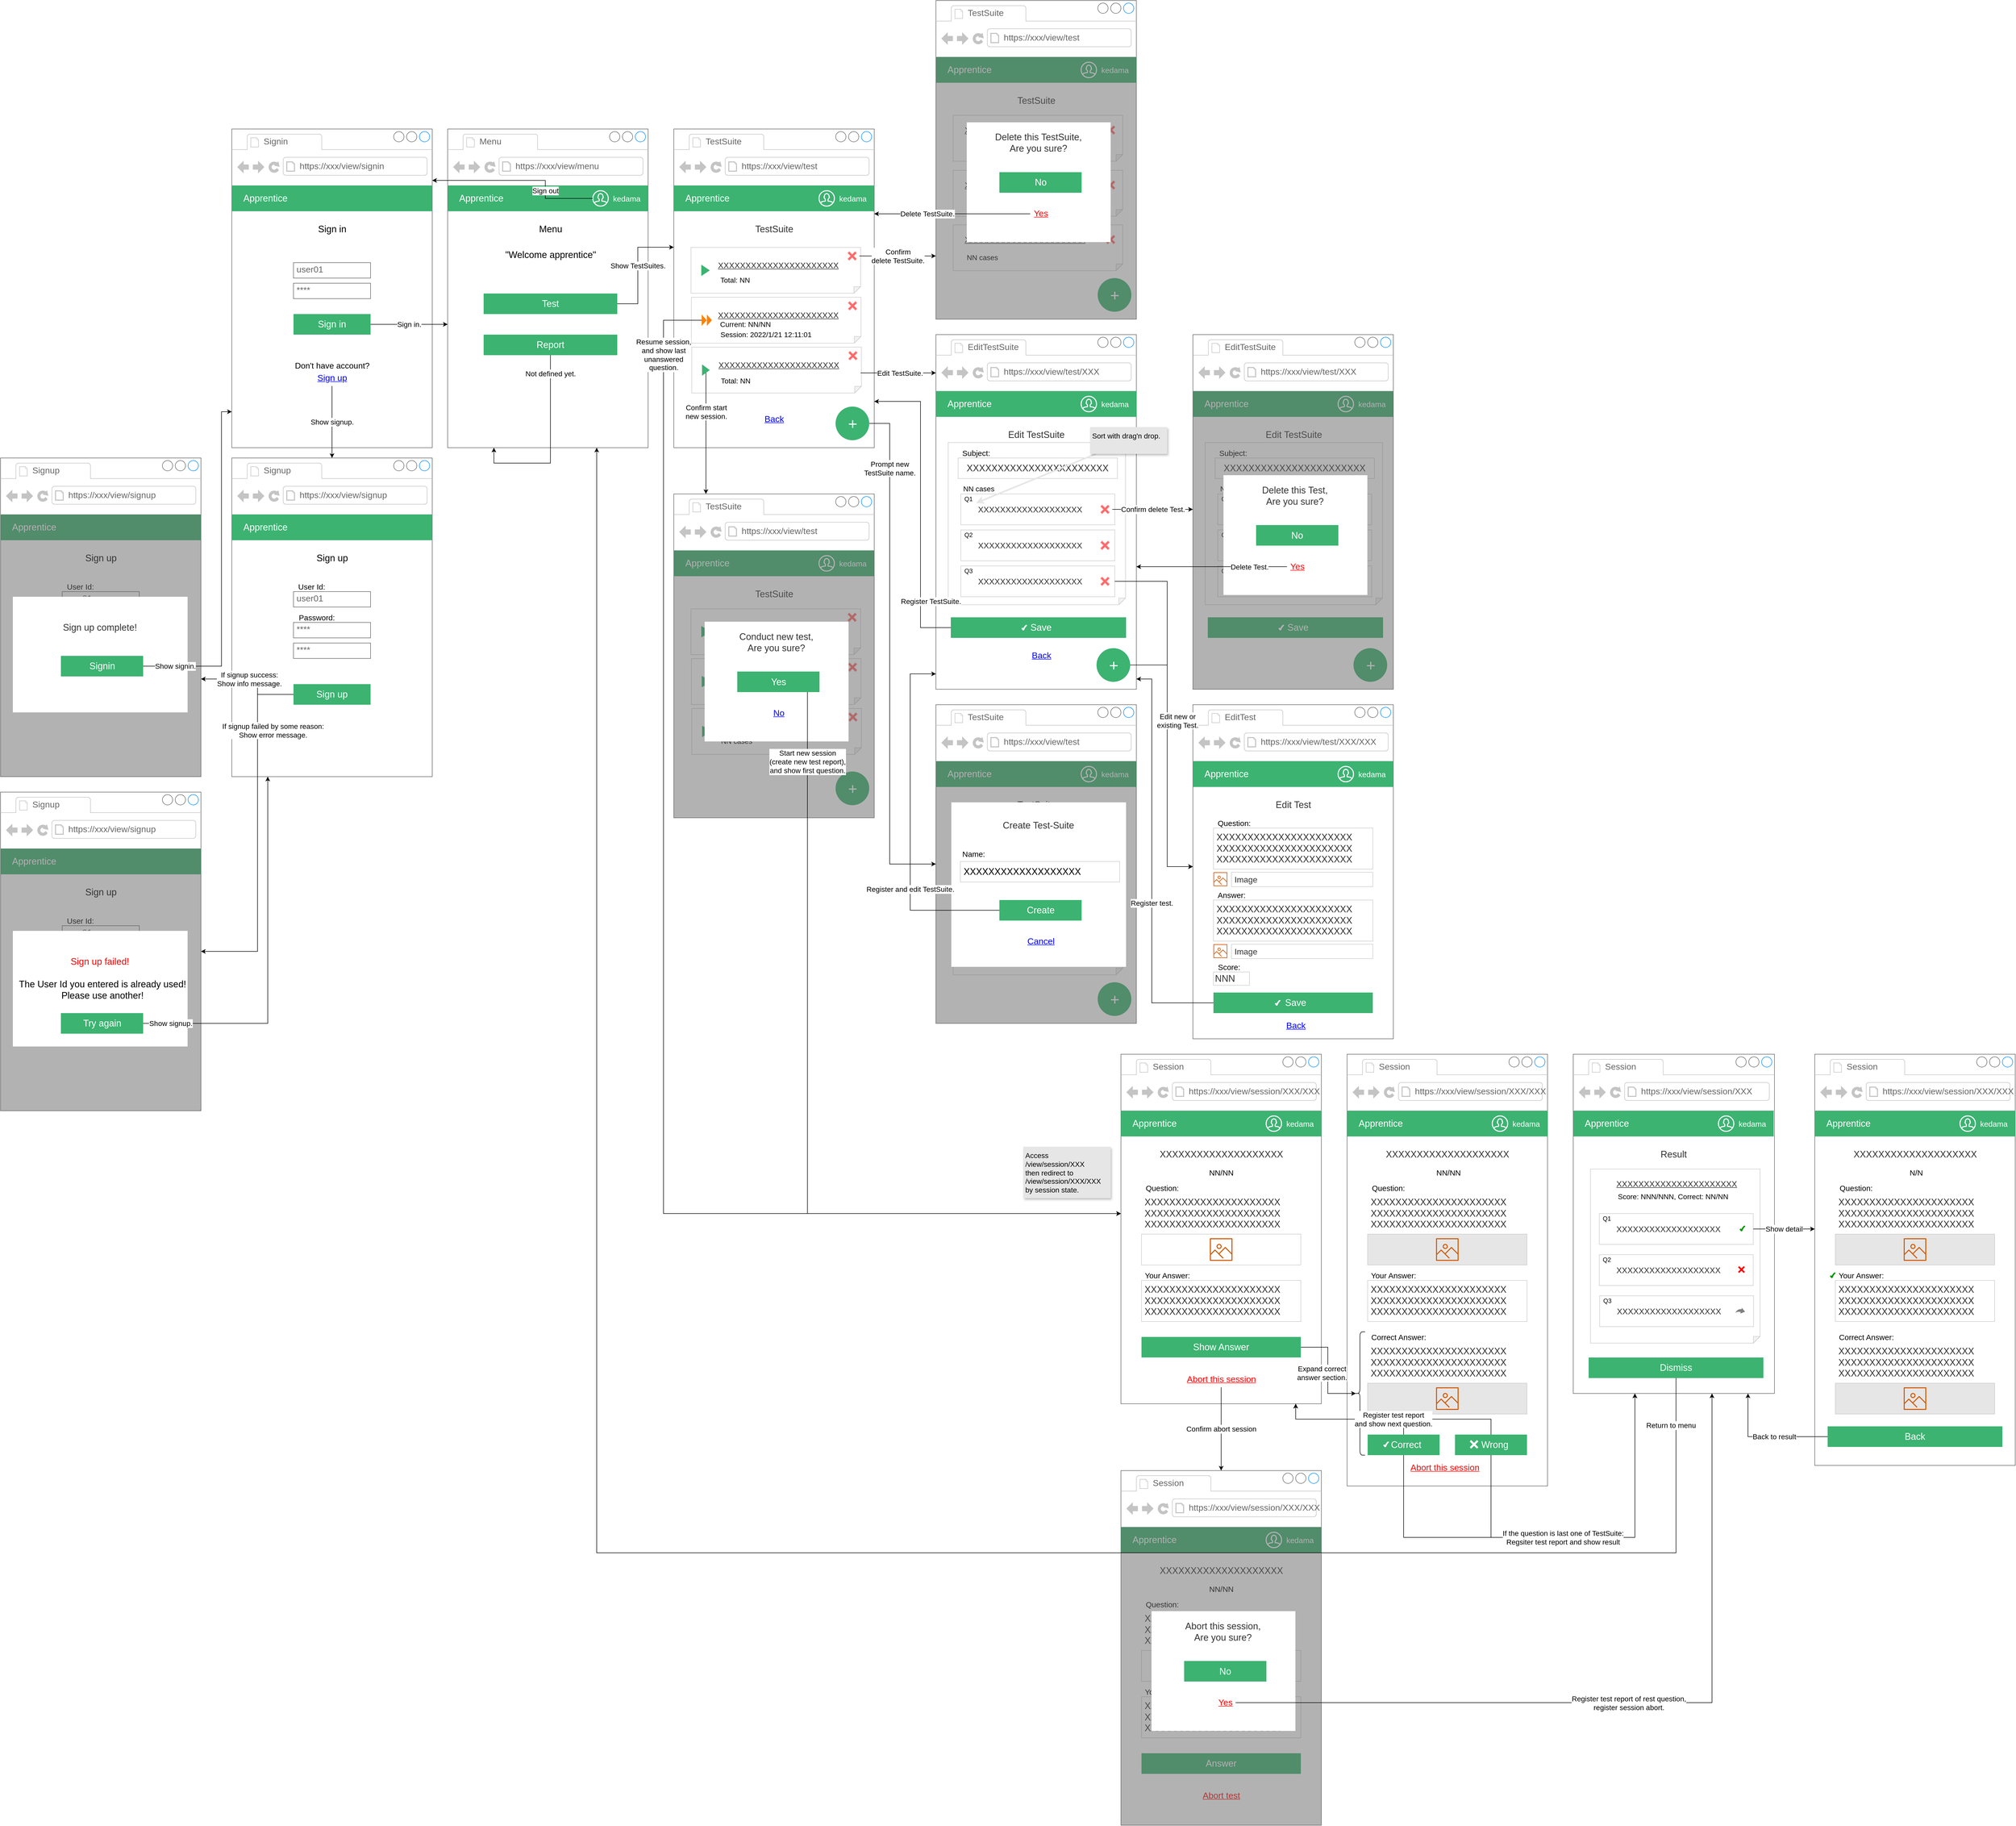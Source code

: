 <mxfile version="13.7.3" type="device"><diagram id="ij5MqeJRfx6qvhUO6aW8" name="Design"><mxGraphModel dx="1913" dy="1975" grid="1" gridSize="10" guides="1" tooltips="1" connect="1" arrows="1" fold="1" page="1" pageScale="1" pageWidth="827" pageHeight="1169" math="0" shadow="0"><root><mxCell id="0"/><mxCell id="1" parent="0"/><mxCell id="tMIe3x0TPsKx1X-Dhi6T-16" value="" style="strokeWidth=1;shadow=0;dashed=0;align=center;html=1;shape=mxgraph.mockup.containers.browserWindow;rSize=0;strokeColor=#666666;strokeColor2=#008cff;strokeColor3=#c4c4c4;mainText=,;recursiveResize=0;" parent="1" vertex="1"><mxGeometry x="60" y="-80" width="390" height="620" as="geometry"/></mxCell><mxCell id="tMIe3x0TPsKx1X-Dhi6T-17" value="Signin" style="strokeWidth=1;shadow=0;dashed=0;align=center;html=1;shape=mxgraph.mockup.containers.anchor;fontSize=17;fontColor=#666666;align=left;" parent="tMIe3x0TPsKx1X-Dhi6T-16" vertex="1"><mxGeometry x="60" y="12" width="110" height="26" as="geometry"/></mxCell><mxCell id="tMIe3x0TPsKx1X-Dhi6T-18" value="https://xxx/view/signin" style="strokeWidth=1;shadow=0;dashed=0;align=center;html=1;shape=mxgraph.mockup.containers.anchor;rSize=0;fontSize=17;fontColor=#666666;align=left;" parent="tMIe3x0TPsKx1X-Dhi6T-16" vertex="1"><mxGeometry x="130" y="60" width="250" height="26" as="geometry"/></mxCell><mxCell id="tMIe3x0TPsKx1X-Dhi6T-20" value="user01" style="strokeWidth=1;shadow=0;dashed=0;align=center;html=1;shape=mxgraph.mockup.text.textBox;fontColor=#666666;align=left;fontSize=17;spacingLeft=4;spacingTop=-3;strokeColor=#666666;mainText=" parent="tMIe3x0TPsKx1X-Dhi6T-16" vertex="1"><mxGeometry x="120" y="260" width="150" height="30" as="geometry"/></mxCell><mxCell id="tMIe3x0TPsKx1X-Dhi6T-21" value="****" style="strokeWidth=1;shadow=0;dashed=0;align=center;html=1;shape=mxgraph.mockup.text.textBox;fontColor=#666666;align=left;fontSize=17;spacingLeft=4;spacingTop=-3;strokeColor=#666666;mainText=" parent="tMIe3x0TPsKx1X-Dhi6T-16" vertex="1"><mxGeometry x="120" y="300" width="150" height="30" as="geometry"/></mxCell><mxCell id="tMIe3x0TPsKx1X-Dhi6T-24" value="Sign up" style="shape=rectangle;strokeColor=none;fillColor=none;linkText=;fontSize=17;fontColor=#0000ff;fontStyle=4;html=1;align=center;" parent="tMIe3x0TPsKx1X-Dhi6T-16" vertex="1"><mxGeometry x="120" y="470" width="150" height="30" as="geometry"/></mxCell><mxCell id="tMIe3x0TPsKx1X-Dhi6T-25" value="Don't have account?" style="text;html=1;align=center;verticalAlign=middle;resizable=0;points=[];autosize=1;strokeColor=none;fillColor=none;fontSize=16;" parent="tMIe3x0TPsKx1X-Dhi6T-16" vertex="1"><mxGeometry x="115" y="450" width="160" height="20" as="geometry"/></mxCell><mxCell id="tMIe3x0TPsKx1X-Dhi6T-36" value="" style="rounded=0;whiteSpace=wrap;html=1;fontSize=18;labelBackgroundColor=none;fillColor=#3CB371;strokeColor=none;" parent="tMIe3x0TPsKx1X-Dhi6T-16" vertex="1"><mxGeometry y="110" width="390" height="50" as="geometry"/></mxCell><mxCell id="tMIe3x0TPsKx1X-Dhi6T-26" value="Apprentice" style="text;html=1;align=center;verticalAlign=middle;resizable=0;points=[];autosize=1;strokeColor=none;fillColor=none;fontSize=18;fontColor=#FFFFFF;" parent="tMIe3x0TPsKx1X-Dhi6T-16" vertex="1"><mxGeometry x="15" y="120" width="100" height="30" as="geometry"/></mxCell><mxCell id="tMIe3x0TPsKx1X-Dhi6T-37" value="Sign in" style="text;html=1;align=center;verticalAlign=middle;resizable=0;points=[];autosize=1;strokeColor=none;fillColor=none;fontSize=18;" parent="tMIe3x0TPsKx1X-Dhi6T-16" vertex="1"><mxGeometry x="160" y="180" width="70" height="30" as="geometry"/></mxCell><mxCell id="tMIe3x0TPsKx1X-Dhi6T-46" value="Sign in" style="rounded=0;whiteSpace=wrap;html=1;fontSize=18;labelBackgroundColor=none;fillColor=#3CB371;strokeColor=none;fontColor=#FFFFFF;" parent="tMIe3x0TPsKx1X-Dhi6T-16" vertex="1"><mxGeometry x="120" y="360" width="150" height="40" as="geometry"/></mxCell><mxCell id="tMIe3x0TPsKx1X-Dhi6T-27" value="" style="strokeWidth=1;shadow=0;dashed=0;align=center;html=1;shape=mxgraph.mockup.containers.browserWindow;rSize=0;strokeColor=#666666;strokeColor2=#008cff;strokeColor3=#c4c4c4;mainText=,;recursiveResize=0;" parent="1" vertex="1"><mxGeometry x="480" y="-80" width="390" height="620" as="geometry"/></mxCell><mxCell id="tMIe3x0TPsKx1X-Dhi6T-28" value="Menu" style="strokeWidth=1;shadow=0;dashed=0;align=center;html=1;shape=mxgraph.mockup.containers.anchor;fontSize=17;fontColor=#666666;align=left;" parent="tMIe3x0TPsKx1X-Dhi6T-27" vertex="1"><mxGeometry x="60" y="12" width="110" height="26" as="geometry"/></mxCell><mxCell id="tMIe3x0TPsKx1X-Dhi6T-29" value="https://xxx/view/menu" style="strokeWidth=1;shadow=0;dashed=0;align=center;html=1;shape=mxgraph.mockup.containers.anchor;rSize=0;fontSize=17;fontColor=#666666;align=left;" parent="tMIe3x0TPsKx1X-Dhi6T-27" vertex="1"><mxGeometry x="130" y="60" width="250" height="26" as="geometry"/></mxCell><mxCell id="tMIe3x0TPsKx1X-Dhi6T-38" value="" style="rounded=0;whiteSpace=wrap;html=1;fontSize=18;labelBackgroundColor=none;fillColor=#3CB371;strokeColor=none;" parent="tMIe3x0TPsKx1X-Dhi6T-27" vertex="1"><mxGeometry y="110" width="390" height="50" as="geometry"/></mxCell><mxCell id="tMIe3x0TPsKx1X-Dhi6T-39" value="Apprentice" style="text;html=1;align=center;verticalAlign=middle;resizable=0;points=[];autosize=1;strokeColor=none;fillColor=none;fontSize=18;fontColor=#FFFFFF;" parent="tMIe3x0TPsKx1X-Dhi6T-27" vertex="1"><mxGeometry x="15" y="120" width="100" height="30" as="geometry"/></mxCell><mxCell id="tMIe3x0TPsKx1X-Dhi6T-42" value="Test" style="rounded=0;whiteSpace=wrap;html=1;fontSize=18;labelBackgroundColor=none;fillColor=#3CB371;strokeColor=none;fontColor=#FFFFFF;" parent="tMIe3x0TPsKx1X-Dhi6T-27" vertex="1"><mxGeometry x="70" y="320" width="260" height="40" as="geometry"/></mxCell><mxCell id="mpMbyS8b08c9GZpK88o1-48" value="Not defined yet." style="edgeStyle=orthogonalEdgeStyle;rounded=0;orthogonalLoop=1;jettySize=auto;html=1;labelBackgroundColor=#ffffff;fontSize=14;fontColor=#000000;align=center;" parent="tMIe3x0TPsKx1X-Dhi6T-27" source="tMIe3x0TPsKx1X-Dhi6T-44" target="tMIe3x0TPsKx1X-Dhi6T-27" edge="1"><mxGeometry x="-0.795" relative="1" as="geometry"><Array as="points"><mxPoint x="200" y="650"/><mxPoint x="90" y="650"/></Array><mxPoint as="offset"/></mxGeometry></mxCell><mxCell id="tMIe3x0TPsKx1X-Dhi6T-44" value="Report" style="rounded=0;whiteSpace=wrap;html=1;fontSize=18;labelBackgroundColor=none;fillColor=#3CB371;strokeColor=none;fontColor=#FFFFFF;" parent="tMIe3x0TPsKx1X-Dhi6T-27" vertex="1"><mxGeometry x="70" y="400" width="260" height="40" as="geometry"/></mxCell><mxCell id="tMIe3x0TPsKx1X-Dhi6T-45" value="Menu" style="text;html=1;align=center;verticalAlign=middle;resizable=0;points=[];autosize=1;strokeColor=none;fillColor=none;fontSize=18;" parent="tMIe3x0TPsKx1X-Dhi6T-27" vertex="1"><mxGeometry x="170" y="180" width="60" height="30" as="geometry"/></mxCell><mxCell id="tMIe3x0TPsKx1X-Dhi6T-47" value="kedama" style="text;html=1;align=center;verticalAlign=middle;resizable=0;points=[];autosize=1;strokeColor=none;fillColor=none;fontSize=15;fontColor=#FFFFFF;" parent="tMIe3x0TPsKx1X-Dhi6T-27" vertex="1"><mxGeometry x="312.5" y="125" width="70" height="20" as="geometry"/></mxCell><mxCell id="tMIe3x0TPsKx1X-Dhi6T-48" value="" style="html=1;verticalLabelPosition=bottom;align=center;labelBackgroundColor=#ffffff;verticalAlign=top;strokeWidth=2;strokeColor=#FFFFFF;shadow=0;dashed=0;shape=mxgraph.ios7.icons.user;fontSize=15;fontColor=#FFFFFF;fillColor=#3CB371;" parent="tMIe3x0TPsKx1X-Dhi6T-27" vertex="1"><mxGeometry x="282.5" y="120" width="30" height="30" as="geometry"/></mxCell><mxCell id="mpMbyS8b08c9GZpK88o1-51" value="&quot;Welcome apprentice&quot;" style="text;html=1;align=center;verticalAlign=middle;resizable=0;points=[];autosize=1;strokeColor=none;fillColor=none;fontSize=18;" parent="tMIe3x0TPsKx1X-Dhi6T-27" vertex="1"><mxGeometry x="105" y="230" width="190" height="30" as="geometry"/></mxCell><mxCell id="tMIe3x0TPsKx1X-Dhi6T-52" value="" style="strokeWidth=1;shadow=0;dashed=0;align=center;html=1;shape=mxgraph.mockup.containers.browserWindow;rSize=0;strokeColor=#666666;strokeColor2=#008cff;strokeColor3=#c4c4c4;mainText=,;recursiveResize=0;" parent="1" vertex="1"><mxGeometry x="920" y="-80" width="390" height="620" as="geometry"/></mxCell><mxCell id="tMIe3x0TPsKx1X-Dhi6T-53" value="TestSuite" style="strokeWidth=1;shadow=0;dashed=0;align=center;html=1;shape=mxgraph.mockup.containers.anchor;fontSize=17;fontColor=#666666;align=left;" parent="tMIe3x0TPsKx1X-Dhi6T-52" vertex="1"><mxGeometry x="60" y="12" width="110" height="26" as="geometry"/></mxCell><mxCell id="tMIe3x0TPsKx1X-Dhi6T-54" value="https://xxx/view/test" style="strokeWidth=1;shadow=0;dashed=0;align=center;html=1;shape=mxgraph.mockup.containers.anchor;rSize=0;fontSize=17;fontColor=#666666;align=left;" parent="tMIe3x0TPsKx1X-Dhi6T-52" vertex="1"><mxGeometry x="130" y="60" width="250" height="26" as="geometry"/></mxCell><mxCell id="tMIe3x0TPsKx1X-Dhi6T-55" value="" style="rounded=0;whiteSpace=wrap;html=1;fontSize=18;labelBackgroundColor=none;fillColor=#3CB371;strokeColor=none;" parent="tMIe3x0TPsKx1X-Dhi6T-52" vertex="1"><mxGeometry y="110" width="390" height="50" as="geometry"/></mxCell><mxCell id="tMIe3x0TPsKx1X-Dhi6T-56" value="Apprentice" style="text;html=1;align=center;verticalAlign=middle;resizable=0;points=[];autosize=1;strokeColor=none;fillColor=none;fontSize=18;fontColor=#FFFFFF;" parent="tMIe3x0TPsKx1X-Dhi6T-52" vertex="1"><mxGeometry x="15" y="120" width="100" height="30" as="geometry"/></mxCell><mxCell id="tMIe3x0TPsKx1X-Dhi6T-60" value="TestSuite" style="text;html=1;align=center;verticalAlign=middle;resizable=0;points=[];autosize=1;strokeColor=none;fillColor=none;fontSize=18;fontColor=#333333;" parent="tMIe3x0TPsKx1X-Dhi6T-52" vertex="1"><mxGeometry x="150" y="180" width="90" height="30" as="geometry"/></mxCell><mxCell id="tMIe3x0TPsKx1X-Dhi6T-61" value="kedama" style="text;html=1;align=center;verticalAlign=middle;resizable=0;points=[];autosize=1;strokeColor=none;fillColor=none;fontSize=15;fontColor=#FFFFFF;" parent="tMIe3x0TPsKx1X-Dhi6T-52" vertex="1"><mxGeometry x="312.5" y="125" width="70" height="20" as="geometry"/></mxCell><mxCell id="tMIe3x0TPsKx1X-Dhi6T-62" value="" style="html=1;verticalLabelPosition=bottom;align=center;labelBackgroundColor=#ffffff;verticalAlign=top;strokeWidth=2;strokeColor=#FFFFFF;shadow=0;dashed=0;shape=mxgraph.ios7.icons.user;fontSize=15;fontColor=#FFFFFF;fillColor=#3CB371;" parent="tMIe3x0TPsKx1X-Dhi6T-52" vertex="1"><mxGeometry x="282.5" y="120" width="30" height="30" as="geometry"/></mxCell><mxCell id="4tP6Lcv6G1ib-gzTWMK5-29" value="+" style="ellipse;whiteSpace=wrap;html=1;aspect=fixed;rounded=1;shadow=0;labelBackgroundColor=none;fontSize=31;fontColor=#FFFFFF;strokeColor=none;fillColor=#3CB371;gradientColor=none;" parent="tMIe3x0TPsKx1X-Dhi6T-52" vertex="1"><mxGeometry x="314.75" y="540" width="65.5" height="65.5" as="geometry"/></mxCell><mxCell id="4tP6Lcv6G1ib-gzTWMK5-146" value="" style="shape=note;whiteSpace=wrap;html=1;backgroundOutline=1;darkOpacity=0.05;rounded=0;shadow=0;labelBackgroundColor=none;fontSize=14;fontColor=#333333;strokeColor=#CCCCCC;strokeWidth=1;fillColor=#FFFFFF;gradientColor=none;rotation=90;size=13;" parent="tMIe3x0TPsKx1X-Dhi6T-52" vertex="1"><mxGeometry x="153.88" y="110" width="89.25" height="330" as="geometry"/></mxCell><mxCell id="4tP6Lcv6G1ib-gzTWMK5-147" value="XXXXXXXXXXXXXXXXXXXXXX" style="rounded=0;whiteSpace=wrap;html=1;fontSize=16;labelBackgroundColor=none;fillColor=none;strokeColor=none;fontColor=#333333;align=left;fontStyle=4" parent="tMIe3x0TPsKx1X-Dhi6T-52" vertex="1"><mxGeometry x="83.5" y="250" width="245" height="30" as="geometry"/></mxCell><mxCell id="4tP6Lcv6G1ib-gzTWMK5-148" value="Total: NN" style="text;html=1;align=center;verticalAlign=middle;resizable=0;points=[];autosize=1;strokeColor=none;fillColor=none;fontSize=14;" parent="tMIe3x0TPsKx1X-Dhi6T-52" vertex="1"><mxGeometry x="83.5" y="284" width="70" height="20" as="geometry"/></mxCell><mxCell id="4tP6Lcv6G1ib-gzTWMK5-149" value="" style="shape=cross;whiteSpace=wrap;html=1;rounded=0;shadow=0;labelBackgroundColor=none;fontSize=14;fontColor=#333333;strokeColor=#FF9999;strokeWidth=1;fillColor=#FF6666;gradientColor=none;rotation=45;" parent="tMIe3x0TPsKx1X-Dhi6T-52" vertex="1"><mxGeometry x="337" y="237.0" width="20" height="20" as="geometry"/></mxCell><mxCell id="F3WXR7e3-j7aZ2aUGOuQ-59" value="" style="triangle;whiteSpace=wrap;html=1;fontSize=15;fontColor=#0000FF;fillColor=#3CB371;strokeColor=none;" parent="tMIe3x0TPsKx1X-Dhi6T-52" vertex="1"><mxGeometry x="53.5" y="264" width="16.5" height="22" as="geometry"/></mxCell><mxCell id="F3WXR7e3-j7aZ2aUGOuQ-60" value="" style="shape=note;whiteSpace=wrap;html=1;backgroundOutline=1;darkOpacity=0.05;rounded=0;shadow=0;labelBackgroundColor=none;fontSize=14;fontColor=#333333;strokeColor=#CCCCCC;strokeWidth=1;fillColor=#FFFFFF;gradientColor=none;rotation=90;size=13;" parent="tMIe3x0TPsKx1X-Dhi6T-52" vertex="1"><mxGeometry x="154.63" y="207" width="89.25" height="330" as="geometry"/></mxCell><mxCell id="F3WXR7e3-j7aZ2aUGOuQ-61" value="XXXXXXXXXXXXXXXXXXXXXX" style="rounded=0;whiteSpace=wrap;html=1;fontSize=16;labelBackgroundColor=none;fillColor=none;strokeColor=none;fontColor=#333333;align=left;fontStyle=4" parent="tMIe3x0TPsKx1X-Dhi6T-52" vertex="1"><mxGeometry x="84.25" y="347" width="245" height="30" as="geometry"/></mxCell><mxCell id="F3WXR7e3-j7aZ2aUGOuQ-62" value="Current: NN/NN" style="text;html=1;align=center;verticalAlign=middle;resizable=0;points=[];autosize=1;strokeColor=none;fillColor=none;fontSize=14;" parent="tMIe3x0TPsKx1X-Dhi6T-52" vertex="1"><mxGeometry x="83.5" y="370" width="110" height="20" as="geometry"/></mxCell><mxCell id="F3WXR7e3-j7aZ2aUGOuQ-63" value="" style="shape=cross;whiteSpace=wrap;html=1;rounded=0;shadow=0;labelBackgroundColor=none;fontSize=14;fontColor=#333333;strokeColor=#FF9999;strokeWidth=1;fillColor=#FF6666;gradientColor=none;rotation=45;" parent="tMIe3x0TPsKx1X-Dhi6T-52" vertex="1"><mxGeometry x="337.75" y="334.0" width="20" height="20" as="geometry"/></mxCell><mxCell id="F3WXR7e3-j7aZ2aUGOuQ-64" value="" style="triangle;whiteSpace=wrap;html=1;fontSize=15;fontColor=#0000FF;strokeColor=none;fillColor=#FF8000;" parent="tMIe3x0TPsKx1X-Dhi6T-52" vertex="1"><mxGeometry x="54.25" y="361" width="9.75" height="22" as="geometry"/></mxCell><mxCell id="F3WXR7e3-j7aZ2aUGOuQ-65" value="" style="shape=note;whiteSpace=wrap;html=1;backgroundOutline=1;darkOpacity=0.05;rounded=0;shadow=0;labelBackgroundColor=none;fontSize=14;fontColor=#333333;strokeColor=#CCCCCC;strokeWidth=1;fillColor=#FFFFFF;gradientColor=none;rotation=90;size=13;" parent="tMIe3x0TPsKx1X-Dhi6T-52" vertex="1"><mxGeometry x="155.38" y="304" width="89.25" height="330" as="geometry"/></mxCell><mxCell id="F3WXR7e3-j7aZ2aUGOuQ-66" value="XXXXXXXXXXXXXXXXXXXXXX" style="rounded=0;whiteSpace=wrap;html=1;fontSize=16;labelBackgroundColor=none;fillColor=none;strokeColor=none;fontColor=#333333;align=left;fontStyle=4" parent="tMIe3x0TPsKx1X-Dhi6T-52" vertex="1"><mxGeometry x="85" y="444" width="245" height="30" as="geometry"/></mxCell><mxCell id="F3WXR7e3-j7aZ2aUGOuQ-67" value="Total: NN" style="text;html=1;align=center;verticalAlign=middle;resizable=0;points=[];autosize=1;strokeColor=none;fillColor=none;fontSize=14;" parent="tMIe3x0TPsKx1X-Dhi6T-52" vertex="1"><mxGeometry x="85.38" y="480" width="70" height="20" as="geometry"/></mxCell><mxCell id="F3WXR7e3-j7aZ2aUGOuQ-68" value="" style="shape=cross;whiteSpace=wrap;html=1;rounded=0;shadow=0;labelBackgroundColor=none;fontSize=14;fontColor=#333333;strokeColor=#FF9999;strokeWidth=1;fillColor=#FF6666;gradientColor=none;rotation=45;" parent="tMIe3x0TPsKx1X-Dhi6T-52" vertex="1"><mxGeometry x="338.5" y="431.0" width="20" height="20" as="geometry"/></mxCell><mxCell id="F3WXR7e3-j7aZ2aUGOuQ-69" value="" style="triangle;whiteSpace=wrap;html=1;fontSize=15;fontColor=#0000FF;fillColor=#3CB371;strokeColor=none;" parent="tMIe3x0TPsKx1X-Dhi6T-52" vertex="1"><mxGeometry x="55" y="458" width="15" height="22" as="geometry"/></mxCell><mxCell id="mpMbyS8b08c9GZpK88o1-4" value="" style="triangle;whiteSpace=wrap;html=1;fontSize=15;fontColor=#0000FF;strokeColor=none;fillColor=#FF8000;" parent="tMIe3x0TPsKx1X-Dhi6T-52" vertex="1"><mxGeometry x="64.38" y="361" width="9.75" height="22" as="geometry"/></mxCell><mxCell id="mpMbyS8b08c9GZpK88o1-11" value="Session: 2022/1/21 12:11:01" style="text;html=1;align=center;verticalAlign=middle;resizable=0;points=[];autosize=1;strokeColor=none;fillColor=none;fontSize=14;" parent="tMIe3x0TPsKx1X-Dhi6T-52" vertex="1"><mxGeometry x="83.5" y="390" width="190" height="20" as="geometry"/></mxCell><mxCell id="mpMbyS8b08c9GZpK88o1-49" value="Back" style="text;html=1;align=center;verticalAlign=middle;resizable=0;points=[];autosize=1;strokeColor=none;fillColor=none;fontSize=17;fontStyle=4;fontColor=#0000FF;" parent="tMIe3x0TPsKx1X-Dhi6T-52" vertex="1"><mxGeometry x="170" y="550" width="50" height="30" as="geometry"/></mxCell><mxCell id="4tP6Lcv6G1ib-gzTWMK5-107" value="" style="strokeWidth=1;shadow=0;dashed=0;align=center;html=1;shape=mxgraph.mockup.containers.browserWindow;rSize=0;strokeColor=#666666;strokeColor2=#008cff;strokeColor3=#c4c4c4;mainText=,;recursiveResize=0;fontStyle=4" parent="1" vertex="1"><mxGeometry x="1430" y="320" width="390" height="690" as="geometry"/></mxCell><mxCell id="4tP6Lcv6G1ib-gzTWMK5-108" value="EditTestSuite" style="strokeWidth=1;shadow=0;dashed=0;align=center;html=1;shape=mxgraph.mockup.containers.anchor;fontSize=17;fontColor=#666666;align=left;" parent="4tP6Lcv6G1ib-gzTWMK5-107" vertex="1"><mxGeometry x="60" y="12" width="110" height="26" as="geometry"/></mxCell><mxCell id="4tP6Lcv6G1ib-gzTWMK5-109" value="https://xxx/view/test/XXX" style="strokeWidth=1;shadow=0;dashed=0;align=center;html=1;shape=mxgraph.mockup.containers.anchor;rSize=0;fontSize=17;fontColor=#666666;align=left;" parent="4tP6Lcv6G1ib-gzTWMK5-107" vertex="1"><mxGeometry x="130" y="60" width="250" height="26" as="geometry"/></mxCell><mxCell id="4tP6Lcv6G1ib-gzTWMK5-110" value="" style="rounded=0;whiteSpace=wrap;html=1;fontSize=18;labelBackgroundColor=none;fillColor=#3CB371;strokeColor=none;" parent="4tP6Lcv6G1ib-gzTWMK5-107" vertex="1"><mxGeometry y="110" width="390" height="50" as="geometry"/></mxCell><mxCell id="4tP6Lcv6G1ib-gzTWMK5-111" value="Apprentice" style="text;html=1;align=center;verticalAlign=middle;resizable=0;points=[];autosize=1;strokeColor=none;fillColor=none;fontSize=18;fontColor=#FFFFFF;" parent="4tP6Lcv6G1ib-gzTWMK5-107" vertex="1"><mxGeometry x="15" y="120" width="100" height="30" as="geometry"/></mxCell><mxCell id="4tP6Lcv6G1ib-gzTWMK5-112" value="Edit TestSuite" style="text;html=1;align=center;verticalAlign=middle;resizable=0;points=[];autosize=1;strokeColor=none;fillColor=none;fontSize=18;fontColor=#333333;" parent="4tP6Lcv6G1ib-gzTWMK5-107" vertex="1"><mxGeometry x="130" y="180" width="130" height="30" as="geometry"/></mxCell><mxCell id="4tP6Lcv6G1ib-gzTWMK5-113" value="kedama" style="text;html=1;align=center;verticalAlign=middle;resizable=0;points=[];autosize=1;strokeColor=none;fillColor=none;fontSize=15;fontColor=#FFFFFF;" parent="4tP6Lcv6G1ib-gzTWMK5-107" vertex="1"><mxGeometry x="312.5" y="125" width="70" height="20" as="geometry"/></mxCell><mxCell id="4tP6Lcv6G1ib-gzTWMK5-114" value="" style="html=1;verticalLabelPosition=bottom;align=center;labelBackgroundColor=#ffffff;verticalAlign=top;strokeWidth=2;strokeColor=#FFFFFF;shadow=0;dashed=0;shape=mxgraph.ios7.icons.user;fontSize=15;fontColor=#FFFFFF;fillColor=#3CB371;" parent="4tP6Lcv6G1ib-gzTWMK5-107" vertex="1"><mxGeometry x="282.5" y="120" width="30" height="30" as="geometry"/></mxCell><mxCell id="4tP6Lcv6G1ib-gzTWMK5-116" value="" style="shape=note;whiteSpace=wrap;html=1;backgroundOutline=1;darkOpacity=0.05;rounded=0;shadow=0;labelBackgroundColor=none;fontSize=14;fontColor=#333333;strokeColor=#CCCCCC;strokeWidth=1;fillColor=#FFFFFF;gradientColor=none;rotation=90;size=13;" parent="4tP6Lcv6G1ib-gzTWMK5-107" vertex="1"><mxGeometry x="38.63" y="195.2" width="315.56" height="345.16" as="geometry"/></mxCell><mxCell id="4tP6Lcv6G1ib-gzTWMK5-120" value="NN cases" style="text;html=1;align=center;verticalAlign=middle;resizable=0;points=[];autosize=1;strokeColor=none;fillColor=none;fontSize=14;" parent="4tP6Lcv6G1ib-gzTWMK5-107" vertex="1"><mxGeometry x="43.19" y="290" width="80" height="20" as="geometry"/></mxCell><mxCell id="4tP6Lcv6G1ib-gzTWMK5-131" value="" style="rounded=0;whiteSpace=wrap;html=1;fontSize=18;labelBackgroundColor=none;strokeColor=#CCCCCC;fontColor=#333333;shadow=0;strokeWidth=1;fillColor=none;" parent="4tP6Lcv6G1ib-gzTWMK5-107" vertex="1"><mxGeometry x="48.42" y="310" width="299.55" height="60" as="geometry"/></mxCell><mxCell id="4tP6Lcv6G1ib-gzTWMK5-132" value="XXXXXXXXXXXXXXXXXXX" style="rounded=0;whiteSpace=wrap;html=1;fontSize=16;labelBackgroundColor=none;fillColor=none;strokeColor=none;fontColor=#333333;align=left;" parent="4tP6Lcv6G1ib-gzTWMK5-107" vertex="1"><mxGeometry x="80" y="325" width="245" height="30" as="geometry"/></mxCell><mxCell id="4tP6Lcv6G1ib-gzTWMK5-150" value="" style="shape=cross;whiteSpace=wrap;html=1;rounded=0;shadow=0;labelBackgroundColor=none;fontSize=14;fontColor=#333333;strokeColor=#FF9999;strokeWidth=1;fillColor=#FF6666;gradientColor=none;rotation=45;" parent="4tP6Lcv6G1ib-gzTWMK5-107" vertex="1"><mxGeometry x="318.97" y="330" width="20" height="20" as="geometry"/></mxCell><mxCell id="4tP6Lcv6G1ib-gzTWMK5-151" value="" style="rounded=0;whiteSpace=wrap;html=1;fontSize=18;labelBackgroundColor=none;strokeColor=#CCCCCC;fontColor=#333333;shadow=0;strokeWidth=1;fillColor=none;" parent="4tP6Lcv6G1ib-gzTWMK5-107" vertex="1"><mxGeometry x="48.42" y="380" width="299.55" height="60" as="geometry"/></mxCell><mxCell id="4tP6Lcv6G1ib-gzTWMK5-152" value="XXXXXXXXXXXXXXXXXXX" style="rounded=0;whiteSpace=wrap;html=1;fontSize=16;labelBackgroundColor=none;fillColor=none;strokeColor=none;fontColor=#333333;align=left;" parent="4tP6Lcv6G1ib-gzTWMK5-107" vertex="1"><mxGeometry x="80" y="395" width="245" height="30" as="geometry"/></mxCell><mxCell id="4tP6Lcv6G1ib-gzTWMK5-153" value="" style="shape=cross;whiteSpace=wrap;html=1;rounded=0;shadow=0;labelBackgroundColor=none;fontSize=14;fontColor=#333333;strokeColor=#FF9999;strokeWidth=1;fillColor=#FF6666;gradientColor=none;rotation=45;" parent="4tP6Lcv6G1ib-gzTWMK5-107" vertex="1"><mxGeometry x="318.97" y="400" width="20" height="20" as="geometry"/></mxCell><mxCell id="4tP6Lcv6G1ib-gzTWMK5-154" value="" style="rounded=0;whiteSpace=wrap;html=1;fontSize=18;labelBackgroundColor=none;strokeColor=#CCCCCC;fontColor=#333333;shadow=0;strokeWidth=1;fillColor=none;" parent="4tP6Lcv6G1ib-gzTWMK5-107" vertex="1"><mxGeometry x="48.42" y="450" width="299.55" height="60" as="geometry"/></mxCell><mxCell id="4tP6Lcv6G1ib-gzTWMK5-155" value="XXXXXXXXXXXXXXXXXXX" style="rounded=0;whiteSpace=wrap;html=1;fontSize=16;labelBackgroundColor=none;fillColor=none;strokeColor=none;fontColor=#333333;align=left;" parent="4tP6Lcv6G1ib-gzTWMK5-107" vertex="1"><mxGeometry x="80" y="465" width="245" height="30" as="geometry"/></mxCell><mxCell id="4tP6Lcv6G1ib-gzTWMK5-156" value="" style="shape=cross;whiteSpace=wrap;html=1;rounded=0;shadow=0;labelBackgroundColor=none;fontSize=14;fontColor=#333333;strokeColor=#FF9999;strokeWidth=1;fillColor=#FF6666;gradientColor=none;rotation=45;" parent="4tP6Lcv6G1ib-gzTWMK5-107" vertex="1"><mxGeometry x="318.97" y="470" width="20" height="20" as="geometry"/></mxCell><mxCell id="4tP6Lcv6G1ib-gzTWMK5-115" value="+" style="ellipse;whiteSpace=wrap;html=1;aspect=fixed;rounded=1;shadow=0;labelBackgroundColor=none;fontSize=31;fontColor=#FFFFFF;strokeColor=none;fillColor=#3CB371;gradientColor=none;" parent="4tP6Lcv6G1ib-gzTWMK5-107" vertex="1"><mxGeometry x="312.5" y="610" width="65.5" height="65.5" as="geometry"/></mxCell><mxCell id="4tP6Lcv6G1ib-gzTWMK5-188" value="XXXXXXXXXXXXXXXXXXXXXXX" style="rounded=0;whiteSpace=wrap;html=1;fontSize=18;labelBackgroundColor=none;strokeColor=#CCCCCC;fontColor=#333333;shadow=0;strokeWidth=1;fillColor=none;" parent="4tP6Lcv6G1ib-gzTWMK5-107" vertex="1"><mxGeometry x="43.19" y="240" width="310" height="40" as="geometry"/></mxCell><mxCell id="4tP6Lcv6G1ib-gzTWMK5-189" value="Subject:" style="text;html=1;align=center;verticalAlign=middle;resizable=0;points=[];autosize=1;strokeColor=none;fillColor=none;fontSize=15;" parent="4tP6Lcv6G1ib-gzTWMK5-107" vertex="1"><mxGeometry x="43.19" y="220" width="70" height="20" as="geometry"/></mxCell><mxCell id="4tP6Lcv6G1ib-gzTWMK5-190" value="" style="shape=image;html=1;verticalAlign=top;verticalLabelPosition=bottom;labelBackgroundColor=#ffffff;imageAspect=0;aspect=fixed;image=https://cdn1.iconfinder.com/data/icons/heroicons-ui/24/dots-vertical-128.png;rounded=0;shadow=0;fontSize=14;fontColor=#333333;strokeColor=#FF9999;strokeWidth=1;fillColor=#FF6666;gradientColor=none;" parent="4tP6Lcv6G1ib-gzTWMK5-107" vertex="1"><mxGeometry x="53.42" y="330" width="20" height="20" as="geometry"/></mxCell><mxCell id="4tP6Lcv6G1ib-gzTWMK5-191" value="" style="shape=image;html=1;verticalAlign=top;verticalLabelPosition=bottom;labelBackgroundColor=#ffffff;imageAspect=0;aspect=fixed;image=https://cdn1.iconfinder.com/data/icons/heroicons-ui/24/dots-vertical-128.png;rounded=0;shadow=0;fontSize=14;fontColor=#333333;strokeColor=#FF9999;strokeWidth=1;fillColor=#FF6666;gradientColor=none;" parent="4tP6Lcv6G1ib-gzTWMK5-107" vertex="1"><mxGeometry x="52.72" y="400" width="20" height="20" as="geometry"/></mxCell><mxCell id="4tP6Lcv6G1ib-gzTWMK5-192" value="" style="shape=image;html=1;verticalAlign=top;verticalLabelPosition=bottom;labelBackgroundColor=#ffffff;imageAspect=0;aspect=fixed;image=https://cdn1.iconfinder.com/data/icons/heroicons-ui/24/dots-vertical-128.png;rounded=0;shadow=0;fontSize=14;fontColor=#333333;strokeColor=#FF9999;strokeWidth=1;fillColor=#FF6666;gradientColor=none;" parent="4tP6Lcv6G1ib-gzTWMK5-107" vertex="1"><mxGeometry x="53.42" y="470" width="20" height="20" as="geometry"/></mxCell><mxCell id="4tP6Lcv6G1ib-gzTWMK5-201" value="Q1" style="text;html=1;align=center;verticalAlign=middle;resizable=0;points=[];autosize=1;strokeColor=none;fillColor=none;fontSize=12;" parent="4tP6Lcv6G1ib-gzTWMK5-107" vertex="1"><mxGeometry x="47.72" y="310" width="30" height="20" as="geometry"/></mxCell><mxCell id="4tP6Lcv6G1ib-gzTWMK5-202" value="Q2" style="text;html=1;align=center;verticalAlign=middle;resizable=0;points=[];autosize=1;strokeColor=none;fillColor=none;fontSize=12;" parent="4tP6Lcv6G1ib-gzTWMK5-107" vertex="1"><mxGeometry x="47.72" y="380" width="30" height="20" as="geometry"/></mxCell><mxCell id="4tP6Lcv6G1ib-gzTWMK5-203" value="Q3" style="text;html=1;align=center;verticalAlign=middle;resizable=0;points=[];autosize=1;strokeColor=none;fillColor=none;fontSize=12;" parent="4tP6Lcv6G1ib-gzTWMK5-107" vertex="1"><mxGeometry x="48.42" y="450" width="30" height="20" as="geometry"/></mxCell><mxCell id="-H1ksczYgAl2LVs8GH1--11" value="&amp;nbsp; Save" style="rounded=0;whiteSpace=wrap;html=1;fontSize=18;labelBackgroundColor=none;fillColor=#3CB371;strokeColor=none;fontColor=#FFFFFF;" parent="4tP6Lcv6G1ib-gzTWMK5-107" vertex="1"><mxGeometry x="28.97" y="550" width="341.03" height="40" as="geometry"/></mxCell><mxCell id="-H1ksczYgAl2LVs8GH1--12" value="" style="verticalLabelPosition=bottom;verticalAlign=top;html=1;shape=mxgraph.basic.tick;rounded=0;shadow=0;labelBackgroundColor=none;fontSize=16;fontColor=#333333;strokeColor=#FFFFFF;strokeWidth=1;fillColor=#FFFFFF;gradientColor=none;" parent="4tP6Lcv6G1ib-gzTWMK5-107" vertex="1"><mxGeometry x="166.97" y="565" width="10" height="10" as="geometry"/></mxCell><mxCell id="mpMbyS8b08c9GZpK88o1-47" value="Back" style="text;html=1;align=center;verticalAlign=middle;resizable=0;points=[];autosize=1;strokeColor=none;fillColor=none;fontSize=17;fontStyle=4;fontColor=#0000FF;" parent="4tP6Lcv6G1ib-gzTWMK5-107" vertex="1"><mxGeometry x="180" y="610" width="50" height="30" as="geometry"/></mxCell><mxCell id="4tP6Lcv6G1ib-gzTWMK5-157" value="" style="strokeWidth=1;shadow=0;dashed=0;align=center;html=1;shape=mxgraph.mockup.containers.browserWindow;rSize=0;strokeColor=#666666;strokeColor2=#008cff;strokeColor3=#c4c4c4;mainText=,;recursiveResize=0;fontStyle=4" parent="1" vertex="1"><mxGeometry x="1930" y="1040" width="390" height="650" as="geometry"/></mxCell><mxCell id="4tP6Lcv6G1ib-gzTWMK5-158" value="EditTest" style="strokeWidth=1;shadow=0;dashed=0;align=center;html=1;shape=mxgraph.mockup.containers.anchor;fontSize=17;fontColor=#666666;align=left;" parent="4tP6Lcv6G1ib-gzTWMK5-157" vertex="1"><mxGeometry x="60" y="12" width="110" height="26" as="geometry"/></mxCell><mxCell id="4tP6Lcv6G1ib-gzTWMK5-159" value="https://xxx/view/test/XXX/XXX" style="strokeWidth=1;shadow=0;dashed=0;align=center;html=1;shape=mxgraph.mockup.containers.anchor;rSize=0;fontSize=17;fontColor=#666666;align=left;" parent="4tP6Lcv6G1ib-gzTWMK5-157" vertex="1"><mxGeometry x="130" y="60" width="250" height="26" as="geometry"/></mxCell><mxCell id="4tP6Lcv6G1ib-gzTWMK5-160" value="" style="rounded=0;whiteSpace=wrap;html=1;fontSize=18;labelBackgroundColor=none;fillColor=#3CB371;strokeColor=none;" parent="4tP6Lcv6G1ib-gzTWMK5-157" vertex="1"><mxGeometry y="110" width="390" height="50" as="geometry"/></mxCell><mxCell id="4tP6Lcv6G1ib-gzTWMK5-161" value="Apprentice" style="text;html=1;align=center;verticalAlign=middle;resizable=0;points=[];autosize=1;strokeColor=none;fillColor=none;fontSize=18;fontColor=#FFFFFF;" parent="4tP6Lcv6G1ib-gzTWMK5-157" vertex="1"><mxGeometry x="15" y="120" width="100" height="30" as="geometry"/></mxCell><mxCell id="4tP6Lcv6G1ib-gzTWMK5-162" value="Edit Test" style="text;html=1;align=center;verticalAlign=middle;resizable=0;points=[];autosize=1;strokeColor=none;fillColor=none;fontSize=18;fontColor=#333333;" parent="4tP6Lcv6G1ib-gzTWMK5-157" vertex="1"><mxGeometry x="155" y="180" width="80" height="30" as="geometry"/></mxCell><mxCell id="4tP6Lcv6G1ib-gzTWMK5-163" value="kedama" style="text;html=1;align=center;verticalAlign=middle;resizable=0;points=[];autosize=1;strokeColor=none;fillColor=none;fontSize=15;fontColor=#FFFFFF;" parent="4tP6Lcv6G1ib-gzTWMK5-157" vertex="1"><mxGeometry x="312.5" y="125" width="70" height="20" as="geometry"/></mxCell><mxCell id="4tP6Lcv6G1ib-gzTWMK5-164" value="" style="html=1;verticalLabelPosition=bottom;align=center;labelBackgroundColor=#ffffff;verticalAlign=top;strokeWidth=2;strokeColor=#FFFFFF;shadow=0;dashed=0;shape=mxgraph.ios7.icons.user;fontSize=15;fontColor=#FFFFFF;fillColor=#3CB371;" parent="4tP6Lcv6G1ib-gzTWMK5-157" vertex="1"><mxGeometry x="282.5" y="120" width="30" height="30" as="geometry"/></mxCell><mxCell id="4tP6Lcv6G1ib-gzTWMK5-181" value="XXXXXXXXXXXXXXXXXXXXXX&lt;br&gt;XXXXXXXXXXXXXXXXXXXXXX&lt;br&gt;XXXXXXXXXXXXXXXXXXXXXX" style="rounded=0;whiteSpace=wrap;html=1;fontSize=18;labelBackgroundColor=none;strokeColor=#CCCCCC;fontColor=#333333;shadow=0;strokeWidth=1;align=left;spacing=6;fillColor=none;" parent="4tP6Lcv6G1ib-gzTWMK5-157" vertex="1"><mxGeometry x="40" y="240" width="310" height="80" as="geometry"/></mxCell><mxCell id="4tP6Lcv6G1ib-gzTWMK5-182" value="Question:" style="text;html=1;align=center;verticalAlign=middle;resizable=0;points=[];autosize=1;strokeColor=none;fillColor=none;fontSize=15;" parent="4tP6Lcv6G1ib-gzTWMK5-157" vertex="1"><mxGeometry x="40" y="220" width="80" height="20" as="geometry"/></mxCell><mxCell id="4tP6Lcv6G1ib-gzTWMK5-183" value="XXXXXXXXXXXXXXXXXXXXXX&lt;br&gt;XXXXXXXXXXXXXXXXXXXXXX&lt;br&gt;XXXXXXXXXXXXXXXXXXXXXX" style="rounded=0;whiteSpace=wrap;html=1;fontSize=18;labelBackgroundColor=none;strokeColor=#CCCCCC;fontColor=#333333;shadow=0;strokeWidth=1;align=left;spacing=6;fillColor=none;" parent="4tP6Lcv6G1ib-gzTWMK5-157" vertex="1"><mxGeometry x="40" y="380" width="310" height="80" as="geometry"/></mxCell><mxCell id="4tP6Lcv6G1ib-gzTWMK5-184" value="Answer:" style="text;html=1;align=center;verticalAlign=middle;resizable=0;points=[];autosize=1;strokeColor=none;fillColor=none;fontSize=15;" parent="4tP6Lcv6G1ib-gzTWMK5-157" vertex="1"><mxGeometry x="40" y="360" width="70" height="20" as="geometry"/></mxCell><mxCell id="4tP6Lcv6G1ib-gzTWMK5-185" value="NNN" style="rounded=0;whiteSpace=wrap;html=1;fontSize=18;labelBackgroundColor=none;strokeColor=#CCCCCC;fontColor=#333333;shadow=0;strokeWidth=1;align=left;spacing=3;fillColor=none;" parent="4tP6Lcv6G1ib-gzTWMK5-157" vertex="1"><mxGeometry x="40" y="520" width="70" height="26" as="geometry"/></mxCell><mxCell id="4tP6Lcv6G1ib-gzTWMK5-186" value="Score:" style="text;html=1;align=center;verticalAlign=middle;resizable=0;points=[];autosize=1;strokeColor=none;fillColor=none;fontSize=15;" parent="4tP6Lcv6G1ib-gzTWMK5-157" vertex="1"><mxGeometry x="40" y="500" width="60" height="20" as="geometry"/></mxCell><mxCell id="4tP6Lcv6G1ib-gzTWMK5-194" value="" style="sketch=0;outlineConnect=0;fontColor=#232F3E;gradientColor=none;fillColor=#D45B07;strokeColor=none;dashed=0;verticalLabelPosition=bottom;verticalAlign=top;align=center;html=1;fontSize=12;fontStyle=0;aspect=fixed;pointerEvents=1;shape=mxgraph.aws4.container_registry_image;rounded=0;shadow=0;labelBackgroundColor=none;" parent="4tP6Lcv6G1ib-gzTWMK5-157" vertex="1"><mxGeometry x="40" y="326" width="27" height="27" as="geometry"/></mxCell><mxCell id="4tP6Lcv6G1ib-gzTWMK5-193" value="Image" style="rounded=0;whiteSpace=wrap;html=1;fontSize=16;labelBackgroundColor=none;strokeColor=#CCCCCC;fontColor=#333333;shadow=0;strokeWidth=1;align=left;spacing=6;fillColor=none;" parent="4tP6Lcv6G1ib-gzTWMK5-157" vertex="1"><mxGeometry x="75" y="326" width="275" height="28" as="geometry"/></mxCell><mxCell id="4tP6Lcv6G1ib-gzTWMK5-195" value="" style="sketch=0;outlineConnect=0;fontColor=#232F3E;gradientColor=none;fillColor=#D45B07;strokeColor=none;dashed=0;verticalLabelPosition=bottom;verticalAlign=top;align=center;html=1;fontSize=12;fontStyle=0;aspect=fixed;pointerEvents=1;shape=mxgraph.aws4.container_registry_image;rounded=0;shadow=0;labelBackgroundColor=none;" parent="4tP6Lcv6G1ib-gzTWMK5-157" vertex="1"><mxGeometry x="40" y="466" width="27" height="27" as="geometry"/></mxCell><mxCell id="4tP6Lcv6G1ib-gzTWMK5-196" value="Image" style="rounded=0;whiteSpace=wrap;html=1;fontSize=16;labelBackgroundColor=none;strokeColor=#CCCCCC;fontColor=#333333;shadow=0;strokeWidth=1;align=left;spacing=6;fillColor=none;" parent="4tP6Lcv6G1ib-gzTWMK5-157" vertex="1"><mxGeometry x="75" y="466" width="275" height="28" as="geometry"/></mxCell><mxCell id="4tP6Lcv6G1ib-gzTWMK5-197" value="&amp;nbsp; Save" style="rounded=0;whiteSpace=wrap;html=1;fontSize=18;labelBackgroundColor=none;fillColor=#3CB371;strokeColor=none;fontColor=#FFFFFF;" parent="4tP6Lcv6G1ib-gzTWMK5-157" vertex="1"><mxGeometry x="40" y="560" width="310" height="40" as="geometry"/></mxCell><mxCell id="4tP6Lcv6G1ib-gzTWMK5-198" value="" style="verticalLabelPosition=bottom;verticalAlign=top;html=1;shape=mxgraph.basic.tick;rounded=0;shadow=0;labelBackgroundColor=none;fontSize=16;fontColor=#333333;strokeColor=#FFFFFF;strokeWidth=1;fillColor=#FFFFFF;gradientColor=none;" parent="4tP6Lcv6G1ib-gzTWMK5-157" vertex="1"><mxGeometry x="160" y="575" width="10" height="10" as="geometry"/></mxCell><mxCell id="mpMbyS8b08c9GZpK88o1-46" value="Back" style="text;html=1;align=center;verticalAlign=middle;resizable=0;points=[];autosize=1;strokeColor=none;fillColor=none;fontSize=17;fontStyle=4;fontColor=#0000FF;" parent="4tP6Lcv6G1ib-gzTWMK5-157" vertex="1"><mxGeometry x="175" y="610" width="50" height="30" as="geometry"/></mxCell><mxCell id="4tP6Lcv6G1ib-gzTWMK5-225" value="" style="strokeWidth=1;shadow=0;dashed=0;align=center;html=1;shape=mxgraph.mockup.containers.browserWindow;rSize=0;strokeColor=#666666;strokeColor2=#008cff;strokeColor3=#c4c4c4;mainText=,;recursiveResize=0;" parent="1" vertex="1"><mxGeometry x="1790" y="1720" width="390" height="680" as="geometry"/></mxCell><mxCell id="4tP6Lcv6G1ib-gzTWMK5-226" value="Session" style="strokeWidth=1;shadow=0;dashed=0;align=center;html=1;shape=mxgraph.mockup.containers.anchor;fontSize=17;fontColor=#666666;align=left;" parent="4tP6Lcv6G1ib-gzTWMK5-225" vertex="1"><mxGeometry x="60" y="12" width="110" height="26" as="geometry"/></mxCell><mxCell id="4tP6Lcv6G1ib-gzTWMK5-227" value="https://xxx/view/session/XXX/XXX" style="strokeWidth=1;shadow=0;dashed=0;align=center;html=1;shape=mxgraph.mockup.containers.anchor;rSize=0;fontSize=17;fontColor=#666666;align=left;" parent="4tP6Lcv6G1ib-gzTWMK5-225" vertex="1"><mxGeometry x="130" y="60" width="250" height="26" as="geometry"/></mxCell><mxCell id="4tP6Lcv6G1ib-gzTWMK5-228" value="" style="rounded=0;whiteSpace=wrap;html=1;fontSize=18;labelBackgroundColor=none;fillColor=#3CB371;strokeColor=none;" parent="4tP6Lcv6G1ib-gzTWMK5-225" vertex="1"><mxGeometry y="110" width="390" height="50" as="geometry"/></mxCell><mxCell id="4tP6Lcv6G1ib-gzTWMK5-229" value="Apprentice" style="text;html=1;align=center;verticalAlign=middle;resizable=0;points=[];autosize=1;strokeColor=none;fillColor=none;fontSize=18;fontColor=#FFFFFF;" parent="4tP6Lcv6G1ib-gzTWMK5-225" vertex="1"><mxGeometry x="15" y="120" width="100" height="30" as="geometry"/></mxCell><mxCell id="4tP6Lcv6G1ib-gzTWMK5-230" value="XXXXXXXXXXXXXXXXXXXX" style="text;html=1;align=center;verticalAlign=middle;resizable=0;points=[];autosize=1;strokeColor=none;fillColor=none;fontSize=18;fontColor=#333333;" parent="4tP6Lcv6G1ib-gzTWMK5-225" vertex="1"><mxGeometry x="65" y="180" width="260" height="30" as="geometry"/></mxCell><mxCell id="4tP6Lcv6G1ib-gzTWMK5-231" value="kedama" style="text;html=1;align=center;verticalAlign=middle;resizable=0;points=[];autosize=1;strokeColor=none;fillColor=none;fontSize=15;fontColor=#FFFFFF;" parent="4tP6Lcv6G1ib-gzTWMK5-225" vertex="1"><mxGeometry x="312.5" y="125" width="70" height="20" as="geometry"/></mxCell><mxCell id="4tP6Lcv6G1ib-gzTWMK5-232" value="" style="html=1;verticalLabelPosition=bottom;align=center;labelBackgroundColor=#ffffff;verticalAlign=top;strokeWidth=2;strokeColor=#FFFFFF;shadow=0;dashed=0;shape=mxgraph.ios7.icons.user;fontSize=15;fontColor=#FFFFFF;fillColor=#3CB371;" parent="4tP6Lcv6G1ib-gzTWMK5-225" vertex="1"><mxGeometry x="282.5" y="120" width="30" height="30" as="geometry"/></mxCell><mxCell id="4tP6Lcv6G1ib-gzTWMK5-242" value="XXXXXXXXXXXXXXXXXXXXXX&lt;br&gt;XXXXXXXXXXXXXXXXXXXXXX&lt;br&gt;XXXXXXXXXXXXXXXXXXXXXX" style="rounded=0;whiteSpace=wrap;html=1;fontSize=18;labelBackgroundColor=none;strokeColor=none;fontColor=#333333;shadow=0;strokeWidth=1;align=left;spacing=6;fillColor=none;" parent="4tP6Lcv6G1ib-gzTWMK5-225" vertex="1"><mxGeometry x="40" y="270" width="310" height="80" as="geometry"/></mxCell><mxCell id="4tP6Lcv6G1ib-gzTWMK5-243" value="Question:" style="text;html=1;align=center;verticalAlign=middle;resizable=0;points=[];autosize=1;strokeColor=none;fillColor=none;fontSize=15;" parent="4tP6Lcv6G1ib-gzTWMK5-225" vertex="1"><mxGeometry x="40" y="250" width="80" height="20" as="geometry"/></mxCell><mxCell id="4tP6Lcv6G1ib-gzTWMK5-245" value="" style="rounded=0;whiteSpace=wrap;html=1;fontSize=18;labelBackgroundColor=none;strokeColor=#CCCCCC;fontColor=#333333;shadow=0;strokeWidth=1;align=left;spacing=6;fillColor=none;" parent="4tP6Lcv6G1ib-gzTWMK5-225" vertex="1"><mxGeometry x="40" y="350" width="310" height="60" as="geometry"/></mxCell><mxCell id="4tP6Lcv6G1ib-gzTWMK5-244" value="" style="sketch=0;outlineConnect=0;fontColor=#232F3E;gradientColor=none;fillColor=#D45B07;strokeColor=none;dashed=0;verticalLabelPosition=bottom;verticalAlign=top;align=center;html=1;fontSize=12;fontStyle=0;aspect=fixed;pointerEvents=1;shape=mxgraph.aws4.container_registry_image;rounded=0;shadow=0;labelBackgroundColor=none;" parent="4tP6Lcv6G1ib-gzTWMK5-225" vertex="1"><mxGeometry x="173" y="358" width="44" height="44" as="geometry"/></mxCell><mxCell id="4tP6Lcv6G1ib-gzTWMK5-246" value="XXXXXXXXXXXXXXXXXXXXXX&lt;br&gt;XXXXXXXXXXXXXXXXXXXXXX&lt;br&gt;XXXXXXXXXXXXXXXXXXXXXX" style="rounded=0;whiteSpace=wrap;html=1;fontSize=18;labelBackgroundColor=none;strokeColor=#CCCCCC;fontColor=#333333;shadow=0;strokeWidth=1;align=left;spacing=6;fillColor=none;" parent="4tP6Lcv6G1ib-gzTWMK5-225" vertex="1"><mxGeometry x="40" y="440" width="310" height="80" as="geometry"/></mxCell><mxCell id="4tP6Lcv6G1ib-gzTWMK5-247" value="Your Answer:" style="text;html=1;align=center;verticalAlign=middle;resizable=0;points=[];autosize=1;strokeColor=none;fillColor=none;fontSize=15;" parent="4tP6Lcv6G1ib-gzTWMK5-225" vertex="1"><mxGeometry x="40" y="420" width="100" height="20" as="geometry"/></mxCell><mxCell id="4tP6Lcv6G1ib-gzTWMK5-250" value="Show Answer" style="rounded=0;whiteSpace=wrap;html=1;fontSize=18;labelBackgroundColor=none;fillColor=#3CB371;strokeColor=none;fontColor=#FFFFFF;" parent="4tP6Lcv6G1ib-gzTWMK5-225" vertex="1"><mxGeometry x="40" y="550" width="310" height="40" as="geometry"/></mxCell><mxCell id="F3WXR7e3-j7aZ2aUGOuQ-58" value="NN/NN" style="text;html=1;align=center;verticalAlign=middle;resizable=0;points=[];autosize=1;strokeColor=none;fillColor=none;fontSize=15;" parent="4tP6Lcv6G1ib-gzTWMK5-225" vertex="1"><mxGeometry x="165" y="220" width="60" height="20" as="geometry"/></mxCell><mxCell id="mpMbyS8b08c9GZpK88o1-7" value="Abort this session" style="text;html=1;align=center;verticalAlign=middle;resizable=0;points=[];autosize=1;strokeColor=none;fillColor=none;fontSize=17;fontStyle=4;fontColor=#FF0000;" parent="4tP6Lcv6G1ib-gzTWMK5-225" vertex="1"><mxGeometry x="120" y="618" width="150" height="30" as="geometry"/></mxCell><mxCell id="4tP6Lcv6G1ib-gzTWMK5-251" value="" style="strokeWidth=1;shadow=0;dashed=0;align=center;html=1;shape=mxgraph.mockup.containers.browserWindow;rSize=0;strokeColor=#666666;strokeColor2=#008cff;strokeColor3=#c4c4c4;mainText=,;recursiveResize=0;" parent="1" vertex="1"><mxGeometry x="2230" y="1720" width="390" height="840" as="geometry"/></mxCell><mxCell id="4tP6Lcv6G1ib-gzTWMK5-252" value="Session" style="strokeWidth=1;shadow=0;dashed=0;align=center;html=1;shape=mxgraph.mockup.containers.anchor;fontSize=17;fontColor=#666666;align=left;" parent="4tP6Lcv6G1ib-gzTWMK5-251" vertex="1"><mxGeometry x="60" y="12" width="110" height="26" as="geometry"/></mxCell><mxCell id="4tP6Lcv6G1ib-gzTWMK5-253" value="https://xxx/view/session/XXX/XXX" style="strokeWidth=1;shadow=0;dashed=0;align=center;html=1;shape=mxgraph.mockup.containers.anchor;rSize=0;fontSize=17;fontColor=#666666;align=left;" parent="4tP6Lcv6G1ib-gzTWMK5-251" vertex="1"><mxGeometry x="130" y="60" width="250" height="26" as="geometry"/></mxCell><mxCell id="4tP6Lcv6G1ib-gzTWMK5-254" value="" style="rounded=0;whiteSpace=wrap;html=1;fontSize=18;labelBackgroundColor=none;fillColor=#3CB371;strokeColor=none;" parent="4tP6Lcv6G1ib-gzTWMK5-251" vertex="1"><mxGeometry y="110" width="390" height="50" as="geometry"/></mxCell><mxCell id="4tP6Lcv6G1ib-gzTWMK5-255" value="Apprentice" style="text;html=1;align=center;verticalAlign=middle;resizable=0;points=[];autosize=1;strokeColor=none;fillColor=none;fontSize=18;fontColor=#FFFFFF;" parent="4tP6Lcv6G1ib-gzTWMK5-251" vertex="1"><mxGeometry x="15" y="120" width="100" height="30" as="geometry"/></mxCell><mxCell id="4tP6Lcv6G1ib-gzTWMK5-256" value="XXXXXXXXXXXXXXXXXXXX" style="text;html=1;align=center;verticalAlign=middle;resizable=0;points=[];autosize=1;strokeColor=none;fillColor=none;fontSize=18;fontColor=#333333;" parent="4tP6Lcv6G1ib-gzTWMK5-251" vertex="1"><mxGeometry x="65" y="180" width="260" height="30" as="geometry"/></mxCell><mxCell id="4tP6Lcv6G1ib-gzTWMK5-257" value="kedama" style="text;html=1;align=center;verticalAlign=middle;resizable=0;points=[];autosize=1;strokeColor=none;fillColor=none;fontSize=15;fontColor=#FFFFFF;" parent="4tP6Lcv6G1ib-gzTWMK5-251" vertex="1"><mxGeometry x="312.5" y="125" width="70" height="20" as="geometry"/></mxCell><mxCell id="4tP6Lcv6G1ib-gzTWMK5-258" value="" style="html=1;verticalLabelPosition=bottom;align=center;labelBackgroundColor=#ffffff;verticalAlign=top;strokeWidth=2;strokeColor=#FFFFFF;shadow=0;dashed=0;shape=mxgraph.ios7.icons.user;fontSize=15;fontColor=#FFFFFF;fillColor=#3CB371;" parent="4tP6Lcv6G1ib-gzTWMK5-251" vertex="1"><mxGeometry x="282.5" y="120" width="30" height="30" as="geometry"/></mxCell><mxCell id="4tP6Lcv6G1ib-gzTWMK5-259" value="XXXXXXXXXXXXXXXXXXXXXX&lt;br&gt;XXXXXXXXXXXXXXXXXXXXXX&lt;br&gt;XXXXXXXXXXXXXXXXXXXXXX" style="rounded=0;whiteSpace=wrap;html=1;fontSize=18;labelBackgroundColor=none;strokeColor=none;fontColor=#333333;shadow=0;strokeWidth=1;align=left;spacing=6;fillColor=none;" parent="4tP6Lcv6G1ib-gzTWMK5-251" vertex="1"><mxGeometry x="40" y="270" width="310" height="80" as="geometry"/></mxCell><mxCell id="4tP6Lcv6G1ib-gzTWMK5-260" value="Question:" style="text;html=1;align=center;verticalAlign=middle;resizable=0;points=[];autosize=1;strokeColor=none;fillColor=none;fontSize=15;" parent="4tP6Lcv6G1ib-gzTWMK5-251" vertex="1"><mxGeometry x="40" y="250" width="80" height="20" as="geometry"/></mxCell><mxCell id="4tP6Lcv6G1ib-gzTWMK5-261" value="" style="rounded=0;whiteSpace=wrap;html=1;fontSize=18;labelBackgroundColor=none;strokeColor=#CCCCCC;fontColor=#333333;shadow=0;strokeWidth=1;align=left;spacing=6;fillColor=#E6E6E6;" parent="4tP6Lcv6G1ib-gzTWMK5-251" vertex="1"><mxGeometry x="40" y="350" width="310" height="60" as="geometry"/></mxCell><mxCell id="4tP6Lcv6G1ib-gzTWMK5-262" value="" style="sketch=0;outlineConnect=0;fontColor=#232F3E;gradientColor=none;fillColor=#D45B07;strokeColor=none;dashed=0;verticalLabelPosition=bottom;verticalAlign=top;align=center;html=1;fontSize=12;fontStyle=0;aspect=fixed;pointerEvents=1;shape=mxgraph.aws4.container_registry_image;rounded=0;shadow=0;labelBackgroundColor=none;" parent="4tP6Lcv6G1ib-gzTWMK5-251" vertex="1"><mxGeometry x="173" y="358" width="44" height="44" as="geometry"/></mxCell><mxCell id="4tP6Lcv6G1ib-gzTWMK5-263" value="XXXXXXXXXXXXXXXXXXXXXX&lt;br&gt;XXXXXXXXXXXXXXXXXXXXXX&lt;br&gt;XXXXXXXXXXXXXXXXXXXXXX" style="rounded=0;whiteSpace=wrap;html=1;fontSize=18;labelBackgroundColor=none;strokeColor=#CCCCCC;fontColor=#333333;shadow=0;strokeWidth=1;align=left;spacing=6;fillColor=none;" parent="4tP6Lcv6G1ib-gzTWMK5-251" vertex="1"><mxGeometry x="40" y="440" width="310" height="80" as="geometry"/></mxCell><mxCell id="4tP6Lcv6G1ib-gzTWMK5-264" value="Your Answer:" style="text;html=1;align=center;verticalAlign=middle;resizable=0;points=[];autosize=1;strokeColor=none;fillColor=none;fontSize=15;" parent="4tP6Lcv6G1ib-gzTWMK5-251" vertex="1"><mxGeometry x="40" y="420" width="100" height="20" as="geometry"/></mxCell><mxCell id="4tP6Lcv6G1ib-gzTWMK5-265" value="&amp;nbsp; Correct" style="rounded=0;whiteSpace=wrap;html=1;fontSize=18;labelBackgroundColor=none;fillColor=#3CB371;strokeColor=none;fontColor=#FFFFFF;" parent="4tP6Lcv6G1ib-gzTWMK5-251" vertex="1"><mxGeometry x="40" y="740" width="140" height="40" as="geometry"/></mxCell><mxCell id="-H1ksczYgAl2LVs8GH1--1" value="&amp;nbsp; &amp;nbsp;Wrong" style="rounded=0;whiteSpace=wrap;html=1;fontSize=18;labelBackgroundColor=none;fillColor=#3CB371;strokeColor=none;fontColor=#FFFFFF;" parent="4tP6Lcv6G1ib-gzTWMK5-251" vertex="1"><mxGeometry x="210" y="740" width="140" height="40" as="geometry"/></mxCell><mxCell id="-H1ksczYgAl2LVs8GH1--2" value="XXXXXXXXXXXXXXXXXXXXXX&lt;br&gt;XXXXXXXXXXXXXXXXXXXXXX&lt;br&gt;XXXXXXXXXXXXXXXXXXXXXX" style="rounded=0;whiteSpace=wrap;html=1;fontSize=18;labelBackgroundColor=none;strokeColor=none;fontColor=#333333;shadow=0;strokeWidth=1;align=left;spacing=6;fillColor=none;" parent="4tP6Lcv6G1ib-gzTWMK5-251" vertex="1"><mxGeometry x="40" y="560" width="310" height="80" as="geometry"/></mxCell><mxCell id="-H1ksczYgAl2LVs8GH1--3" value="Correct Answer:" style="text;html=1;align=center;verticalAlign=middle;resizable=0;points=[];autosize=1;strokeColor=none;fillColor=none;fontSize=15;" parent="4tP6Lcv6G1ib-gzTWMK5-251" vertex="1"><mxGeometry x="40" y="540" width="120" height="20" as="geometry"/></mxCell><mxCell id="-H1ksczYgAl2LVs8GH1--4" value="" style="rounded=0;whiteSpace=wrap;html=1;fontSize=18;labelBackgroundColor=none;strokeColor=#CCCCCC;fontColor=#333333;shadow=0;strokeWidth=1;align=left;spacing=6;fillColor=#E6E6E6;" parent="4tP6Lcv6G1ib-gzTWMK5-251" vertex="1"><mxGeometry x="40" y="640" width="310" height="60" as="geometry"/></mxCell><mxCell id="-H1ksczYgAl2LVs8GH1--5" value="" style="sketch=0;outlineConnect=0;fontColor=#232F3E;gradientColor=none;fillColor=#D45B07;strokeColor=none;dashed=0;verticalLabelPosition=bottom;verticalAlign=top;align=center;html=1;fontSize=12;fontStyle=0;aspect=fixed;pointerEvents=1;shape=mxgraph.aws4.container_registry_image;rounded=0;shadow=0;labelBackgroundColor=none;" parent="4tP6Lcv6G1ib-gzTWMK5-251" vertex="1"><mxGeometry x="173" y="648" width="44" height="44" as="geometry"/></mxCell><mxCell id="-H1ksczYgAl2LVs8GH1--6" value="" style="verticalLabelPosition=bottom;verticalAlign=top;html=1;shape=mxgraph.basic.tick;rounded=0;shadow=0;labelBackgroundColor=none;fontSize=16;fontColor=#333333;strokeColor=#FFFFFF;strokeWidth=1;fillColor=#FFFFFF;gradientColor=none;" parent="4tP6Lcv6G1ib-gzTWMK5-251" vertex="1"><mxGeometry x="71" y="754" width="10" height="10" as="geometry"/></mxCell><mxCell id="-H1ksczYgAl2LVs8GH1--9" value="" style="shape=cross;whiteSpace=wrap;html=1;rounded=0;shadow=0;labelBackgroundColor=none;fontSize=14;fontColor=#333333;strokeWidth=1;gradientColor=none;rotation=45;strokeColor=none;fillColor=#FFFFFF;direction=south;" parent="4tP6Lcv6G1ib-gzTWMK5-251" vertex="1"><mxGeometry x="237" y="749" width="20" height="20" as="geometry"/></mxCell><mxCell id="-H1ksczYgAl2LVs8GH1--10" value="NN/NN" style="text;html=1;align=center;verticalAlign=middle;resizable=0;points=[];autosize=1;strokeColor=none;fillColor=none;fontSize=15;" parent="4tP6Lcv6G1ib-gzTWMK5-251" vertex="1"><mxGeometry x="167" y="220" width="60" height="20" as="geometry"/></mxCell><mxCell id="mpMbyS8b08c9GZpK88o1-36" value="Abort this session" style="text;html=1;align=center;verticalAlign=middle;resizable=0;points=[];autosize=1;strokeColor=none;fillColor=none;fontSize=17;fontStyle=4;fontColor=#FF0000;" parent="4tP6Lcv6G1ib-gzTWMK5-251" vertex="1"><mxGeometry x="115" y="790" width="150" height="30" as="geometry"/></mxCell><mxCell id="mpMbyS8b08c9GZpK88o1-37" value="" style="shape=curlyBracket;whiteSpace=wrap;html=1;rounded=1;fillColor=#FF8000;fontColor=#FF0000;align=left;" parent="4tP6Lcv6G1ib-gzTWMK5-251" vertex="1"><mxGeometry x="15" y="540" width="20" height="240" as="geometry"/></mxCell><mxCell id="-H1ksczYgAl2LVs8GH1--34" value="" style="strokeWidth=1;shadow=0;dashed=0;align=center;html=1;shape=mxgraph.mockup.containers.browserWindow;rSize=0;strokeColor=#666666;strokeColor2=#008cff;strokeColor3=#c4c4c4;mainText=,;recursiveResize=0;" parent="1" vertex="1"><mxGeometry x="1430" y="-330" width="390" height="620" as="geometry"/></mxCell><mxCell id="-H1ksczYgAl2LVs8GH1--35" value="TestSuite" style="strokeWidth=1;shadow=0;dashed=0;align=center;html=1;shape=mxgraph.mockup.containers.anchor;fontSize=17;fontColor=#666666;align=left;" parent="-H1ksczYgAl2LVs8GH1--34" vertex="1"><mxGeometry x="60" y="12" width="110" height="26" as="geometry"/></mxCell><mxCell id="-H1ksczYgAl2LVs8GH1--36" value="https://xxx/view/test" style="strokeWidth=1;shadow=0;dashed=0;align=center;html=1;shape=mxgraph.mockup.containers.anchor;rSize=0;fontSize=17;fontColor=#666666;align=left;" parent="-H1ksczYgAl2LVs8GH1--34" vertex="1"><mxGeometry x="130" y="60" width="250" height="26" as="geometry"/></mxCell><mxCell id="-H1ksczYgAl2LVs8GH1--37" value="" style="rounded=0;whiteSpace=wrap;html=1;fontSize=18;labelBackgroundColor=none;fillColor=#3CB371;strokeColor=none;" parent="-H1ksczYgAl2LVs8GH1--34" vertex="1"><mxGeometry y="110" width="390" height="50" as="geometry"/></mxCell><mxCell id="-H1ksczYgAl2LVs8GH1--38" value="Apprentice" style="text;html=1;align=center;verticalAlign=middle;resizable=0;points=[];autosize=1;strokeColor=none;fillColor=none;fontSize=18;fontColor=#FFFFFF;" parent="-H1ksczYgAl2LVs8GH1--34" vertex="1"><mxGeometry x="15" y="120" width="100" height="30" as="geometry"/></mxCell><mxCell id="-H1ksczYgAl2LVs8GH1--39" value="TestSuite" style="text;html=1;align=center;verticalAlign=middle;resizable=0;points=[];autosize=1;strokeColor=none;fillColor=none;fontSize=18;fontColor=#333333;" parent="-H1ksczYgAl2LVs8GH1--34" vertex="1"><mxGeometry x="150" y="180" width="90" height="30" as="geometry"/></mxCell><mxCell id="-H1ksczYgAl2LVs8GH1--40" value="kedama" style="text;html=1;align=center;verticalAlign=middle;resizable=0;points=[];autosize=1;strokeColor=none;fillColor=none;fontSize=15;fontColor=#FFFFFF;" parent="-H1ksczYgAl2LVs8GH1--34" vertex="1"><mxGeometry x="312.5" y="125" width="70" height="20" as="geometry"/></mxCell><mxCell id="-H1ksczYgAl2LVs8GH1--41" value="" style="html=1;verticalLabelPosition=bottom;align=center;labelBackgroundColor=#ffffff;verticalAlign=top;strokeWidth=2;strokeColor=#FFFFFF;shadow=0;dashed=0;shape=mxgraph.ios7.icons.user;fontSize=15;fontColor=#FFFFFF;fillColor=#3CB371;" parent="-H1ksczYgAl2LVs8GH1--34" vertex="1"><mxGeometry x="282.5" y="120" width="30" height="30" as="geometry"/></mxCell><mxCell id="-H1ksczYgAl2LVs8GH1--42" value="+" style="ellipse;whiteSpace=wrap;html=1;aspect=fixed;rounded=1;shadow=0;labelBackgroundColor=none;fontSize=31;fontColor=#FFFFFF;strokeColor=none;fillColor=#3CB371;gradientColor=none;" parent="-H1ksczYgAl2LVs8GH1--34" vertex="1"><mxGeometry x="314.75" y="540" width="65.5" height="65.5" as="geometry"/></mxCell><mxCell id="-H1ksczYgAl2LVs8GH1--43" value="" style="shape=note;whiteSpace=wrap;html=1;backgroundOutline=1;darkOpacity=0.05;rounded=0;shadow=0;labelBackgroundColor=none;fontSize=14;fontColor=#333333;strokeColor=#CCCCCC;strokeWidth=1;fillColor=#FFFFFF;gradientColor=none;rotation=90;size=13;" parent="-H1ksczYgAl2LVs8GH1--34" vertex="1"><mxGeometry x="153.88" y="316" width="89.25" height="330" as="geometry"/></mxCell><mxCell id="-H1ksczYgAl2LVs8GH1--44" value="XXXXXXXXXXXXXXXXXXXXXX" style="rounded=0;whiteSpace=wrap;html=1;fontSize=16;labelBackgroundColor=none;fillColor=none;strokeColor=none;fontColor=#333333;align=left;fontStyle=4" parent="-H1ksczYgAl2LVs8GH1--34" vertex="1"><mxGeometry x="53.5" y="450" width="245" height="30" as="geometry"/></mxCell><mxCell id="-H1ksczYgAl2LVs8GH1--45" value="NN cases" style="text;html=1;align=center;verticalAlign=middle;resizable=0;points=[];autosize=1;strokeColor=none;fillColor=none;fontSize=14;" parent="-H1ksczYgAl2LVs8GH1--34" vertex="1"><mxGeometry x="50" y="490" width="80" height="20" as="geometry"/></mxCell><mxCell id="-H1ksczYgAl2LVs8GH1--46" value="" style="shape=cross;whiteSpace=wrap;html=1;rounded=0;shadow=0;labelBackgroundColor=none;fontSize=14;fontColor=#333333;strokeColor=#FF9999;strokeWidth=1;fillColor=#FF6666;gradientColor=none;rotation=45;" parent="-H1ksczYgAl2LVs8GH1--34" vertex="1"><mxGeometry x="330" y="455.0" width="20" height="20" as="geometry"/></mxCell><mxCell id="-H1ksczYgAl2LVs8GH1--47" value="" style="shape=note;whiteSpace=wrap;html=1;backgroundOutline=1;darkOpacity=0.05;rounded=0;shadow=0;labelBackgroundColor=none;fontSize=14;fontColor=#333333;strokeColor=#CCCCCC;strokeWidth=1;fillColor=#FFFFFF;gradientColor=none;rotation=90;size=13;" parent="-H1ksczYgAl2LVs8GH1--34" vertex="1"><mxGeometry x="153.88" y="210" width="89.25" height="330" as="geometry"/></mxCell><mxCell id="-H1ksczYgAl2LVs8GH1--48" value="XXXXXXXXXXXXXXXXXXXXXX" style="rounded=0;whiteSpace=wrap;html=1;fontSize=16;labelBackgroundColor=none;fillColor=none;strokeColor=none;fontColor=#333333;align=left;fontStyle=4" parent="-H1ksczYgAl2LVs8GH1--34" vertex="1"><mxGeometry x="53.5" y="344" width="245" height="30" as="geometry"/></mxCell><mxCell id="-H1ksczYgAl2LVs8GH1--49" value="NN cases" style="text;html=1;align=center;verticalAlign=middle;resizable=0;points=[];autosize=1;strokeColor=none;fillColor=none;fontSize=14;" parent="-H1ksczYgAl2LVs8GH1--34" vertex="1"><mxGeometry x="50" y="384" width="80" height="20" as="geometry"/></mxCell><mxCell id="-H1ksczYgAl2LVs8GH1--50" value="" style="shape=cross;whiteSpace=wrap;html=1;rounded=0;shadow=0;labelBackgroundColor=none;fontSize=14;fontColor=#333333;strokeColor=#FF9999;strokeWidth=1;fillColor=#FF6666;gradientColor=none;rotation=45;" parent="-H1ksczYgAl2LVs8GH1--34" vertex="1"><mxGeometry x="330" y="349.0" width="20" height="20" as="geometry"/></mxCell><mxCell id="-H1ksczYgAl2LVs8GH1--51" value="" style="shape=note;whiteSpace=wrap;html=1;backgroundOutline=1;darkOpacity=0.05;rounded=0;shadow=0;labelBackgroundColor=none;fontSize=14;fontColor=#333333;strokeColor=#CCCCCC;strokeWidth=1;fillColor=#FFFFFF;gradientColor=none;rotation=90;size=13;" parent="-H1ksczYgAl2LVs8GH1--34" vertex="1"><mxGeometry x="153.88" y="103" width="89.25" height="330" as="geometry"/></mxCell><mxCell id="-H1ksczYgAl2LVs8GH1--52" value="XXXXXXXXXXXXXXXXXXXXXX" style="rounded=0;whiteSpace=wrap;html=1;fontSize=16;labelBackgroundColor=none;fillColor=none;strokeColor=none;fontColor=#333333;align=left;fontStyle=4" parent="-H1ksczYgAl2LVs8GH1--34" vertex="1"><mxGeometry x="53.5" y="237" width="245" height="30" as="geometry"/></mxCell><mxCell id="-H1ksczYgAl2LVs8GH1--53" value="NN cases" style="text;html=1;align=center;verticalAlign=middle;resizable=0;points=[];autosize=1;strokeColor=none;fillColor=none;fontSize=14;" parent="-H1ksczYgAl2LVs8GH1--34" vertex="1"><mxGeometry x="50" y="277" width="80" height="20" as="geometry"/></mxCell><mxCell id="-H1ksczYgAl2LVs8GH1--54" value="" style="shape=cross;whiteSpace=wrap;html=1;rounded=0;shadow=0;labelBackgroundColor=none;fontSize=14;fontColor=#333333;strokeColor=#FF9999;strokeWidth=1;fillColor=#FF6666;gradientColor=none;rotation=45;" parent="-H1ksczYgAl2LVs8GH1--34" vertex="1"><mxGeometry x="330" y="242.0" width="20" height="20" as="geometry"/></mxCell><mxCell id="-H1ksczYgAl2LVs8GH1--55" value="" style="rounded=0;whiteSpace=wrap;html=1;fontColor=#000000;align=left;strokeColor=none;opacity=50;fillColor=#666666;" parent="-H1ksczYgAl2LVs8GH1--34" vertex="1"><mxGeometry y="110" width="390" height="510" as="geometry"/></mxCell><mxCell id="-H1ksczYgAl2LVs8GH1--56" value="" style="rounded=0;whiteSpace=wrap;html=1;fontColor=#000000;align=left;fillColor=#FFFFFF;strokeColor=none;" parent="-H1ksczYgAl2LVs8GH1--34" vertex="1"><mxGeometry x="60" y="237" width="280" height="233" as="geometry"/></mxCell><mxCell id="-H1ksczYgAl2LVs8GH1--57" value="Delete this TestSuite,&lt;br&gt;Are you sure?" style="text;html=1;align=center;verticalAlign=middle;resizable=0;points=[];autosize=1;strokeColor=none;fillColor=none;fontSize=18;fontColor=#333333;" parent="-H1ksczYgAl2LVs8GH1--34" vertex="1"><mxGeometry x="108.51" y="252" width="180" height="50" as="geometry"/></mxCell><mxCell id="-H1ksczYgAl2LVs8GH1--58" value="No" style="rounded=0;whiteSpace=wrap;html=1;fontSize=18;labelBackgroundColor=none;fillColor=#3CB371;strokeColor=none;fontColor=#FFFFFF;" parent="-H1ksczYgAl2LVs8GH1--34" vertex="1"><mxGeometry x="123.51" y="334" width="160" height="40" as="geometry"/></mxCell><mxCell id="-H1ksczYgAl2LVs8GH1--60" value="Yes" style="text;html=1;align=center;verticalAlign=middle;resizable=0;points=[];autosize=1;strokeColor=none;fillColor=none;fontSize=17;fontStyle=4;fontColor=#FF0000;" parent="-H1ksczYgAl2LVs8GH1--34" vertex="1"><mxGeometry x="183.51" y="400" width="40" height="30" as="geometry"/></mxCell><mxCell id="-H1ksczYgAl2LVs8GH1--61" value="" style="strokeWidth=1;shadow=0;dashed=0;align=center;html=1;shape=mxgraph.mockup.containers.browserWindow;rSize=0;strokeColor=#666666;strokeColor2=#008cff;strokeColor3=#c4c4c4;mainText=,;recursiveResize=0;fontStyle=4" parent="1" vertex="1"><mxGeometry x="1930" y="320" width="390" height="690" as="geometry"/></mxCell><mxCell id="-H1ksczYgAl2LVs8GH1--62" value="EditTestSuite" style="strokeWidth=1;shadow=0;dashed=0;align=center;html=1;shape=mxgraph.mockup.containers.anchor;fontSize=17;fontColor=#666666;align=left;" parent="-H1ksczYgAl2LVs8GH1--61" vertex="1"><mxGeometry x="60" y="12" width="110" height="26" as="geometry"/></mxCell><mxCell id="-H1ksczYgAl2LVs8GH1--63" value="https://xxx/view/test/XXX" style="strokeWidth=1;shadow=0;dashed=0;align=center;html=1;shape=mxgraph.mockup.containers.anchor;rSize=0;fontSize=17;fontColor=#666666;align=left;" parent="-H1ksczYgAl2LVs8GH1--61" vertex="1"><mxGeometry x="130" y="60" width="250" height="26" as="geometry"/></mxCell><mxCell id="-H1ksczYgAl2LVs8GH1--64" value="" style="rounded=0;whiteSpace=wrap;html=1;fontSize=18;labelBackgroundColor=none;fillColor=#3CB371;strokeColor=none;" parent="-H1ksczYgAl2LVs8GH1--61" vertex="1"><mxGeometry y="110" width="390" height="50" as="geometry"/></mxCell><mxCell id="-H1ksczYgAl2LVs8GH1--65" value="Apprentice" style="text;html=1;align=center;verticalAlign=middle;resizable=0;points=[];autosize=1;strokeColor=none;fillColor=none;fontSize=18;fontColor=#FFFFFF;" parent="-H1ksczYgAl2LVs8GH1--61" vertex="1"><mxGeometry x="15" y="120" width="100" height="30" as="geometry"/></mxCell><mxCell id="-H1ksczYgAl2LVs8GH1--66" value="Edit TestSuite" style="text;html=1;align=center;verticalAlign=middle;resizable=0;points=[];autosize=1;strokeColor=none;fillColor=none;fontSize=18;fontColor=#333333;" parent="-H1ksczYgAl2LVs8GH1--61" vertex="1"><mxGeometry x="131" y="180" width="130" height="30" as="geometry"/></mxCell><mxCell id="-H1ksczYgAl2LVs8GH1--67" value="kedama" style="text;html=1;align=center;verticalAlign=middle;resizable=0;points=[];autosize=1;strokeColor=none;fillColor=none;fontSize=15;fontColor=#FFFFFF;" parent="-H1ksczYgAl2LVs8GH1--61" vertex="1"><mxGeometry x="312.5" y="125" width="70" height="20" as="geometry"/></mxCell><mxCell id="-H1ksczYgAl2LVs8GH1--68" value="" style="html=1;verticalLabelPosition=bottom;align=center;labelBackgroundColor=#ffffff;verticalAlign=top;strokeWidth=2;strokeColor=#FFFFFF;shadow=0;dashed=0;shape=mxgraph.ios7.icons.user;fontSize=15;fontColor=#FFFFFF;fillColor=#3CB371;" parent="-H1ksczYgAl2LVs8GH1--61" vertex="1"><mxGeometry x="282.5" y="120" width="30" height="30" as="geometry"/></mxCell><mxCell id="-H1ksczYgAl2LVs8GH1--69" value="" style="shape=note;whiteSpace=wrap;html=1;backgroundOutline=1;darkOpacity=0.05;rounded=0;shadow=0;labelBackgroundColor=none;fontSize=14;fontColor=#333333;strokeColor=#CCCCCC;strokeWidth=1;fillColor=#FFFFFF;gradientColor=none;rotation=90;size=13;" parent="-H1ksczYgAl2LVs8GH1--61" vertex="1"><mxGeometry x="38.63" y="195.2" width="315.56" height="345.16" as="geometry"/></mxCell><mxCell id="-H1ksczYgAl2LVs8GH1--70" value="NN cases" style="text;html=1;align=center;verticalAlign=middle;resizable=0;points=[];autosize=1;strokeColor=none;fillColor=none;fontSize=14;" parent="-H1ksczYgAl2LVs8GH1--61" vertex="1"><mxGeometry x="43.19" y="290" width="80" height="20" as="geometry"/></mxCell><mxCell id="-H1ksczYgAl2LVs8GH1--71" value="" style="rounded=0;whiteSpace=wrap;html=1;fontSize=18;labelBackgroundColor=none;strokeColor=#CCCCCC;fontColor=#333333;shadow=0;strokeWidth=1;fillColor=none;" parent="-H1ksczYgAl2LVs8GH1--61" vertex="1"><mxGeometry x="48.42" y="310" width="299.55" height="60" as="geometry"/></mxCell><mxCell id="-H1ksczYgAl2LVs8GH1--72" value="XXXXXXXXXXXXXXXXXXX" style="rounded=0;whiteSpace=wrap;html=1;fontSize=16;labelBackgroundColor=none;fillColor=none;strokeColor=none;fontColor=#333333;align=left;" parent="-H1ksczYgAl2LVs8GH1--61" vertex="1"><mxGeometry x="80" y="325" width="245" height="30" as="geometry"/></mxCell><mxCell id="-H1ksczYgAl2LVs8GH1--73" value="" style="shape=cross;whiteSpace=wrap;html=1;rounded=0;shadow=0;labelBackgroundColor=none;fontSize=14;fontColor=#333333;strokeColor=#FF9999;strokeWidth=1;fillColor=#FF6666;gradientColor=none;rotation=45;" parent="-H1ksczYgAl2LVs8GH1--61" vertex="1"><mxGeometry x="318.97" y="330" width="20" height="20" as="geometry"/></mxCell><mxCell id="-H1ksczYgAl2LVs8GH1--74" value="" style="rounded=0;whiteSpace=wrap;html=1;fontSize=18;labelBackgroundColor=none;strokeColor=#CCCCCC;fontColor=#333333;shadow=0;strokeWidth=1;fillColor=none;" parent="-H1ksczYgAl2LVs8GH1--61" vertex="1"><mxGeometry x="48.42" y="380" width="299.55" height="60" as="geometry"/></mxCell><mxCell id="-H1ksczYgAl2LVs8GH1--75" value="XXXXXXXXXXXXXXXXXXX" style="rounded=0;whiteSpace=wrap;html=1;fontSize=16;labelBackgroundColor=none;fillColor=none;strokeColor=none;fontColor=#333333;align=left;" parent="-H1ksczYgAl2LVs8GH1--61" vertex="1"><mxGeometry x="80" y="395" width="245" height="30" as="geometry"/></mxCell><mxCell id="-H1ksczYgAl2LVs8GH1--76" value="" style="shape=cross;whiteSpace=wrap;html=1;rounded=0;shadow=0;labelBackgroundColor=none;fontSize=14;fontColor=#333333;strokeColor=#FF9999;strokeWidth=1;fillColor=#FF6666;gradientColor=none;rotation=45;" parent="-H1ksczYgAl2LVs8GH1--61" vertex="1"><mxGeometry x="318.97" y="400" width="20" height="20" as="geometry"/></mxCell><mxCell id="-H1ksczYgAl2LVs8GH1--77" value="" style="rounded=0;whiteSpace=wrap;html=1;fontSize=18;labelBackgroundColor=none;strokeColor=#CCCCCC;fontColor=#333333;shadow=0;strokeWidth=1;fillColor=none;" parent="-H1ksczYgAl2LVs8GH1--61" vertex="1"><mxGeometry x="48.42" y="450" width="299.55" height="60" as="geometry"/></mxCell><mxCell id="-H1ksczYgAl2LVs8GH1--78" value="XXXXXXXXXXXXXXXXXXX" style="rounded=0;whiteSpace=wrap;html=1;fontSize=16;labelBackgroundColor=none;fillColor=none;strokeColor=none;fontColor=#333333;align=left;" parent="-H1ksczYgAl2LVs8GH1--61" vertex="1"><mxGeometry x="80" y="465" width="245" height="30" as="geometry"/></mxCell><mxCell id="-H1ksczYgAl2LVs8GH1--79" value="" style="shape=cross;whiteSpace=wrap;html=1;rounded=0;shadow=0;labelBackgroundColor=none;fontSize=14;fontColor=#333333;strokeColor=#FF9999;strokeWidth=1;fillColor=#FF6666;gradientColor=none;rotation=45;" parent="-H1ksczYgAl2LVs8GH1--61" vertex="1"><mxGeometry x="318.97" y="470" width="20" height="20" as="geometry"/></mxCell><mxCell id="-H1ksczYgAl2LVs8GH1--80" value="+" style="ellipse;whiteSpace=wrap;html=1;aspect=fixed;rounded=1;shadow=0;labelBackgroundColor=none;fontSize=31;fontColor=#FFFFFF;strokeColor=none;fillColor=#3CB371;gradientColor=none;" parent="-H1ksczYgAl2LVs8GH1--61" vertex="1"><mxGeometry x="312.5" y="610" width="65.5" height="65.5" as="geometry"/></mxCell><mxCell id="-H1ksczYgAl2LVs8GH1--81" value="XXXXXXXXXXXXXXXXXXXXXXX" style="rounded=0;whiteSpace=wrap;html=1;fontSize=18;labelBackgroundColor=none;strokeColor=#CCCCCC;fontColor=#333333;shadow=0;strokeWidth=1;fillColor=none;" parent="-H1ksczYgAl2LVs8GH1--61" vertex="1"><mxGeometry x="43.19" y="240" width="310" height="40" as="geometry"/></mxCell><mxCell id="-H1ksczYgAl2LVs8GH1--82" value="Subject:" style="text;html=1;align=center;verticalAlign=middle;resizable=0;points=[];autosize=1;strokeColor=none;fillColor=none;fontSize=15;" parent="-H1ksczYgAl2LVs8GH1--61" vertex="1"><mxGeometry x="43.19" y="220" width="70" height="20" as="geometry"/></mxCell><mxCell id="-H1ksczYgAl2LVs8GH1--83" value="" style="shape=image;html=1;verticalAlign=top;verticalLabelPosition=bottom;labelBackgroundColor=#ffffff;imageAspect=0;aspect=fixed;image=https://cdn1.iconfinder.com/data/icons/heroicons-ui/24/dots-vertical-128.png;rounded=0;shadow=0;fontSize=14;fontColor=#333333;strokeColor=#FF9999;strokeWidth=1;fillColor=#FF6666;gradientColor=none;" parent="-H1ksczYgAl2LVs8GH1--61" vertex="1"><mxGeometry x="53.42" y="330" width="20" height="20" as="geometry"/></mxCell><mxCell id="-H1ksczYgAl2LVs8GH1--84" value="" style="shape=image;html=1;verticalAlign=top;verticalLabelPosition=bottom;labelBackgroundColor=#ffffff;imageAspect=0;aspect=fixed;image=https://cdn1.iconfinder.com/data/icons/heroicons-ui/24/dots-vertical-128.png;rounded=0;shadow=0;fontSize=14;fontColor=#333333;strokeColor=#FF9999;strokeWidth=1;fillColor=#FF6666;gradientColor=none;" parent="-H1ksczYgAl2LVs8GH1--61" vertex="1"><mxGeometry x="52.72" y="400" width="20" height="20" as="geometry"/></mxCell><mxCell id="-H1ksczYgAl2LVs8GH1--85" value="" style="shape=image;html=1;verticalAlign=top;verticalLabelPosition=bottom;labelBackgroundColor=#ffffff;imageAspect=0;aspect=fixed;image=https://cdn1.iconfinder.com/data/icons/heroicons-ui/24/dots-vertical-128.png;rounded=0;shadow=0;fontSize=14;fontColor=#333333;strokeColor=#FF9999;strokeWidth=1;fillColor=#FF6666;gradientColor=none;" parent="-H1ksczYgAl2LVs8GH1--61" vertex="1"><mxGeometry x="53.42" y="470" width="20" height="20" as="geometry"/></mxCell><mxCell id="-H1ksczYgAl2LVs8GH1--86" value="Q1" style="text;html=1;align=center;verticalAlign=middle;resizable=0;points=[];autosize=1;strokeColor=none;fillColor=none;fontSize=12;" parent="-H1ksczYgAl2LVs8GH1--61" vertex="1"><mxGeometry x="47.72" y="310" width="30" height="20" as="geometry"/></mxCell><mxCell id="-H1ksczYgAl2LVs8GH1--87" value="Q2" style="text;html=1;align=center;verticalAlign=middle;resizable=0;points=[];autosize=1;strokeColor=none;fillColor=none;fontSize=12;" parent="-H1ksczYgAl2LVs8GH1--61" vertex="1"><mxGeometry x="47.72" y="380" width="30" height="20" as="geometry"/></mxCell><mxCell id="-H1ksczYgAl2LVs8GH1--88" value="Q3" style="text;html=1;align=center;verticalAlign=middle;resizable=0;points=[];autosize=1;strokeColor=none;fillColor=none;fontSize=12;" parent="-H1ksczYgAl2LVs8GH1--61" vertex="1"><mxGeometry x="48.42" y="450" width="30" height="20" as="geometry"/></mxCell><mxCell id="-H1ksczYgAl2LVs8GH1--89" value="&amp;nbsp; Save" style="rounded=0;whiteSpace=wrap;html=1;fontSize=18;labelBackgroundColor=none;fillColor=#3CB371;strokeColor=none;fontColor=#FFFFFF;" parent="-H1ksczYgAl2LVs8GH1--61" vertex="1"><mxGeometry x="28.97" y="550" width="341.03" height="40" as="geometry"/></mxCell><mxCell id="-H1ksczYgAl2LVs8GH1--90" value="" style="verticalLabelPosition=bottom;verticalAlign=top;html=1;shape=mxgraph.basic.tick;rounded=0;shadow=0;labelBackgroundColor=none;fontSize=16;fontColor=#333333;strokeColor=#FFFFFF;strokeWidth=1;fillColor=#FFFFFF;gradientColor=none;" parent="-H1ksczYgAl2LVs8GH1--61" vertex="1"><mxGeometry x="166.97" y="565" width="10" height="10" as="geometry"/></mxCell><mxCell id="-H1ksczYgAl2LVs8GH1--117" value="" style="rounded=0;whiteSpace=wrap;html=1;fontColor=#000000;align=left;strokeColor=none;opacity=50;fillColor=#666666;" parent="-H1ksczYgAl2LVs8GH1--61" vertex="1"><mxGeometry y="110" width="390" height="580" as="geometry"/></mxCell><mxCell id="-H1ksczYgAl2LVs8GH1--118" value="" style="rounded=0;whiteSpace=wrap;html=1;fontColor=#000000;align=left;fillColor=#FFFFFF;strokeColor=none;" parent="-H1ksczYgAl2LVs8GH1--61" vertex="1"><mxGeometry x="59.49" y="273.5" width="280" height="233" as="geometry"/></mxCell><mxCell id="-H1ksczYgAl2LVs8GH1--119" value="Delete this Test,&lt;br&gt;Are you sure?" style="text;html=1;align=center;verticalAlign=middle;resizable=0;points=[];autosize=1;strokeColor=none;fillColor=none;fontSize=18;fontColor=#333333;" parent="-H1ksczYgAl2LVs8GH1--61" vertex="1"><mxGeometry x="128.0" y="288.5" width="140" height="50" as="geometry"/></mxCell><mxCell id="-H1ksczYgAl2LVs8GH1--120" value="No" style="rounded=0;whiteSpace=wrap;html=1;fontSize=18;labelBackgroundColor=none;fillColor=#3CB371;strokeColor=none;fontColor=#FFFFFF;" parent="-H1ksczYgAl2LVs8GH1--61" vertex="1"><mxGeometry x="123.0" y="370.5" width="160" height="40" as="geometry"/></mxCell><mxCell id="-H1ksczYgAl2LVs8GH1--121" value="Yes" style="text;html=1;align=center;verticalAlign=middle;resizable=0;points=[];autosize=1;strokeColor=none;fillColor=none;fontSize=17;fontStyle=4;fontColor=#FF0000;" parent="-H1ksczYgAl2LVs8GH1--61" vertex="1"><mxGeometry x="183" y="436.5" width="40" height="30" as="geometry"/></mxCell><mxCell id="-H1ksczYgAl2LVs8GH1--122" value="" style="strokeWidth=1;shadow=0;dashed=0;align=center;html=1;shape=mxgraph.mockup.containers.browserWindow;rSize=0;strokeColor=#666666;strokeColor2=#008cff;strokeColor3=#c4c4c4;mainText=,;recursiveResize=0;" parent="1" vertex="1"><mxGeometry x="2670" y="1720" width="391.56" height="660" as="geometry"/></mxCell><mxCell id="-H1ksczYgAl2LVs8GH1--123" value="Session" style="strokeWidth=1;shadow=0;dashed=0;align=center;html=1;shape=mxgraph.mockup.containers.anchor;fontSize=17;fontColor=#666666;align=left;" parent="-H1ksczYgAl2LVs8GH1--122" vertex="1"><mxGeometry x="60" y="12" width="110" height="26" as="geometry"/></mxCell><mxCell id="-H1ksczYgAl2LVs8GH1--124" value="https://xxx/view/session/XXX" style="strokeWidth=1;shadow=0;dashed=0;align=center;html=1;shape=mxgraph.mockup.containers.anchor;rSize=0;fontSize=17;fontColor=#666666;align=left;" parent="-H1ksczYgAl2LVs8GH1--122" vertex="1"><mxGeometry x="130" y="60" width="250" height="26" as="geometry"/></mxCell><mxCell id="-H1ksczYgAl2LVs8GH1--125" value="" style="rounded=0;whiteSpace=wrap;html=1;fontSize=18;labelBackgroundColor=none;fillColor=#3CB371;strokeColor=none;" parent="-H1ksczYgAl2LVs8GH1--122" vertex="1"><mxGeometry y="110" width="390" height="50" as="geometry"/></mxCell><mxCell id="-H1ksczYgAl2LVs8GH1--126" value="Apprentice" style="text;html=1;align=center;verticalAlign=middle;resizable=0;points=[];autosize=1;strokeColor=none;fillColor=none;fontSize=18;fontColor=#FFFFFF;" parent="-H1ksczYgAl2LVs8GH1--122" vertex="1"><mxGeometry x="15" y="120" width="100" height="30" as="geometry"/></mxCell><mxCell id="-H1ksczYgAl2LVs8GH1--127" value="Result" style="text;html=1;align=center;verticalAlign=middle;resizable=0;points=[];autosize=1;strokeColor=none;fillColor=none;fontSize=18;fontColor=#333333;" parent="-H1ksczYgAl2LVs8GH1--122" vertex="1"><mxGeometry x="160" y="180" width="70" height="30" as="geometry"/></mxCell><mxCell id="-H1ksczYgAl2LVs8GH1--128" value="kedama" style="text;html=1;align=center;verticalAlign=middle;resizable=0;points=[];autosize=1;strokeColor=none;fillColor=none;fontSize=15;fontColor=#FFFFFF;" parent="-H1ksczYgAl2LVs8GH1--122" vertex="1"><mxGeometry x="312.5" y="125" width="70" height="20" as="geometry"/></mxCell><mxCell id="-H1ksczYgAl2LVs8GH1--129" value="" style="html=1;verticalLabelPosition=bottom;align=center;labelBackgroundColor=#ffffff;verticalAlign=top;strokeWidth=2;strokeColor=#FFFFFF;shadow=0;dashed=0;shape=mxgraph.ios7.icons.user;fontSize=15;fontColor=#FFFFFF;fillColor=#3CB371;" parent="-H1ksczYgAl2LVs8GH1--122" vertex="1"><mxGeometry x="282.5" y="120" width="30" height="30" as="geometry"/></mxCell><mxCell id="-H1ksczYgAl2LVs8GH1--136" value="" style="shape=note;whiteSpace=wrap;html=1;backgroundOutline=1;darkOpacity=0.05;rounded=0;shadow=0;labelBackgroundColor=none;fontSize=14;fontColor=#333333;strokeColor=#CCCCCC;strokeWidth=1;fillColor=#FFFFFF;gradientColor=none;rotation=90;size=13;" parent="-H1ksczYgAl2LVs8GH1--122" vertex="1"><mxGeometry x="29.11" y="227.77" width="338.78" height="330" as="geometry"/></mxCell><mxCell id="-H1ksczYgAl2LVs8GH1--137" value="XXXXXXXXXXXXXXXXXXXXXX" style="rounded=0;whiteSpace=wrap;html=1;fontSize=16;labelBackgroundColor=none;fillColor=none;strokeColor=none;fontColor=#333333;align=left;fontStyle=4" parent="-H1ksczYgAl2LVs8GH1--122" vertex="1"><mxGeometry x="82.28" y="237" width="245" height="30" as="geometry"/></mxCell><mxCell id="-H1ksczYgAl2LVs8GH1--138" value="Score: NNN/NNN, Correct: NN/NN" style="text;html=1;align=left;verticalAlign=middle;resizable=0;points=[];autosize=1;strokeColor=none;fillColor=none;fontSize=14;" parent="-H1ksczYgAl2LVs8GH1--122" vertex="1"><mxGeometry x="85.48" y="267" width="230" height="20" as="geometry"/></mxCell><mxCell id="-H1ksczYgAl2LVs8GH1--139" value="" style="rounded=0;whiteSpace=wrap;html=1;fontSize=18;labelBackgroundColor=none;strokeColor=#CCCCCC;fontColor=#333333;shadow=0;strokeWidth=1;fillColor=none;" parent="-H1ksczYgAl2LVs8GH1--122" vertex="1"><mxGeometry x="50.7" y="310" width="299.55" height="60" as="geometry"/></mxCell><mxCell id="-H1ksczYgAl2LVs8GH1--140" value="XXXXXXXXXXXXXXXXXXX" style="rounded=0;whiteSpace=wrap;html=1;fontSize=16;labelBackgroundColor=none;fillColor=none;strokeColor=none;fontColor=#333333;align=left;" parent="-H1ksczYgAl2LVs8GH1--122" vertex="1"><mxGeometry x="82.28" y="325" width="227.72" height="30" as="geometry"/></mxCell><mxCell id="-H1ksczYgAl2LVs8GH1--142" value="" style="shape=image;html=1;verticalAlign=top;verticalLabelPosition=bottom;labelBackgroundColor=#ffffff;imageAspect=0;aspect=fixed;image=https://cdn1.iconfinder.com/data/icons/heroicons-ui/24/dots-vertical-128.png;rounded=0;shadow=0;fontSize=14;fontColor=#333333;strokeColor=#FF9999;strokeWidth=1;fillColor=#FF6666;gradientColor=none;" parent="-H1ksczYgAl2LVs8GH1--122" vertex="1"><mxGeometry x="55.7" y="330" width="20" height="20" as="geometry"/></mxCell><mxCell id="-H1ksczYgAl2LVs8GH1--143" value="Q1" style="text;html=1;align=center;verticalAlign=middle;resizable=0;points=[];autosize=1;strokeColor=none;fillColor=none;fontSize=12;" parent="-H1ksczYgAl2LVs8GH1--122" vertex="1"><mxGeometry x="50" y="310" width="30" height="20" as="geometry"/></mxCell><mxCell id="-H1ksczYgAl2LVs8GH1--145" value="" style="verticalLabelPosition=bottom;verticalAlign=top;html=1;shape=mxgraph.basic.tick;rounded=0;shadow=0;labelBackgroundColor=none;fontSize=16;fontColor=#333333;strokeWidth=1;gradientColor=none;fillColor=#009900;strokeColor=#009900;" parent="-H1ksczYgAl2LVs8GH1--122" vertex="1"><mxGeometry x="324.28" y="334" width="10" height="10" as="geometry"/></mxCell><mxCell id="-H1ksczYgAl2LVs8GH1--146" value="" style="rounded=0;whiteSpace=wrap;html=1;fontSize=18;labelBackgroundColor=none;strokeColor=#CCCCCC;fontColor=#333333;shadow=0;strokeWidth=1;fillColor=none;" parent="-H1ksczYgAl2LVs8GH1--122" vertex="1"><mxGeometry x="50.7" y="390" width="299.55" height="60" as="geometry"/></mxCell><mxCell id="-H1ksczYgAl2LVs8GH1--147" value="XXXXXXXXXXXXXXXXXXX" style="rounded=0;whiteSpace=wrap;html=1;fontSize=16;labelBackgroundColor=none;fillColor=none;strokeColor=none;fontColor=#333333;align=left;" parent="-H1ksczYgAl2LVs8GH1--122" vertex="1"><mxGeometry x="82.28" y="405" width="227.72" height="30" as="geometry"/></mxCell><mxCell id="-H1ksczYgAl2LVs8GH1--148" value="" style="shape=image;html=1;verticalAlign=top;verticalLabelPosition=bottom;labelBackgroundColor=#ffffff;imageAspect=0;aspect=fixed;image=https://cdn1.iconfinder.com/data/icons/heroicons-ui/24/dots-vertical-128.png;rounded=0;shadow=0;fontSize=14;fontColor=#333333;strokeColor=#FF9999;strokeWidth=1;fillColor=#FF6666;gradientColor=none;" parent="-H1ksczYgAl2LVs8GH1--122" vertex="1"><mxGeometry x="55.7" y="410" width="20" height="20" as="geometry"/></mxCell><mxCell id="-H1ksczYgAl2LVs8GH1--149" value="Q2" style="text;html=1;align=center;verticalAlign=middle;resizable=0;points=[];autosize=1;strokeColor=none;fillColor=none;fontSize=12;" parent="-H1ksczYgAl2LVs8GH1--122" vertex="1"><mxGeometry x="50" y="390" width="30" height="20" as="geometry"/></mxCell><mxCell id="-H1ksczYgAl2LVs8GH1--151" value="" style="shape=cross;whiteSpace=wrap;html=1;rounded=0;shadow=0;labelBackgroundColor=none;fontSize=14;fontColor=#333333;strokeWidth=1;gradientColor=none;rotation=45;strokeColor=none;fillColor=#FF0000;" parent="-H1ksczYgAl2LVs8GH1--122" vertex="1"><mxGeometry x="319.42" y="411.11" width="15.72" height="15.72" as="geometry"/></mxCell><mxCell id="-H1ksczYgAl2LVs8GH1--152" value="" style="rounded=0;whiteSpace=wrap;html=1;fontSize=18;labelBackgroundColor=none;strokeColor=#CCCCCC;fontColor=#333333;shadow=0;strokeWidth=1;fillColor=none;" parent="-H1ksczYgAl2LVs8GH1--122" vertex="1"><mxGeometry x="51.4" y="470" width="299.55" height="60" as="geometry"/></mxCell><mxCell id="-H1ksczYgAl2LVs8GH1--153" value="XXXXXXXXXXXXXXXXXXX" style="rounded=0;whiteSpace=wrap;html=1;fontSize=16;labelBackgroundColor=none;fillColor=none;strokeColor=none;fontColor=#333333;align=left;" parent="-H1ksczYgAl2LVs8GH1--122" vertex="1"><mxGeometry x="82.98" y="485" width="227.02" height="30" as="geometry"/></mxCell><mxCell id="-H1ksczYgAl2LVs8GH1--154" value="" style="shape=image;html=1;verticalAlign=top;verticalLabelPosition=bottom;labelBackgroundColor=#ffffff;imageAspect=0;aspect=fixed;image=https://cdn1.iconfinder.com/data/icons/heroicons-ui/24/dots-vertical-128.png;rounded=0;shadow=0;fontSize=14;fontColor=#333333;strokeColor=#FF9999;strokeWidth=1;fillColor=#FF6666;gradientColor=none;" parent="-H1ksczYgAl2LVs8GH1--122" vertex="1"><mxGeometry x="56.4" y="490" width="20" height="20" as="geometry"/></mxCell><mxCell id="-H1ksczYgAl2LVs8GH1--155" value="Q3" style="text;html=1;align=center;verticalAlign=middle;resizable=0;points=[];autosize=1;strokeColor=none;fillColor=none;fontSize=12;" parent="-H1ksczYgAl2LVs8GH1--122" vertex="1"><mxGeometry x="50.7" y="470" width="30" height="20" as="geometry"/></mxCell><mxCell id="-H1ksczYgAl2LVs8GH1--157" value="Dismiss" style="rounded=0;whiteSpace=wrap;html=1;fontSize=18;labelBackgroundColor=none;fillColor=#3CB371;strokeColor=none;fontColor=#FFFFFF;" parent="-H1ksczYgAl2LVs8GH1--122" vertex="1"><mxGeometry x="30" y="590" width="340" height="40" as="geometry"/></mxCell><mxCell id="F3WXR7e3-j7aZ2aUGOuQ-227" value="" style="html=1;shadow=0;dashed=0;align=center;verticalAlign=middle;shape=mxgraph.arrows2.jumpInArrow;dy=2.79;dx=8;arrowHead=11.49;fontSize=15;fontColor=#000000;strokeColor=none;fillColor=#808080;rotation=15;" parent="-H1ksczYgAl2LVs8GH1--122" vertex="1"><mxGeometry x="316.78" y="493" width="17.5" height="14" as="geometry"/></mxCell><mxCell id="F3WXR7e3-j7aZ2aUGOuQ-1" value="" style="strokeWidth=1;shadow=0;dashed=0;align=center;html=1;shape=mxgraph.mockup.containers.browserWindow;rSize=0;strokeColor=#666666;strokeColor2=#008cff;strokeColor3=#c4c4c4;mainText=,;recursiveResize=0;" parent="1" vertex="1"><mxGeometry x="1430" y="1040" width="390" height="620" as="geometry"/></mxCell><mxCell id="F3WXR7e3-j7aZ2aUGOuQ-2" value="TestSuite" style="strokeWidth=1;shadow=0;dashed=0;align=center;html=1;shape=mxgraph.mockup.containers.anchor;fontSize=17;fontColor=#666666;align=left;" parent="F3WXR7e3-j7aZ2aUGOuQ-1" vertex="1"><mxGeometry x="60" y="12" width="110" height="26" as="geometry"/></mxCell><mxCell id="F3WXR7e3-j7aZ2aUGOuQ-3" value="https://xxx/view/test" style="strokeWidth=1;shadow=0;dashed=0;align=center;html=1;shape=mxgraph.mockup.containers.anchor;rSize=0;fontSize=17;fontColor=#666666;align=left;" parent="F3WXR7e3-j7aZ2aUGOuQ-1" vertex="1"><mxGeometry x="130" y="60" width="250" height="26" as="geometry"/></mxCell><mxCell id="F3WXR7e3-j7aZ2aUGOuQ-4" value="" style="rounded=0;whiteSpace=wrap;html=1;fontSize=18;labelBackgroundColor=none;fillColor=#3CB371;strokeColor=none;" parent="F3WXR7e3-j7aZ2aUGOuQ-1" vertex="1"><mxGeometry y="110" width="390" height="50" as="geometry"/></mxCell><mxCell id="F3WXR7e3-j7aZ2aUGOuQ-5" value="Apprentice" style="text;html=1;align=center;verticalAlign=middle;resizable=0;points=[];autosize=1;strokeColor=none;fillColor=none;fontSize=18;fontColor=#FFFFFF;" parent="F3WXR7e3-j7aZ2aUGOuQ-1" vertex="1"><mxGeometry x="15" y="120" width="100" height="30" as="geometry"/></mxCell><mxCell id="F3WXR7e3-j7aZ2aUGOuQ-6" value="TestSuite" style="text;html=1;align=center;verticalAlign=middle;resizable=0;points=[];autosize=1;strokeColor=none;fillColor=none;fontSize=18;fontColor=#333333;" parent="F3WXR7e3-j7aZ2aUGOuQ-1" vertex="1"><mxGeometry x="150" y="180" width="90" height="30" as="geometry"/></mxCell><mxCell id="F3WXR7e3-j7aZ2aUGOuQ-7" value="kedama" style="text;html=1;align=center;verticalAlign=middle;resizable=0;points=[];autosize=1;strokeColor=none;fillColor=none;fontSize=15;fontColor=#FFFFFF;" parent="F3WXR7e3-j7aZ2aUGOuQ-1" vertex="1"><mxGeometry x="312.5" y="125" width="70" height="20" as="geometry"/></mxCell><mxCell id="F3WXR7e3-j7aZ2aUGOuQ-8" value="" style="html=1;verticalLabelPosition=bottom;align=center;labelBackgroundColor=#ffffff;verticalAlign=top;strokeWidth=2;strokeColor=#FFFFFF;shadow=0;dashed=0;shape=mxgraph.ios7.icons.user;fontSize=15;fontColor=#FFFFFF;fillColor=#3CB371;" parent="F3WXR7e3-j7aZ2aUGOuQ-1" vertex="1"><mxGeometry x="282.5" y="120" width="30" height="30" as="geometry"/></mxCell><mxCell id="F3WXR7e3-j7aZ2aUGOuQ-9" value="+" style="ellipse;whiteSpace=wrap;html=1;aspect=fixed;rounded=1;shadow=0;labelBackgroundColor=none;fontSize=31;fontColor=#FFFFFF;strokeColor=none;fillColor=#3CB371;gradientColor=none;" parent="F3WXR7e3-j7aZ2aUGOuQ-1" vertex="1"><mxGeometry x="314.75" y="540" width="65.5" height="65.5" as="geometry"/></mxCell><mxCell id="F3WXR7e3-j7aZ2aUGOuQ-10" value="" style="shape=note;whiteSpace=wrap;html=1;backgroundOutline=1;darkOpacity=0.05;rounded=0;shadow=0;labelBackgroundColor=none;fontSize=14;fontColor=#333333;strokeColor=#CCCCCC;strokeWidth=1;fillColor=#FFFFFF;gradientColor=none;rotation=90;size=13;" parent="F3WXR7e3-j7aZ2aUGOuQ-1" vertex="1"><mxGeometry x="153.88" y="316" width="89.25" height="330" as="geometry"/></mxCell><mxCell id="F3WXR7e3-j7aZ2aUGOuQ-11" value="XXXXXXXXXXXXXXXXXXXXXX" style="rounded=0;whiteSpace=wrap;html=1;fontSize=16;labelBackgroundColor=none;fillColor=none;strokeColor=none;fontColor=#333333;align=left;fontStyle=4" parent="F3WXR7e3-j7aZ2aUGOuQ-1" vertex="1"><mxGeometry x="53.5" y="450" width="245" height="30" as="geometry"/></mxCell><mxCell id="F3WXR7e3-j7aZ2aUGOuQ-12" value="NN cases" style="text;html=1;align=center;verticalAlign=middle;resizable=0;points=[];autosize=1;strokeColor=none;fillColor=none;fontSize=14;" parent="F3WXR7e3-j7aZ2aUGOuQ-1" vertex="1"><mxGeometry x="50" y="490" width="80" height="20" as="geometry"/></mxCell><mxCell id="F3WXR7e3-j7aZ2aUGOuQ-13" value="" style="shape=cross;whiteSpace=wrap;html=1;rounded=0;shadow=0;labelBackgroundColor=none;fontSize=14;fontColor=#333333;strokeColor=#FF9999;strokeWidth=1;fillColor=#FF6666;gradientColor=none;rotation=45;" parent="F3WXR7e3-j7aZ2aUGOuQ-1" vertex="1"><mxGeometry x="330" y="455.0" width="20" height="20" as="geometry"/></mxCell><mxCell id="F3WXR7e3-j7aZ2aUGOuQ-14" value="" style="shape=note;whiteSpace=wrap;html=1;backgroundOutline=1;darkOpacity=0.05;rounded=0;shadow=0;labelBackgroundColor=none;fontSize=14;fontColor=#333333;strokeColor=#CCCCCC;strokeWidth=1;fillColor=#FFFFFF;gradientColor=none;rotation=90;size=13;" parent="F3WXR7e3-j7aZ2aUGOuQ-1" vertex="1"><mxGeometry x="153.88" y="210" width="89.25" height="330" as="geometry"/></mxCell><mxCell id="F3WXR7e3-j7aZ2aUGOuQ-15" value="XXXXXXXXXXXXXXXXXXXXXX" style="rounded=0;whiteSpace=wrap;html=1;fontSize=16;labelBackgroundColor=none;fillColor=none;strokeColor=none;fontColor=#333333;align=left;fontStyle=4" parent="F3WXR7e3-j7aZ2aUGOuQ-1" vertex="1"><mxGeometry x="53.5" y="344" width="245" height="30" as="geometry"/></mxCell><mxCell id="F3WXR7e3-j7aZ2aUGOuQ-16" value="NN cases" style="text;html=1;align=center;verticalAlign=middle;resizable=0;points=[];autosize=1;strokeColor=none;fillColor=none;fontSize=14;" parent="F3WXR7e3-j7aZ2aUGOuQ-1" vertex="1"><mxGeometry x="50" y="384" width="80" height="20" as="geometry"/></mxCell><mxCell id="F3WXR7e3-j7aZ2aUGOuQ-17" value="" style="shape=cross;whiteSpace=wrap;html=1;rounded=0;shadow=0;labelBackgroundColor=none;fontSize=14;fontColor=#333333;strokeColor=#FF9999;strokeWidth=1;fillColor=#FF6666;gradientColor=none;rotation=45;" parent="F3WXR7e3-j7aZ2aUGOuQ-1" vertex="1"><mxGeometry x="330" y="349.0" width="20" height="20" as="geometry"/></mxCell><mxCell id="F3WXR7e3-j7aZ2aUGOuQ-18" value="" style="shape=note;whiteSpace=wrap;html=1;backgroundOutline=1;darkOpacity=0.05;rounded=0;shadow=0;labelBackgroundColor=none;fontSize=14;fontColor=#333333;strokeColor=#CCCCCC;strokeWidth=1;fillColor=#FFFFFF;gradientColor=none;rotation=90;size=13;" parent="F3WXR7e3-j7aZ2aUGOuQ-1" vertex="1"><mxGeometry x="153.88" y="103" width="89.25" height="330" as="geometry"/></mxCell><mxCell id="F3WXR7e3-j7aZ2aUGOuQ-19" value="XXXXXXXXXXXXXXXXXXXXXX" style="rounded=0;whiteSpace=wrap;html=1;fontSize=16;labelBackgroundColor=none;fillColor=none;strokeColor=none;fontColor=#333333;align=left;fontStyle=4" parent="F3WXR7e3-j7aZ2aUGOuQ-1" vertex="1"><mxGeometry x="53.5" y="237" width="245" height="30" as="geometry"/></mxCell><mxCell id="F3WXR7e3-j7aZ2aUGOuQ-20" value="NN cases" style="text;html=1;align=center;verticalAlign=middle;resizable=0;points=[];autosize=1;strokeColor=none;fillColor=none;fontSize=14;" parent="F3WXR7e3-j7aZ2aUGOuQ-1" vertex="1"><mxGeometry x="50" y="277" width="80" height="20" as="geometry"/></mxCell><mxCell id="F3WXR7e3-j7aZ2aUGOuQ-21" value="" style="shape=cross;whiteSpace=wrap;html=1;rounded=0;shadow=0;labelBackgroundColor=none;fontSize=14;fontColor=#333333;strokeColor=#FF9999;strokeWidth=1;fillColor=#FF6666;gradientColor=none;rotation=45;" parent="F3WXR7e3-j7aZ2aUGOuQ-1" vertex="1"><mxGeometry x="330" y="242.0" width="20" height="20" as="geometry"/></mxCell><mxCell id="F3WXR7e3-j7aZ2aUGOuQ-22" value="" style="rounded=0;whiteSpace=wrap;html=1;fontColor=#000000;align=left;strokeColor=none;opacity=50;fillColor=#666666;" parent="F3WXR7e3-j7aZ2aUGOuQ-1" vertex="1"><mxGeometry y="110" width="390" height="510" as="geometry"/></mxCell><mxCell id="F3WXR7e3-j7aZ2aUGOuQ-23" value="" style="rounded=0;whiteSpace=wrap;html=1;fontColor=#000000;align=left;fillColor=#FFFFFF;strokeColor=none;" parent="F3WXR7e3-j7aZ2aUGOuQ-1" vertex="1"><mxGeometry x="30" y="190" width="340" height="320" as="geometry"/></mxCell><mxCell id="F3WXR7e3-j7aZ2aUGOuQ-24" value="Create Test-Suite" style="text;html=1;align=center;verticalAlign=middle;resizable=0;points=[];autosize=1;strokeColor=none;fillColor=none;fontSize=18;fontColor=#333333;" parent="F3WXR7e3-j7aZ2aUGOuQ-1" vertex="1"><mxGeometry x="123.51" y="220" width="150" height="30" as="geometry"/></mxCell><mxCell id="F3WXR7e3-j7aZ2aUGOuQ-25" value="Create" style="rounded=0;whiteSpace=wrap;html=1;fontSize=18;labelBackgroundColor=none;fillColor=#3CB371;strokeColor=none;fontColor=#FFFFFF;" parent="F3WXR7e3-j7aZ2aUGOuQ-1" vertex="1"><mxGeometry x="123.51" y="380" width="160" height="40" as="geometry"/></mxCell><mxCell id="F3WXR7e3-j7aZ2aUGOuQ-26" value="Cancel" style="text;html=1;align=center;verticalAlign=middle;resizable=0;points=[];autosize=1;strokeColor=none;fillColor=none;fontSize=17;fontStyle=4;fontColor=#0000FF;" parent="F3WXR7e3-j7aZ2aUGOuQ-1" vertex="1"><mxGeometry x="168.51" y="446" width="70" height="30" as="geometry"/></mxCell><mxCell id="F3WXR7e3-j7aZ2aUGOuQ-29" value="Name:" style="text;html=1;align=center;verticalAlign=middle;resizable=0;points=[];autosize=1;strokeColor=none;fillColor=none;fontSize=15;" parent="F3WXR7e3-j7aZ2aUGOuQ-1" vertex="1"><mxGeometry x="42.5" y="280" width="60" height="20" as="geometry"/></mxCell><mxCell id="F3WXR7e3-j7aZ2aUGOuQ-30" value="XXXXXXXXXXXXXXXXXXX" style="rounded=0;whiteSpace=wrap;html=1;fontSize=18;labelBackgroundColor=none;strokeColor=#CCCCCC;shadow=0;strokeWidth=1;fillColor=none;align=left;spacingLeft=4;" parent="F3WXR7e3-j7aZ2aUGOuQ-1" vertex="1"><mxGeometry x="47.5" y="305" width="310" height="40" as="geometry"/></mxCell><mxCell id="F3WXR7e3-j7aZ2aUGOuQ-31" value="Sign in." style="edgeStyle=elbowEdgeStyle;rounded=0;orthogonalLoop=1;jettySize=auto;html=1;elbow=vertical;fontSize=14;" parent="1" source="tMIe3x0TPsKx1X-Dhi6T-46" target="tMIe3x0TPsKx1X-Dhi6T-27" edge="1"><mxGeometry relative="1" as="geometry"/></mxCell><mxCell id="F3WXR7e3-j7aZ2aUGOuQ-33" value="Show TestSuites." style="edgeStyle=orthogonalEdgeStyle;rounded=0;orthogonalLoop=1;jettySize=auto;elbow=vertical;html=1;fontSize=14;" parent="1" source="tMIe3x0TPsKx1X-Dhi6T-42" target="tMIe3x0TPsKx1X-Dhi6T-52" edge="1"><mxGeometry x="0.045" relative="1" as="geometry"><Array as="points"><mxPoint x="850" y="260"/><mxPoint x="850" y="150"/></Array><mxPoint y="1" as="offset"/></mxGeometry></mxCell><mxCell id="F3WXR7e3-j7aZ2aUGOuQ-34" value="Confirm &lt;br&gt;delete TestSuite." style="edgeStyle=elbowEdgeStyle;rounded=0;orthogonalLoop=1;jettySize=auto;elbow=vertical;html=1;fontSize=14;" parent="1" source="4tP6Lcv6G1ib-gzTWMK5-149" target="-H1ksczYgAl2LVs8GH1--34" edge="1"><mxGeometry relative="1" as="geometry"/></mxCell><mxCell id="F3WXR7e3-j7aZ2aUGOuQ-35" value="Prompt new &lt;br&gt;TestSuite name." style="edgeStyle=orthogonalEdgeStyle;rounded=0;orthogonalLoop=1;jettySize=auto;elbow=vertical;html=1;exitX=1;exitY=0.5;exitDx=0;exitDy=0;fontSize=14;" parent="1" source="4tP6Lcv6G1ib-gzTWMK5-29" target="F3WXR7e3-j7aZ2aUGOuQ-1" edge="1"><mxGeometry x="-0.743" relative="1" as="geometry"><Array as="points"><mxPoint x="1340" y="493"/><mxPoint x="1340" y="1350"/></Array><mxPoint as="offset"/></mxGeometry></mxCell><mxCell id="F3WXR7e3-j7aZ2aUGOuQ-37" value="Sign out" style="edgeStyle=orthogonalEdgeStyle;rounded=0;orthogonalLoop=1;jettySize=auto;elbow=vertical;html=1;fontSize=14;" parent="1" source="tMIe3x0TPsKx1X-Dhi6T-48" target="tMIe3x0TPsKx1X-Dhi6T-16" edge="1"><mxGeometry x="-0.468" y="-15" relative="1" as="geometry"><Array as="points"><mxPoint x="670" y="55"/><mxPoint x="670" y="20"/></Array><mxPoint x="-15" y="-15" as="offset"/></mxGeometry></mxCell><mxCell id="F3WXR7e3-j7aZ2aUGOuQ-40" value="Confirm delete Test." style="edgeStyle=elbowEdgeStyle;rounded=0;orthogonalLoop=1;jettySize=auto;html=1;elbow=vertical;fontSize=14;" parent="1" source="4tP6Lcv6G1ib-gzTWMK5-150" target="-H1ksczYgAl2LVs8GH1--117" edge="1"><mxGeometry relative="1" as="geometry"/></mxCell><mxCell id="F3WXR7e3-j7aZ2aUGOuQ-42" value="Confirm start &lt;br&gt;new session." style="edgeStyle=elbowEdgeStyle;rounded=0;orthogonalLoop=1;jettySize=auto;html=1;exitX=0.5;exitY=1;exitDx=0;exitDy=0;fontSize=14;" parent="1" source="F3WXR7e3-j7aZ2aUGOuQ-69" target="F3WXR7e3-j7aZ2aUGOuQ-166" edge="1"><mxGeometry x="-0.359" relative="1" as="geometry"><mxPoint x="810" y="270" as="sourcePoint"/><mxPoint as="offset"/></mxGeometry></mxCell><mxCell id="F3WXR7e3-j7aZ2aUGOuQ-43" value="Edit TestSuite." style="edgeStyle=elbowEdgeStyle;rounded=0;orthogonalLoop=1;jettySize=auto;elbow=vertical;html=1;exitX=0;exitY=0;exitDx=38.125;exitDy=0;exitPerimeter=0;fontSize=14;" parent="1" target="4tP6Lcv6G1ib-gzTWMK5-107" edge="1"><mxGeometry x="0.045" relative="1" as="geometry"><mxPoint x="1283.505" y="394.5" as="sourcePoint"/><mxPoint as="offset"/></mxGeometry></mxCell><mxCell id="F3WXR7e3-j7aZ2aUGOuQ-47" style="edgeStyle=orthogonalEdgeStyle;rounded=0;orthogonalLoop=1;jettySize=auto;elbow=vertical;html=1;fontColor=#0000FF;" parent="1" source="4tP6Lcv6G1ib-gzTWMK5-265" target="4tP6Lcv6G1ib-gzTWMK5-225" edge="1"><mxGeometry relative="1" as="geometry"><Array as="points"><mxPoint x="2340" y="2430"/><mxPoint x="2130" y="2430"/></Array></mxGeometry></mxCell><mxCell id="F3WXR7e3-j7aZ2aUGOuQ-48" value="Register test report&lt;br style=&quot;font-size: 14px;&quot;&gt;and show next question." style="edgeStyle=orthogonalEdgeStyle;rounded=0;orthogonalLoop=1;jettySize=auto;html=1;fontSize=14;" parent="1" source="-H1ksczYgAl2LVs8GH1--1" target="4tP6Lcv6G1ib-gzTWMK5-225" edge="1"><mxGeometry relative="1" as="geometry"><Array as="points"><mxPoint x="2510" y="2430"/><mxPoint x="2130" y="2430"/></Array></mxGeometry></mxCell><mxCell id="F3WXR7e3-j7aZ2aUGOuQ-49" style="edgeStyle=orthogonalEdgeStyle;rounded=0;orthogonalLoop=1;jettySize=auto;html=1;fontColor=#0000FF;" parent="1" source="-H1ksczYgAl2LVs8GH1--1" target="-H1ksczYgAl2LVs8GH1--122" edge="1"><mxGeometry relative="1" as="geometry"><Array as="points"><mxPoint x="2510" y="2660"/><mxPoint x="2790" y="2660"/></Array></mxGeometry></mxCell><mxCell id="F3WXR7e3-j7aZ2aUGOuQ-50" value="If the question is last one of TestSuite:&lt;br&gt;Regsiter test report and show result" style="edgeStyle=orthogonalEdgeStyle;rounded=0;orthogonalLoop=1;jettySize=auto;html=1;fontSize=14;" parent="1" source="4tP6Lcv6G1ib-gzTWMK5-265" target="-H1ksczYgAl2LVs8GH1--122" edge="1"><mxGeometry x="0.056" relative="1" as="geometry"><Array as="points"><mxPoint x="2340" y="2660"/><mxPoint x="2790" y="2660"/></Array><mxPoint as="offset"/></mxGeometry></mxCell><mxCell id="F3WXR7e3-j7aZ2aUGOuQ-54" value="Register test." style="edgeStyle=orthogonalEdgeStyle;rounded=0;orthogonalLoop=1;jettySize=auto;html=1;fontSize=14;" parent="1" source="4tP6Lcv6G1ib-gzTWMK5-197" target="4tP6Lcv6G1ib-gzTWMK5-107" edge="1"><mxGeometry x="-0.195" relative="1" as="geometry"><Array as="points"><mxPoint x="1850" y="1620"/><mxPoint x="1850" y="990"/></Array><mxPoint as="offset"/></mxGeometry></mxCell><mxCell id="F3WXR7e3-j7aZ2aUGOuQ-70" value="" style="strokeWidth=1;shadow=0;dashed=0;align=center;html=1;shape=mxgraph.mockup.containers.browserWindow;rSize=0;strokeColor=#666666;strokeColor2=#008cff;strokeColor3=#c4c4c4;mainText=,;recursiveResize=0;" parent="1" vertex="1"><mxGeometry x="60" y="560" width="390" height="620" as="geometry"/></mxCell><mxCell id="F3WXR7e3-j7aZ2aUGOuQ-71" value="Signup" style="strokeWidth=1;shadow=0;dashed=0;align=center;html=1;shape=mxgraph.mockup.containers.anchor;fontSize=17;fontColor=#666666;align=left;" parent="F3WXR7e3-j7aZ2aUGOuQ-70" vertex="1"><mxGeometry x="60" y="12" width="110" height="26" as="geometry"/></mxCell><mxCell id="F3WXR7e3-j7aZ2aUGOuQ-72" value="https://xxx/view/signup" style="strokeWidth=1;shadow=0;dashed=0;align=center;html=1;shape=mxgraph.mockup.containers.anchor;rSize=0;fontSize=17;fontColor=#666666;align=left;" parent="F3WXR7e3-j7aZ2aUGOuQ-70" vertex="1"><mxGeometry x="130" y="60" width="250" height="26" as="geometry"/></mxCell><mxCell id="F3WXR7e3-j7aZ2aUGOuQ-73" value="user01" style="strokeWidth=1;shadow=0;dashed=0;align=center;html=1;shape=mxgraph.mockup.text.textBox;fontColor=#666666;align=left;fontSize=17;spacingLeft=4;spacingTop=-3;strokeColor=#666666;mainText=" parent="F3WXR7e3-j7aZ2aUGOuQ-70" vertex="1"><mxGeometry x="120" y="260" width="150" height="30" as="geometry"/></mxCell><mxCell id="F3WXR7e3-j7aZ2aUGOuQ-74" value="****" style="strokeWidth=1;shadow=0;dashed=0;align=center;html=1;shape=mxgraph.mockup.text.textBox;fontColor=#666666;align=left;fontSize=17;spacingLeft=4;spacingTop=-3;strokeColor=#666666;mainText=" parent="F3WXR7e3-j7aZ2aUGOuQ-70" vertex="1"><mxGeometry x="120" y="360" width="150" height="30" as="geometry"/></mxCell><mxCell id="F3WXR7e3-j7aZ2aUGOuQ-77" value="" style="rounded=0;whiteSpace=wrap;html=1;fontSize=18;labelBackgroundColor=none;fillColor=#3CB371;strokeColor=none;" parent="F3WXR7e3-j7aZ2aUGOuQ-70" vertex="1"><mxGeometry y="110" width="390" height="50" as="geometry"/></mxCell><mxCell id="F3WXR7e3-j7aZ2aUGOuQ-78" value="Apprentice" style="text;html=1;align=center;verticalAlign=middle;resizable=0;points=[];autosize=1;strokeColor=none;fillColor=none;fontSize=18;fontColor=#FFFFFF;" parent="F3WXR7e3-j7aZ2aUGOuQ-70" vertex="1"><mxGeometry x="15" y="120" width="100" height="30" as="geometry"/></mxCell><mxCell id="F3WXR7e3-j7aZ2aUGOuQ-79" value="Sign up" style="text;html=1;align=center;verticalAlign=middle;resizable=0;points=[];autosize=1;strokeColor=none;fillColor=none;fontSize=18;" parent="F3WXR7e3-j7aZ2aUGOuQ-70" vertex="1"><mxGeometry x="155" y="180" width="80" height="30" as="geometry"/></mxCell><mxCell id="F3WXR7e3-j7aZ2aUGOuQ-80" value="Sign up" style="rounded=0;whiteSpace=wrap;html=1;fontSize=18;labelBackgroundColor=none;fillColor=#3CB371;strokeColor=none;fontColor=#FFFFFF;" parent="F3WXR7e3-j7aZ2aUGOuQ-70" vertex="1"><mxGeometry x="120" y="440" width="150" height="40" as="geometry"/></mxCell><mxCell id="F3WXR7e3-j7aZ2aUGOuQ-82" value="User Id:" style="text;html=1;align=center;verticalAlign=middle;resizable=0;points=[];autosize=1;strokeColor=none;fillColor=none;fontSize=15;" parent="F3WXR7e3-j7aZ2aUGOuQ-70" vertex="1"><mxGeometry x="120" y="240" width="70" height="20" as="geometry"/></mxCell><mxCell id="F3WXR7e3-j7aZ2aUGOuQ-83" value="****" style="strokeWidth=1;shadow=0;dashed=0;align=center;html=1;shape=mxgraph.mockup.text.textBox;fontColor=#666666;align=left;fontSize=17;spacingLeft=4;spacingTop=-3;strokeColor=#666666;mainText=" parent="F3WXR7e3-j7aZ2aUGOuQ-70" vertex="1"><mxGeometry x="120" y="320" width="150" height="30" as="geometry"/></mxCell><mxCell id="F3WXR7e3-j7aZ2aUGOuQ-84" value="Password:" style="text;html=1;align=center;verticalAlign=middle;resizable=0;points=[];autosize=1;strokeColor=none;fillColor=none;fontSize=15;" parent="F3WXR7e3-j7aZ2aUGOuQ-70" vertex="1"><mxGeometry x="120" y="300" width="90" height="20" as="geometry"/></mxCell><mxCell id="F3WXR7e3-j7aZ2aUGOuQ-81" value="Show signup." style="edgeStyle=elbowEdgeStyle;rounded=0;orthogonalLoop=1;jettySize=auto;elbow=vertical;html=1;fontSize=14;" parent="1" source="tMIe3x0TPsKx1X-Dhi6T-24" target="F3WXR7e3-j7aZ2aUGOuQ-70" edge="1"><mxGeometry relative="1" as="geometry"/></mxCell><mxCell id="F3WXR7e3-j7aZ2aUGOuQ-85" value="" style="strokeWidth=1;shadow=0;dashed=0;align=center;html=1;shape=mxgraph.mockup.containers.browserWindow;rSize=0;strokeColor=#666666;strokeColor2=#008cff;strokeColor3=#c4c4c4;mainText=,;recursiveResize=0;" parent="1" vertex="1"><mxGeometry x="-390" y="560" width="390" height="620" as="geometry"/></mxCell><mxCell id="F3WXR7e3-j7aZ2aUGOuQ-86" value="Signup" style="strokeWidth=1;shadow=0;dashed=0;align=center;html=1;shape=mxgraph.mockup.containers.anchor;fontSize=17;fontColor=#666666;align=left;" parent="F3WXR7e3-j7aZ2aUGOuQ-85" vertex="1"><mxGeometry x="60" y="12" width="110" height="26" as="geometry"/></mxCell><mxCell id="F3WXR7e3-j7aZ2aUGOuQ-87" value="https://xxx/view/signup" style="strokeWidth=1;shadow=0;dashed=0;align=center;html=1;shape=mxgraph.mockup.containers.anchor;rSize=0;fontSize=17;fontColor=#666666;align=left;" parent="F3WXR7e3-j7aZ2aUGOuQ-85" vertex="1"><mxGeometry x="130" y="60" width="250" height="26" as="geometry"/></mxCell><mxCell id="F3WXR7e3-j7aZ2aUGOuQ-90" value="" style="rounded=0;whiteSpace=wrap;html=1;fontSize=18;labelBackgroundColor=none;fillColor=#3CB371;strokeColor=none;" parent="F3WXR7e3-j7aZ2aUGOuQ-85" vertex="1"><mxGeometry y="110" width="390" height="50" as="geometry"/></mxCell><mxCell id="F3WXR7e3-j7aZ2aUGOuQ-91" value="Apprentice" style="text;html=1;align=center;verticalAlign=middle;resizable=0;points=[];autosize=1;strokeColor=none;fillColor=none;fontSize=18;fontColor=#FFFFFF;" parent="F3WXR7e3-j7aZ2aUGOuQ-85" vertex="1"><mxGeometry x="15" y="120" width="100" height="30" as="geometry"/></mxCell><mxCell id="F3WXR7e3-j7aZ2aUGOuQ-108" value="user01" style="strokeWidth=1;shadow=0;dashed=0;align=center;html=1;shape=mxgraph.mockup.text.textBox;fontColor=#666666;align=left;fontSize=17;spacingLeft=4;spacingTop=-3;strokeColor=#666666;mainText=" parent="F3WXR7e3-j7aZ2aUGOuQ-85" vertex="1"><mxGeometry x="120" y="260" width="150" height="30" as="geometry"/></mxCell><mxCell id="F3WXR7e3-j7aZ2aUGOuQ-109" value="****" style="strokeWidth=1;shadow=0;dashed=0;align=center;html=1;shape=mxgraph.mockup.text.textBox;fontColor=#666666;align=left;fontSize=17;spacingLeft=4;spacingTop=-3;strokeColor=#666666;mainText=" parent="F3WXR7e3-j7aZ2aUGOuQ-85" vertex="1"><mxGeometry x="120" y="360" width="150" height="30" as="geometry"/></mxCell><mxCell id="F3WXR7e3-j7aZ2aUGOuQ-110" value="Sign up" style="text;html=1;align=center;verticalAlign=middle;resizable=0;points=[];autosize=1;strokeColor=none;fillColor=none;fontSize=18;" parent="F3WXR7e3-j7aZ2aUGOuQ-85" vertex="1"><mxGeometry x="155" y="180" width="80" height="30" as="geometry"/></mxCell><mxCell id="F3WXR7e3-j7aZ2aUGOuQ-111" value="Sign up" style="rounded=0;whiteSpace=wrap;html=1;fontSize=18;labelBackgroundColor=none;fillColor=#3CB371;strokeColor=none;fontColor=#FFFFFF;" parent="F3WXR7e3-j7aZ2aUGOuQ-85" vertex="1"><mxGeometry x="120" y="440" width="150" height="40" as="geometry"/></mxCell><mxCell id="F3WXR7e3-j7aZ2aUGOuQ-112" value="User Id:" style="text;html=1;align=center;verticalAlign=middle;resizable=0;points=[];autosize=1;strokeColor=none;fillColor=none;fontSize=15;" parent="F3WXR7e3-j7aZ2aUGOuQ-85" vertex="1"><mxGeometry x="120" y="240" width="70" height="20" as="geometry"/></mxCell><mxCell id="F3WXR7e3-j7aZ2aUGOuQ-113" value="user01" style="strokeWidth=1;shadow=0;dashed=0;align=center;html=1;shape=mxgraph.mockup.text.textBox;fontColor=#666666;align=left;fontSize=17;spacingLeft=4;spacingTop=-3;strokeColor=#666666;mainText=" parent="F3WXR7e3-j7aZ2aUGOuQ-85" vertex="1"><mxGeometry x="120" y="320" width="150" height="30" as="geometry"/></mxCell><mxCell id="F3WXR7e3-j7aZ2aUGOuQ-114" value="Password:" style="text;html=1;align=center;verticalAlign=middle;resizable=0;points=[];autosize=1;strokeColor=none;fillColor=none;fontSize=15;" parent="F3WXR7e3-j7aZ2aUGOuQ-85" vertex="1"><mxGeometry x="120" y="300" width="90" height="20" as="geometry"/></mxCell><mxCell id="F3WXR7e3-j7aZ2aUGOuQ-141" value="" style="rounded=0;whiteSpace=wrap;html=1;fontColor=#000000;align=left;strokeColor=none;opacity=50;fillColor=#666666;" parent="F3WXR7e3-j7aZ2aUGOuQ-85" vertex="1"><mxGeometry y="110" width="390" height="510" as="geometry"/></mxCell><mxCell id="F3WXR7e3-j7aZ2aUGOuQ-142" value="" style="rounded=0;whiteSpace=wrap;html=1;fontColor=#000000;align=left;fillColor=#FFFFFF;strokeColor=none;" parent="F3WXR7e3-j7aZ2aUGOuQ-85" vertex="1"><mxGeometry x="24" y="270" width="340" height="225" as="geometry"/></mxCell><mxCell id="F3WXR7e3-j7aZ2aUGOuQ-143" value="Sign up complete!" style="text;html=1;align=center;verticalAlign=middle;resizable=0;points=[];autosize=1;strokeColor=none;fillColor=none;fontSize=18;fontColor=#333333;" parent="F3WXR7e3-j7aZ2aUGOuQ-85" vertex="1"><mxGeometry x="112.51" y="315" width="160" height="30" as="geometry"/></mxCell><mxCell id="F3WXR7e3-j7aZ2aUGOuQ-144" value="Signin" style="rounded=0;whiteSpace=wrap;html=1;fontSize=18;labelBackgroundColor=none;fillColor=#3CB371;strokeColor=none;fontColor=#FFFFFF;" parent="F3WXR7e3-j7aZ2aUGOuQ-85" vertex="1"><mxGeometry x="117.51" y="385" width="160" height="40" as="geometry"/></mxCell><mxCell id="F3WXR7e3-j7aZ2aUGOuQ-99" value="If signup success:&lt;br&gt;Show info message." style="edgeStyle=orthogonalEdgeStyle;rounded=0;orthogonalLoop=1;jettySize=auto;elbow=vertical;html=1;fontSize=14;" parent="1" source="F3WXR7e3-j7aZ2aUGOuQ-80" target="F3WXR7e3-j7aZ2aUGOuQ-85" edge="1"><mxGeometry x="0.111" relative="1" as="geometry"><Array as="points"><mxPoint x="110" y="1020"/><mxPoint x="110" y="990"/></Array><mxPoint as="offset"/></mxGeometry></mxCell><mxCell id="F3WXR7e3-j7aZ2aUGOuQ-146" value="" style="strokeWidth=1;shadow=0;dashed=0;align=center;html=1;shape=mxgraph.mockup.containers.browserWindow;rSize=0;strokeColor=#666666;strokeColor2=#008cff;strokeColor3=#c4c4c4;mainText=,;recursiveResize=0;" parent="1" vertex="1"><mxGeometry x="-390" y="1210" width="390" height="620" as="geometry"/></mxCell><mxCell id="F3WXR7e3-j7aZ2aUGOuQ-147" value="Signup" style="strokeWidth=1;shadow=0;dashed=0;align=center;html=1;shape=mxgraph.mockup.containers.anchor;fontSize=17;fontColor=#666666;align=left;" parent="F3WXR7e3-j7aZ2aUGOuQ-146" vertex="1"><mxGeometry x="60" y="12" width="110" height="26" as="geometry"/></mxCell><mxCell id="F3WXR7e3-j7aZ2aUGOuQ-148" value="https://xxx/view/signup" style="strokeWidth=1;shadow=0;dashed=0;align=center;html=1;shape=mxgraph.mockup.containers.anchor;rSize=0;fontSize=17;fontColor=#666666;align=left;" parent="F3WXR7e3-j7aZ2aUGOuQ-146" vertex="1"><mxGeometry x="130" y="60" width="250" height="26" as="geometry"/></mxCell><mxCell id="F3WXR7e3-j7aZ2aUGOuQ-149" value="" style="rounded=0;whiteSpace=wrap;html=1;fontSize=18;labelBackgroundColor=none;fillColor=#3CB371;strokeColor=none;" parent="F3WXR7e3-j7aZ2aUGOuQ-146" vertex="1"><mxGeometry y="110" width="390" height="50" as="geometry"/></mxCell><mxCell id="F3WXR7e3-j7aZ2aUGOuQ-150" value="Apprentice" style="text;html=1;align=center;verticalAlign=middle;resizable=0;points=[];autosize=1;strokeColor=none;fillColor=none;fontSize=18;fontColor=#FFFFFF;" parent="F3WXR7e3-j7aZ2aUGOuQ-146" vertex="1"><mxGeometry x="15" y="120" width="100" height="30" as="geometry"/></mxCell><mxCell id="F3WXR7e3-j7aZ2aUGOuQ-151" value="user01" style="strokeWidth=1;shadow=0;dashed=0;align=center;html=1;shape=mxgraph.mockup.text.textBox;fontColor=#666666;align=left;fontSize=17;spacingLeft=4;spacingTop=-3;strokeColor=#666666;mainText=" parent="F3WXR7e3-j7aZ2aUGOuQ-146" vertex="1"><mxGeometry x="120" y="260" width="150" height="30" as="geometry"/></mxCell><mxCell id="F3WXR7e3-j7aZ2aUGOuQ-152" value="****" style="strokeWidth=1;shadow=0;dashed=0;align=center;html=1;shape=mxgraph.mockup.text.textBox;fontColor=#666666;align=left;fontSize=17;spacingLeft=4;spacingTop=-3;strokeColor=#666666;mainText=" parent="F3WXR7e3-j7aZ2aUGOuQ-146" vertex="1"><mxGeometry x="120" y="360" width="150" height="30" as="geometry"/></mxCell><mxCell id="F3WXR7e3-j7aZ2aUGOuQ-153" value="Sign up" style="text;html=1;align=center;verticalAlign=middle;resizable=0;points=[];autosize=1;strokeColor=none;fillColor=none;fontSize=18;" parent="F3WXR7e3-j7aZ2aUGOuQ-146" vertex="1"><mxGeometry x="155" y="180" width="80" height="30" as="geometry"/></mxCell><mxCell id="F3WXR7e3-j7aZ2aUGOuQ-154" value="Sign up" style="rounded=0;whiteSpace=wrap;html=1;fontSize=18;labelBackgroundColor=none;fillColor=#3CB371;strokeColor=none;fontColor=#FFFFFF;" parent="F3WXR7e3-j7aZ2aUGOuQ-146" vertex="1"><mxGeometry x="120" y="440" width="150" height="40" as="geometry"/></mxCell><mxCell id="F3WXR7e3-j7aZ2aUGOuQ-155" value="User Id:" style="text;html=1;align=center;verticalAlign=middle;resizable=0;points=[];autosize=1;strokeColor=none;fillColor=none;fontSize=15;" parent="F3WXR7e3-j7aZ2aUGOuQ-146" vertex="1"><mxGeometry x="120" y="240" width="70" height="20" as="geometry"/></mxCell><mxCell id="F3WXR7e3-j7aZ2aUGOuQ-156" value="user01" style="strokeWidth=1;shadow=0;dashed=0;align=center;html=1;shape=mxgraph.mockup.text.textBox;fontColor=#666666;align=left;fontSize=17;spacingLeft=4;spacingTop=-3;strokeColor=#666666;mainText=" parent="F3WXR7e3-j7aZ2aUGOuQ-146" vertex="1"><mxGeometry x="120" y="320" width="150" height="30" as="geometry"/></mxCell><mxCell id="F3WXR7e3-j7aZ2aUGOuQ-157" value="Password:" style="text;html=1;align=center;verticalAlign=middle;resizable=0;points=[];autosize=1;strokeColor=none;fillColor=none;fontSize=15;" parent="F3WXR7e3-j7aZ2aUGOuQ-146" vertex="1"><mxGeometry x="120" y="300" width="90" height="20" as="geometry"/></mxCell><mxCell id="F3WXR7e3-j7aZ2aUGOuQ-158" value="" style="rounded=0;whiteSpace=wrap;html=1;fontColor=#000000;align=left;strokeColor=none;opacity=50;fillColor=#666666;" parent="F3WXR7e3-j7aZ2aUGOuQ-146" vertex="1"><mxGeometry y="110" width="390" height="510" as="geometry"/></mxCell><mxCell id="F3WXR7e3-j7aZ2aUGOuQ-159" value="" style="rounded=0;whiteSpace=wrap;html=1;fontColor=#000000;align=left;fillColor=#FFFFFF;strokeColor=none;" parent="F3WXR7e3-j7aZ2aUGOuQ-146" vertex="1"><mxGeometry x="24" y="270" width="340" height="225" as="geometry"/></mxCell><mxCell id="F3WXR7e3-j7aZ2aUGOuQ-160" value="Sign up failed!" style="text;html=1;align=center;verticalAlign=middle;resizable=0;points=[];autosize=1;strokeColor=none;fillColor=none;fontSize=18;fontColor=#FF0000;" parent="F3WXR7e3-j7aZ2aUGOuQ-146" vertex="1"><mxGeometry x="127.51" y="315" width="130" height="30" as="geometry"/></mxCell><mxCell id="F3WXR7e3-j7aZ2aUGOuQ-161" value="Try again" style="rounded=0;whiteSpace=wrap;html=1;fontSize=18;labelBackgroundColor=none;fillColor=#3CB371;strokeColor=none;fontColor=#FFFFFF;" parent="F3WXR7e3-j7aZ2aUGOuQ-146" vertex="1"><mxGeometry x="117.51" y="430" width="160" height="40" as="geometry"/></mxCell><mxCell id="F3WXR7e3-j7aZ2aUGOuQ-163" value="The User Id you entered is already used!&lt;br&gt;Please use another!" style="text;html=1;align=center;verticalAlign=middle;resizable=0;points=[];autosize=1;strokeColor=none;fillColor=none;fontSize=18;" parent="F3WXR7e3-j7aZ2aUGOuQ-146" vertex="1"><mxGeometry x="27.51" y="360" width="340" height="50" as="geometry"/></mxCell><mxCell id="F3WXR7e3-j7aZ2aUGOuQ-162" value="If signup failed by some reason:&lt;br&gt;Show error message." style="edgeStyle=orthogonalEdgeStyle;rounded=0;orthogonalLoop=1;jettySize=auto;elbow=vertical;html=1;fontSize=14;" parent="1" source="F3WXR7e3-j7aZ2aUGOuQ-80" target="F3WXR7e3-j7aZ2aUGOuQ-146" edge="1"><mxGeometry x="-0.588" y="30" relative="1" as="geometry"><Array as="points"><mxPoint x="110" y="1020"/><mxPoint x="110" y="1520"/></Array><mxPoint as="offset"/></mxGeometry></mxCell><mxCell id="F3WXR7e3-j7aZ2aUGOuQ-164" value="Show signup." style="edgeStyle=orthogonalEdgeStyle;rounded=0;orthogonalLoop=1;jettySize=auto;html=1;fontSize=14;fontColor=#000000;" parent="1" source="F3WXR7e3-j7aZ2aUGOuQ-161" target="F3WXR7e3-j7aZ2aUGOuQ-70" edge="1"><mxGeometry x="-0.853" relative="1" as="geometry"><Array as="points"><mxPoint x="130" y="1660"/></Array><mxPoint as="offset"/></mxGeometry></mxCell><mxCell id="F3WXR7e3-j7aZ2aUGOuQ-165" value="Show signin." style="edgeStyle=orthogonalEdgeStyle;rounded=0;orthogonalLoop=1;jettySize=auto;html=1;fontSize=14;fontColor=#000000;" parent="1" source="F3WXR7e3-j7aZ2aUGOuQ-144" target="tMIe3x0TPsKx1X-Dhi6T-16" edge="1"><mxGeometry x="-0.813" relative="1" as="geometry"><Array as="points"><mxPoint x="40" y="965"/><mxPoint x="40" y="470"/></Array><mxPoint as="offset"/></mxGeometry></mxCell><mxCell id="F3WXR7e3-j7aZ2aUGOuQ-166" value="" style="strokeWidth=1;shadow=0;dashed=0;align=center;html=1;shape=mxgraph.mockup.containers.browserWindow;rSize=0;strokeColor=#666666;strokeColor2=#008cff;strokeColor3=#c4c4c4;mainText=,;recursiveResize=0;" parent="1" vertex="1"><mxGeometry x="920" y="630" width="390" height="630" as="geometry"/></mxCell><mxCell id="F3WXR7e3-j7aZ2aUGOuQ-167" value="TestSuite" style="strokeWidth=1;shadow=0;dashed=0;align=center;html=1;shape=mxgraph.mockup.containers.anchor;fontSize=17;fontColor=#666666;align=left;" parent="F3WXR7e3-j7aZ2aUGOuQ-166" vertex="1"><mxGeometry x="60" y="12" width="110" height="26" as="geometry"/></mxCell><mxCell id="F3WXR7e3-j7aZ2aUGOuQ-168" value="https://xxx/view/test" style="strokeWidth=1;shadow=0;dashed=0;align=center;html=1;shape=mxgraph.mockup.containers.anchor;rSize=0;fontSize=17;fontColor=#666666;align=left;" parent="F3WXR7e3-j7aZ2aUGOuQ-166" vertex="1"><mxGeometry x="130" y="60" width="250" height="26" as="geometry"/></mxCell><mxCell id="F3WXR7e3-j7aZ2aUGOuQ-169" value="" style="rounded=0;whiteSpace=wrap;html=1;fontSize=18;labelBackgroundColor=none;fillColor=#3CB371;strokeColor=none;" parent="F3WXR7e3-j7aZ2aUGOuQ-166" vertex="1"><mxGeometry y="110" width="390" height="50" as="geometry"/></mxCell><mxCell id="F3WXR7e3-j7aZ2aUGOuQ-170" value="Apprentice" style="text;html=1;align=center;verticalAlign=middle;resizable=0;points=[];autosize=1;strokeColor=none;fillColor=none;fontSize=18;fontColor=#FFFFFF;" parent="F3WXR7e3-j7aZ2aUGOuQ-166" vertex="1"><mxGeometry x="15" y="120" width="100" height="30" as="geometry"/></mxCell><mxCell id="F3WXR7e3-j7aZ2aUGOuQ-171" value="TestSuite" style="text;html=1;align=center;verticalAlign=middle;resizable=0;points=[];autosize=1;strokeColor=none;fillColor=none;fontSize=18;fontColor=#333333;" parent="F3WXR7e3-j7aZ2aUGOuQ-166" vertex="1"><mxGeometry x="150" y="180" width="90" height="30" as="geometry"/></mxCell><mxCell id="F3WXR7e3-j7aZ2aUGOuQ-172" value="kedama" style="text;html=1;align=center;verticalAlign=middle;resizable=0;points=[];autosize=1;strokeColor=none;fillColor=none;fontSize=15;fontColor=#FFFFFF;" parent="F3WXR7e3-j7aZ2aUGOuQ-166" vertex="1"><mxGeometry x="312.5" y="125" width="70" height="20" as="geometry"/></mxCell><mxCell id="F3WXR7e3-j7aZ2aUGOuQ-173" value="" style="html=1;verticalLabelPosition=bottom;align=center;labelBackgroundColor=#ffffff;verticalAlign=top;strokeWidth=2;strokeColor=#FFFFFF;shadow=0;dashed=0;shape=mxgraph.ios7.icons.user;fontSize=15;fontColor=#FFFFFF;fillColor=#3CB371;" parent="F3WXR7e3-j7aZ2aUGOuQ-166" vertex="1"><mxGeometry x="282.5" y="120" width="30" height="30" as="geometry"/></mxCell><mxCell id="F3WXR7e3-j7aZ2aUGOuQ-174" value="+" style="ellipse;whiteSpace=wrap;html=1;aspect=fixed;rounded=1;shadow=0;labelBackgroundColor=none;fontSize=31;fontColor=#FFFFFF;strokeColor=none;fillColor=#3CB371;gradientColor=none;" parent="F3WXR7e3-j7aZ2aUGOuQ-166" vertex="1"><mxGeometry x="314.75" y="540" width="65.5" height="65.5" as="geometry"/></mxCell><mxCell id="F3WXR7e3-j7aZ2aUGOuQ-175" value="" style="shape=note;whiteSpace=wrap;html=1;backgroundOutline=1;darkOpacity=0.05;rounded=0;shadow=0;labelBackgroundColor=none;fontSize=14;fontColor=#333333;strokeColor=#CCCCCC;strokeWidth=1;fillColor=#FFFFFF;gradientColor=none;rotation=90;size=13;" parent="F3WXR7e3-j7aZ2aUGOuQ-166" vertex="1"><mxGeometry x="153.88" y="103" width="89.25" height="330" as="geometry"/></mxCell><mxCell id="F3WXR7e3-j7aZ2aUGOuQ-176" value="XXXXXXXXXXXXXXXXXXXXXX" style="rounded=0;whiteSpace=wrap;html=1;fontSize=16;labelBackgroundColor=none;fillColor=none;strokeColor=none;fontColor=#333333;align=left;fontStyle=4" parent="F3WXR7e3-j7aZ2aUGOuQ-166" vertex="1"><mxGeometry x="83.5" y="243" width="245" height="30" as="geometry"/></mxCell><mxCell id="F3WXR7e3-j7aZ2aUGOuQ-177" value="NN cases" style="text;html=1;align=center;verticalAlign=middle;resizable=0;points=[];autosize=1;strokeColor=none;fillColor=none;fontSize=14;" parent="F3WXR7e3-j7aZ2aUGOuQ-166" vertex="1"><mxGeometry x="80" y="277" width="80" height="20" as="geometry"/></mxCell><mxCell id="F3WXR7e3-j7aZ2aUGOuQ-178" value="" style="shape=cross;whiteSpace=wrap;html=1;rounded=0;shadow=0;labelBackgroundColor=none;fontSize=14;fontColor=#333333;strokeColor=#FF9999;strokeWidth=1;fillColor=#FF6666;gradientColor=none;rotation=45;" parent="F3WXR7e3-j7aZ2aUGOuQ-166" vertex="1"><mxGeometry x="337" y="230.0" width="20" height="20" as="geometry"/></mxCell><mxCell id="F3WXR7e3-j7aZ2aUGOuQ-179" value="" style="triangle;whiteSpace=wrap;html=1;fontSize=15;fontColor=#0000FF;fillColor=#3CB371;strokeColor=none;" parent="F3WXR7e3-j7aZ2aUGOuQ-166" vertex="1"><mxGeometry x="53.5" y="257" width="20.63" height="22" as="geometry"/></mxCell><mxCell id="F3WXR7e3-j7aZ2aUGOuQ-180" value="" style="shape=note;whiteSpace=wrap;html=1;backgroundOutline=1;darkOpacity=0.05;rounded=0;shadow=0;labelBackgroundColor=none;fontSize=14;fontColor=#333333;strokeColor=#CCCCCC;strokeWidth=1;fillColor=#FFFFFF;gradientColor=none;rotation=90;size=13;" parent="F3WXR7e3-j7aZ2aUGOuQ-166" vertex="1"><mxGeometry x="154.63" y="200" width="89.25" height="330" as="geometry"/></mxCell><mxCell id="F3WXR7e3-j7aZ2aUGOuQ-181" value="XXXXXXXXXXXXXXXXXXXXXX" style="rounded=0;whiteSpace=wrap;html=1;fontSize=16;labelBackgroundColor=none;fillColor=none;strokeColor=none;fontColor=#333333;align=left;fontStyle=4" parent="F3WXR7e3-j7aZ2aUGOuQ-166" vertex="1"><mxGeometry x="84.25" y="340" width="245" height="30" as="geometry"/></mxCell><mxCell id="F3WXR7e3-j7aZ2aUGOuQ-182" value="NN cases" style="text;html=1;align=center;verticalAlign=middle;resizable=0;points=[];autosize=1;strokeColor=none;fillColor=none;fontSize=14;" parent="F3WXR7e3-j7aZ2aUGOuQ-166" vertex="1"><mxGeometry x="80.75" y="374" width="80" height="20" as="geometry"/></mxCell><mxCell id="F3WXR7e3-j7aZ2aUGOuQ-183" value="" style="shape=cross;whiteSpace=wrap;html=1;rounded=0;shadow=0;labelBackgroundColor=none;fontSize=14;fontColor=#333333;strokeColor=#FF9999;strokeWidth=1;fillColor=#FF6666;gradientColor=none;rotation=45;" parent="F3WXR7e3-j7aZ2aUGOuQ-166" vertex="1"><mxGeometry x="337.75" y="327.0" width="20" height="20" as="geometry"/></mxCell><mxCell id="F3WXR7e3-j7aZ2aUGOuQ-184" value="" style="triangle;whiteSpace=wrap;html=1;fontSize=15;fontColor=#0000FF;fillColor=#3CB371;strokeColor=none;" parent="F3WXR7e3-j7aZ2aUGOuQ-166" vertex="1"><mxGeometry x="54.25" y="354" width="20.63" height="22" as="geometry"/></mxCell><mxCell id="F3WXR7e3-j7aZ2aUGOuQ-185" value="" style="shape=note;whiteSpace=wrap;html=1;backgroundOutline=1;darkOpacity=0.05;rounded=0;shadow=0;labelBackgroundColor=none;fontSize=14;fontColor=#333333;strokeColor=#CCCCCC;strokeWidth=1;fillColor=#FFFFFF;gradientColor=none;rotation=90;size=13;" parent="F3WXR7e3-j7aZ2aUGOuQ-166" vertex="1"><mxGeometry x="155.38" y="297" width="89.25" height="330" as="geometry"/></mxCell><mxCell id="F3WXR7e3-j7aZ2aUGOuQ-186" value="XXXXXXXXXXXXXXXXXXXXXX" style="rounded=0;whiteSpace=wrap;html=1;fontSize=16;labelBackgroundColor=none;fillColor=none;strokeColor=none;fontColor=#333333;align=left;fontStyle=4" parent="F3WXR7e3-j7aZ2aUGOuQ-166" vertex="1"><mxGeometry x="85" y="437" width="245" height="30" as="geometry"/></mxCell><mxCell id="F3WXR7e3-j7aZ2aUGOuQ-187" value="NN cases" style="text;html=1;align=center;verticalAlign=middle;resizable=0;points=[];autosize=1;strokeColor=none;fillColor=none;fontSize=14;" parent="F3WXR7e3-j7aZ2aUGOuQ-166" vertex="1"><mxGeometry x="81.5" y="471" width="80" height="20" as="geometry"/></mxCell><mxCell id="F3WXR7e3-j7aZ2aUGOuQ-188" value="" style="shape=cross;whiteSpace=wrap;html=1;rounded=0;shadow=0;labelBackgroundColor=none;fontSize=14;fontColor=#333333;strokeColor=#FF9999;strokeWidth=1;fillColor=#FF6666;gradientColor=none;rotation=45;" parent="F3WXR7e3-j7aZ2aUGOuQ-166" vertex="1"><mxGeometry x="338.5" y="424.0" width="20" height="20" as="geometry"/></mxCell><mxCell id="F3WXR7e3-j7aZ2aUGOuQ-189" value="" style="triangle;whiteSpace=wrap;html=1;fontSize=15;fontColor=#0000FF;fillColor=#3CB371;strokeColor=none;" parent="F3WXR7e3-j7aZ2aUGOuQ-166" vertex="1"><mxGeometry x="55" y="451" width="20.63" height="22" as="geometry"/></mxCell><mxCell id="F3WXR7e3-j7aZ2aUGOuQ-194" value="" style="rounded=0;whiteSpace=wrap;html=1;fontColor=#000000;align=left;strokeColor=none;opacity=50;fillColor=#666666;" parent="F3WXR7e3-j7aZ2aUGOuQ-166" vertex="1"><mxGeometry y="110" width="390" height="520" as="geometry"/></mxCell><mxCell id="F3WXR7e3-j7aZ2aUGOuQ-195" value="" style="rounded=0;whiteSpace=wrap;html=1;fontColor=#000000;align=left;fillColor=#FFFFFF;strokeColor=none;" parent="F3WXR7e3-j7aZ2aUGOuQ-166" vertex="1"><mxGeometry x="60" y="248.5" width="280" height="233" as="geometry"/></mxCell><mxCell id="F3WXR7e3-j7aZ2aUGOuQ-196" value="Conduct new test,&lt;br&gt;Are you sure?" style="text;html=1;align=center;verticalAlign=middle;resizable=0;points=[];autosize=1;strokeColor=none;fillColor=none;fontSize=18;fontColor=#333333;" parent="F3WXR7e3-j7aZ2aUGOuQ-166" vertex="1"><mxGeometry x="118.51" y="263.5" width="160" height="50" as="geometry"/></mxCell><mxCell id="F3WXR7e3-j7aZ2aUGOuQ-197" value="Yes" style="rounded=0;whiteSpace=wrap;html=1;fontSize=18;labelBackgroundColor=none;fillColor=#3CB371;strokeColor=none;fontColor=#FFFFFF;" parent="F3WXR7e3-j7aZ2aUGOuQ-166" vertex="1"><mxGeometry x="123.51" y="345.5" width="160" height="40" as="geometry"/></mxCell><mxCell id="F3WXR7e3-j7aZ2aUGOuQ-198" value="No" style="text;html=1;align=center;verticalAlign=middle;resizable=0;points=[];autosize=1;strokeColor=none;fillColor=none;fontSize=17;fontStyle=4;fontColor=#0000FF;" parent="F3WXR7e3-j7aZ2aUGOuQ-166" vertex="1"><mxGeometry x="183.51" y="411.5" width="40" height="30" as="geometry"/></mxCell><mxCell id="F3WXR7e3-j7aZ2aUGOuQ-199" value="Start new session&lt;br&gt;(create new test report),&lt;br&gt;and show first question." style="edgeStyle=orthogonalEdgeStyle;rounded=0;orthogonalLoop=1;jettySize=auto;html=1;fontSize=14;fontColor=#000000;" parent="1" source="F3WXR7e3-j7aZ2aUGOuQ-197" target="4tP6Lcv6G1ib-gzTWMK5-225" edge="1"><mxGeometry x="-0.834" relative="1" as="geometry"><Array as="points"><mxPoint x="1180" y="2030"/></Array><mxPoint as="offset"/></mxGeometry></mxCell><mxCell id="F3WXR7e3-j7aZ2aUGOuQ-200" value="" style="strokeWidth=1;shadow=0;dashed=0;align=center;html=1;shape=mxgraph.mockup.containers.browserWindow;rSize=0;strokeColor=#666666;strokeColor2=#008cff;strokeColor3=#c4c4c4;mainText=,;recursiveResize=0;" parent="1" vertex="1"><mxGeometry x="3140" y="1720" width="390" height="800" as="geometry"/></mxCell><mxCell id="F3WXR7e3-j7aZ2aUGOuQ-201" value="Session" style="strokeWidth=1;shadow=0;dashed=0;align=center;html=1;shape=mxgraph.mockup.containers.anchor;fontSize=17;fontColor=#666666;align=left;" parent="F3WXR7e3-j7aZ2aUGOuQ-200" vertex="1"><mxGeometry x="60" y="12" width="110" height="26" as="geometry"/></mxCell><mxCell id="F3WXR7e3-j7aZ2aUGOuQ-202" value="https://xxx/view/session/XXX/XXX" style="strokeWidth=1;shadow=0;dashed=0;align=center;html=1;shape=mxgraph.mockup.containers.anchor;rSize=0;fontSize=17;fontColor=#666666;align=left;" parent="F3WXR7e3-j7aZ2aUGOuQ-200" vertex="1"><mxGeometry x="130" y="60" width="250" height="26" as="geometry"/></mxCell><mxCell id="F3WXR7e3-j7aZ2aUGOuQ-203" value="" style="rounded=0;whiteSpace=wrap;html=1;fontSize=18;labelBackgroundColor=none;fillColor=#3CB371;strokeColor=none;" parent="F3WXR7e3-j7aZ2aUGOuQ-200" vertex="1"><mxGeometry y="110" width="390" height="50" as="geometry"/></mxCell><mxCell id="F3WXR7e3-j7aZ2aUGOuQ-204" value="Apprentice" style="text;html=1;align=center;verticalAlign=middle;resizable=0;points=[];autosize=1;strokeColor=none;fillColor=none;fontSize=18;fontColor=#FFFFFF;" parent="F3WXR7e3-j7aZ2aUGOuQ-200" vertex="1"><mxGeometry x="15" y="120" width="100" height="30" as="geometry"/></mxCell><mxCell id="F3WXR7e3-j7aZ2aUGOuQ-205" value="XXXXXXXXXXXXXXXXXXXX" style="text;html=1;align=center;verticalAlign=middle;resizable=0;points=[];autosize=1;strokeColor=none;fillColor=none;fontSize=18;fontColor=#333333;" parent="F3WXR7e3-j7aZ2aUGOuQ-200" vertex="1"><mxGeometry x="65" y="180" width="260" height="30" as="geometry"/></mxCell><mxCell id="F3WXR7e3-j7aZ2aUGOuQ-206" value="kedama" style="text;html=1;align=center;verticalAlign=middle;resizable=0;points=[];autosize=1;strokeColor=none;fillColor=none;fontSize=15;fontColor=#FFFFFF;" parent="F3WXR7e3-j7aZ2aUGOuQ-200" vertex="1"><mxGeometry x="312.5" y="125" width="70" height="20" as="geometry"/></mxCell><mxCell id="F3WXR7e3-j7aZ2aUGOuQ-207" value="" style="html=1;verticalLabelPosition=bottom;align=center;labelBackgroundColor=#ffffff;verticalAlign=top;strokeWidth=2;strokeColor=#FFFFFF;shadow=0;dashed=0;shape=mxgraph.ios7.icons.user;fontSize=15;fontColor=#FFFFFF;fillColor=#3CB371;" parent="F3WXR7e3-j7aZ2aUGOuQ-200" vertex="1"><mxGeometry x="282.5" y="120" width="30" height="30" as="geometry"/></mxCell><mxCell id="F3WXR7e3-j7aZ2aUGOuQ-208" value="XXXXXXXXXXXXXXXXXXXXXX&lt;br&gt;XXXXXXXXXXXXXXXXXXXXXX&lt;br&gt;XXXXXXXXXXXXXXXXXXXXXX" style="rounded=0;whiteSpace=wrap;html=1;fontSize=18;labelBackgroundColor=none;strokeColor=none;fontColor=#333333;shadow=0;strokeWidth=1;align=left;spacing=6;fillColor=none;" parent="F3WXR7e3-j7aZ2aUGOuQ-200" vertex="1"><mxGeometry x="40" y="270" width="310" height="80" as="geometry"/></mxCell><mxCell id="F3WXR7e3-j7aZ2aUGOuQ-209" value="Question:" style="text;html=1;align=center;verticalAlign=middle;resizable=0;points=[];autosize=1;strokeColor=none;fillColor=none;fontSize=15;" parent="F3WXR7e3-j7aZ2aUGOuQ-200" vertex="1"><mxGeometry x="40" y="250" width="80" height="20" as="geometry"/></mxCell><mxCell id="F3WXR7e3-j7aZ2aUGOuQ-210" value="" style="rounded=0;whiteSpace=wrap;html=1;fontSize=18;labelBackgroundColor=none;strokeColor=#CCCCCC;fontColor=#333333;shadow=0;strokeWidth=1;align=left;spacing=6;fillColor=#E6E6E6;" parent="F3WXR7e3-j7aZ2aUGOuQ-200" vertex="1"><mxGeometry x="40" y="350" width="310" height="60" as="geometry"/></mxCell><mxCell id="F3WXR7e3-j7aZ2aUGOuQ-211" value="" style="sketch=0;outlineConnect=0;fontColor=#232F3E;gradientColor=none;fillColor=#D45B07;strokeColor=none;dashed=0;verticalLabelPosition=bottom;verticalAlign=top;align=center;html=1;fontSize=12;fontStyle=0;aspect=fixed;pointerEvents=1;shape=mxgraph.aws4.container_registry_image;rounded=0;shadow=0;labelBackgroundColor=none;" parent="F3WXR7e3-j7aZ2aUGOuQ-200" vertex="1"><mxGeometry x="173" y="358" width="44" height="44" as="geometry"/></mxCell><mxCell id="F3WXR7e3-j7aZ2aUGOuQ-212" value="XXXXXXXXXXXXXXXXXXXXXX&lt;br&gt;XXXXXXXXXXXXXXXXXXXXXX&lt;br&gt;XXXXXXXXXXXXXXXXXXXXXX" style="rounded=0;whiteSpace=wrap;html=1;fontSize=18;labelBackgroundColor=none;strokeColor=#CCCCCC;fontColor=#333333;shadow=0;strokeWidth=1;align=left;spacing=6;fillColor=none;" parent="F3WXR7e3-j7aZ2aUGOuQ-200" vertex="1"><mxGeometry x="40" y="440" width="310" height="80" as="geometry"/></mxCell><mxCell id="F3WXR7e3-j7aZ2aUGOuQ-213" value="Your Answer:" style="text;html=1;align=center;verticalAlign=middle;resizable=0;points=[];autosize=1;strokeColor=none;fillColor=none;fontSize=15;" parent="F3WXR7e3-j7aZ2aUGOuQ-200" vertex="1"><mxGeometry x="40" y="420" width="100" height="20" as="geometry"/></mxCell><mxCell id="F3WXR7e3-j7aZ2aUGOuQ-216" value="XXXXXXXXXXXXXXXXXXXXXX&lt;br&gt;XXXXXXXXXXXXXXXXXXXXXX&lt;br&gt;XXXXXXXXXXXXXXXXXXXXXX" style="rounded=0;whiteSpace=wrap;html=1;fontSize=18;labelBackgroundColor=none;strokeColor=none;fontColor=#333333;shadow=0;strokeWidth=1;align=left;spacing=6;fillColor=none;" parent="F3WXR7e3-j7aZ2aUGOuQ-200" vertex="1"><mxGeometry x="40" y="560" width="310" height="80" as="geometry"/></mxCell><mxCell id="F3WXR7e3-j7aZ2aUGOuQ-217" value="Correct Answer:" style="text;html=1;align=center;verticalAlign=middle;resizable=0;points=[];autosize=1;strokeColor=none;fillColor=none;fontSize=15;" parent="F3WXR7e3-j7aZ2aUGOuQ-200" vertex="1"><mxGeometry x="40" y="540" width="120" height="20" as="geometry"/></mxCell><mxCell id="F3WXR7e3-j7aZ2aUGOuQ-218" value="" style="rounded=0;whiteSpace=wrap;html=1;fontSize=18;labelBackgroundColor=none;strokeColor=#CCCCCC;fontColor=#333333;shadow=0;strokeWidth=1;align=left;spacing=6;fillColor=#E6E6E6;" parent="F3WXR7e3-j7aZ2aUGOuQ-200" vertex="1"><mxGeometry x="40" y="640" width="310" height="60" as="geometry"/></mxCell><mxCell id="F3WXR7e3-j7aZ2aUGOuQ-219" value="" style="sketch=0;outlineConnect=0;fontColor=#232F3E;gradientColor=none;fillColor=#D45B07;strokeColor=none;dashed=0;verticalLabelPosition=bottom;verticalAlign=top;align=center;html=1;fontSize=12;fontStyle=0;aspect=fixed;pointerEvents=1;shape=mxgraph.aws4.container_registry_image;rounded=0;shadow=0;labelBackgroundColor=none;" parent="F3WXR7e3-j7aZ2aUGOuQ-200" vertex="1"><mxGeometry x="173" y="648" width="44" height="44" as="geometry"/></mxCell><mxCell id="F3WXR7e3-j7aZ2aUGOuQ-220" value="" style="verticalLabelPosition=bottom;verticalAlign=top;html=1;shape=mxgraph.basic.tick;rounded=0;shadow=0;labelBackgroundColor=none;fontSize=16;fontColor=#333333;strokeColor=#FFFFFF;strokeWidth=1;fillColor=#FFFFFF;gradientColor=none;" parent="F3WXR7e3-j7aZ2aUGOuQ-200" vertex="1"><mxGeometry x="71" y="754" width="10" height="10" as="geometry"/></mxCell><mxCell id="F3WXR7e3-j7aZ2aUGOuQ-221" value="" style="shape=cross;whiteSpace=wrap;html=1;rounded=0;shadow=0;labelBackgroundColor=none;fontSize=14;fontColor=#333333;strokeWidth=1;gradientColor=none;rotation=45;strokeColor=none;fillColor=#FFFFFF;direction=south;" parent="F3WXR7e3-j7aZ2aUGOuQ-200" vertex="1"><mxGeometry x="237" y="749" width="20" height="20" as="geometry"/></mxCell><mxCell id="F3WXR7e3-j7aZ2aUGOuQ-222" value="N/N" style="text;html=1;align=center;verticalAlign=middle;resizable=0;points=[];autosize=1;strokeColor=none;fillColor=none;fontSize=15;" parent="F3WXR7e3-j7aZ2aUGOuQ-200" vertex="1"><mxGeometry x="177" y="220" width="40" height="20" as="geometry"/></mxCell><mxCell id="F3WXR7e3-j7aZ2aUGOuQ-223" value="Back" style="rounded=0;whiteSpace=wrap;html=1;fontSize=18;labelBackgroundColor=none;fillColor=#3CB371;strokeColor=none;fontColor=#FFFFFF;" parent="F3WXR7e3-j7aZ2aUGOuQ-200" vertex="1"><mxGeometry x="25" y="724" width="340" height="40" as="geometry"/></mxCell><mxCell id="F3WXR7e3-j7aZ2aUGOuQ-228" value="" style="verticalLabelPosition=bottom;verticalAlign=top;html=1;shape=mxgraph.basic.tick;rounded=0;shadow=0;labelBackgroundColor=none;fontSize=16;fontColor=#333333;strokeWidth=1;gradientColor=none;fillColor=#009900;strokeColor=#009900;" parent="F3WXR7e3-j7aZ2aUGOuQ-200" vertex="1"><mxGeometry x="30.0" y="425" width="10" height="10" as="geometry"/></mxCell><mxCell id="F3WXR7e3-j7aZ2aUGOuQ-224" value="Show detail" style="edgeStyle=elbowEdgeStyle;rounded=0;orthogonalLoop=1;jettySize=auto;html=1;fontSize=14;elbow=vertical;" parent="1" source="-H1ksczYgAl2LVs8GH1--139" target="F3WXR7e3-j7aZ2aUGOuQ-200" edge="1"><mxGeometry relative="1" as="geometry"/></mxCell><mxCell id="F3WXR7e3-j7aZ2aUGOuQ-225" value="Back to result" style="edgeStyle=orthogonalEdgeStyle;rounded=0;orthogonalLoop=1;jettySize=auto;elbow=vertical;html=1;fontSize=14;" parent="1" source="F3WXR7e3-j7aZ2aUGOuQ-223" target="-H1ksczYgAl2LVs8GH1--122" edge="1"><mxGeometry x="-0.121" relative="1" as="geometry"><Array as="points"><mxPoint x="3010" y="2464"/></Array><mxPoint x="1" as="offset"/></mxGeometry></mxCell><mxCell id="mpMbyS8b08c9GZpK88o1-1" value="Resume session,&lt;br&gt;and show last &lt;br&gt;unanswered &lt;br&gt;question." style="edgeStyle=orthogonalEdgeStyle;rounded=0;orthogonalLoop=1;jettySize=auto;html=1;exitX=0;exitY=0.5;exitDx=0;exitDy=0;fontSize=14;" parent="1" source="F3WXR7e3-j7aZ2aUGOuQ-64" target="4tP6Lcv6G1ib-gzTWMK5-225" edge="1"><mxGeometry x="-0.945" y="68" relative="1" as="geometry"><mxPoint x="1110" y="1720" as="targetPoint"/><Array as="points"><mxPoint x="900" y="292"/><mxPoint x="900" y="2030"/></Array><mxPoint x="-68" y="67" as="offset"/></mxGeometry></mxCell><mxCell id="mpMbyS8b08c9GZpK88o1-12" value="" style="strokeWidth=1;shadow=0;dashed=0;align=center;html=1;shape=mxgraph.mockup.containers.browserWindow;rSize=0;strokeColor=#666666;strokeColor2=#008cff;strokeColor3=#c4c4c4;mainText=,;recursiveResize=0;" parent="1" vertex="1"><mxGeometry x="1790" y="2530" width="390" height="690" as="geometry"/></mxCell><mxCell id="mpMbyS8b08c9GZpK88o1-13" value="Session" style="strokeWidth=1;shadow=0;dashed=0;align=center;html=1;shape=mxgraph.mockup.containers.anchor;fontSize=17;fontColor=#666666;align=left;" parent="mpMbyS8b08c9GZpK88o1-12" vertex="1"><mxGeometry x="60" y="12" width="110" height="26" as="geometry"/></mxCell><mxCell id="mpMbyS8b08c9GZpK88o1-14" value="https://xxx/view/session/XXX/XXX" style="strokeWidth=1;shadow=0;dashed=0;align=center;html=1;shape=mxgraph.mockup.containers.anchor;rSize=0;fontSize=17;fontColor=#666666;align=left;" parent="mpMbyS8b08c9GZpK88o1-12" vertex="1"><mxGeometry x="130" y="60" width="250" height="26" as="geometry"/></mxCell><mxCell id="mpMbyS8b08c9GZpK88o1-15" value="" style="rounded=0;whiteSpace=wrap;html=1;fontSize=18;labelBackgroundColor=none;fillColor=#3CB371;strokeColor=none;" parent="mpMbyS8b08c9GZpK88o1-12" vertex="1"><mxGeometry y="110" width="390" height="50" as="geometry"/></mxCell><mxCell id="mpMbyS8b08c9GZpK88o1-16" value="Apprentice" style="text;html=1;align=center;verticalAlign=middle;resizable=0;points=[];autosize=1;strokeColor=none;fillColor=none;fontSize=18;fontColor=#FFFFFF;" parent="mpMbyS8b08c9GZpK88o1-12" vertex="1"><mxGeometry x="15" y="120" width="100" height="30" as="geometry"/></mxCell><mxCell id="mpMbyS8b08c9GZpK88o1-17" value="XXXXXXXXXXXXXXXXXXXX" style="text;html=1;align=center;verticalAlign=middle;resizable=0;points=[];autosize=1;strokeColor=none;fillColor=none;fontSize=18;fontColor=#333333;" parent="mpMbyS8b08c9GZpK88o1-12" vertex="1"><mxGeometry x="65" y="180" width="260" height="30" as="geometry"/></mxCell><mxCell id="mpMbyS8b08c9GZpK88o1-18" value="kedama" style="text;html=1;align=center;verticalAlign=middle;resizable=0;points=[];autosize=1;strokeColor=none;fillColor=none;fontSize=15;fontColor=#FFFFFF;" parent="mpMbyS8b08c9GZpK88o1-12" vertex="1"><mxGeometry x="312.5" y="125" width="70" height="20" as="geometry"/></mxCell><mxCell id="mpMbyS8b08c9GZpK88o1-19" value="" style="html=1;verticalLabelPosition=bottom;align=center;labelBackgroundColor=#ffffff;verticalAlign=top;strokeWidth=2;strokeColor=#FFFFFF;shadow=0;dashed=0;shape=mxgraph.ios7.icons.user;fontSize=15;fontColor=#FFFFFF;fillColor=#3CB371;" parent="mpMbyS8b08c9GZpK88o1-12" vertex="1"><mxGeometry x="282.5" y="120" width="30" height="30" as="geometry"/></mxCell><mxCell id="mpMbyS8b08c9GZpK88o1-20" value="XXXXXXXXXXXXXXXXXXXXXX&lt;br&gt;XXXXXXXXXXXXXXXXXXXXXX&lt;br&gt;XXXXXXXXXXXXXXXXXXXXXX" style="rounded=0;whiteSpace=wrap;html=1;fontSize=18;labelBackgroundColor=none;strokeColor=none;fontColor=#333333;shadow=0;strokeWidth=1;align=left;spacing=6;fillColor=none;" parent="mpMbyS8b08c9GZpK88o1-12" vertex="1"><mxGeometry x="40" y="270" width="310" height="80" as="geometry"/></mxCell><mxCell id="mpMbyS8b08c9GZpK88o1-21" value="Question:" style="text;html=1;align=center;verticalAlign=middle;resizable=0;points=[];autosize=1;strokeColor=none;fillColor=none;fontSize=15;" parent="mpMbyS8b08c9GZpK88o1-12" vertex="1"><mxGeometry x="40" y="250" width="80" height="20" as="geometry"/></mxCell><mxCell id="mpMbyS8b08c9GZpK88o1-22" value="" style="rounded=0;whiteSpace=wrap;html=1;fontSize=18;labelBackgroundColor=none;strokeColor=#CCCCCC;fontColor=#333333;shadow=0;strokeWidth=1;align=left;spacing=6;fillColor=none;" parent="mpMbyS8b08c9GZpK88o1-12" vertex="1"><mxGeometry x="40" y="350" width="310" height="60" as="geometry"/></mxCell><mxCell id="mpMbyS8b08c9GZpK88o1-23" value="" style="sketch=0;outlineConnect=0;fontColor=#232F3E;gradientColor=none;fillColor=#D45B07;strokeColor=none;dashed=0;verticalLabelPosition=bottom;verticalAlign=top;align=center;html=1;fontSize=12;fontStyle=0;aspect=fixed;pointerEvents=1;shape=mxgraph.aws4.container_registry_image;rounded=0;shadow=0;labelBackgroundColor=none;" parent="mpMbyS8b08c9GZpK88o1-12" vertex="1"><mxGeometry x="173" y="358" width="44" height="44" as="geometry"/></mxCell><mxCell id="mpMbyS8b08c9GZpK88o1-24" value="XXXXXXXXXXXXXXXXXXXXXX&lt;br&gt;XXXXXXXXXXXXXXXXXXXXXX&lt;br&gt;XXXXXXXXXXXXXXXXXXXXXX" style="rounded=0;whiteSpace=wrap;html=1;fontSize=18;labelBackgroundColor=none;strokeColor=#CCCCCC;fontColor=#333333;shadow=0;strokeWidth=1;align=left;spacing=6;fillColor=none;" parent="mpMbyS8b08c9GZpK88o1-12" vertex="1"><mxGeometry x="40" y="440" width="310" height="80" as="geometry"/></mxCell><mxCell id="mpMbyS8b08c9GZpK88o1-25" value="Your Answer:" style="text;html=1;align=center;verticalAlign=middle;resizable=0;points=[];autosize=1;strokeColor=none;fillColor=none;fontSize=15;" parent="mpMbyS8b08c9GZpK88o1-12" vertex="1"><mxGeometry x="40" y="420" width="100" height="20" as="geometry"/></mxCell><mxCell id="mpMbyS8b08c9GZpK88o1-26" value="Answer" style="rounded=0;whiteSpace=wrap;html=1;fontSize=18;labelBackgroundColor=none;fillColor=#3CB371;strokeColor=none;fontColor=#FFFFFF;" parent="mpMbyS8b08c9GZpK88o1-12" vertex="1"><mxGeometry x="40" y="550" width="310" height="40" as="geometry"/></mxCell><mxCell id="mpMbyS8b08c9GZpK88o1-27" value="NN/NN" style="text;html=1;align=center;verticalAlign=middle;resizable=0;points=[];autosize=1;strokeColor=none;fillColor=none;fontSize=15;" parent="mpMbyS8b08c9GZpK88o1-12" vertex="1"><mxGeometry x="165" y="220" width="60" height="20" as="geometry"/></mxCell><mxCell id="mpMbyS8b08c9GZpK88o1-29" value="Abort test" style="text;html=1;align=center;verticalAlign=middle;resizable=0;points=[];autosize=1;strokeColor=none;fillColor=none;fontSize=17;fontStyle=4;fontColor=#FF0000;" parent="mpMbyS8b08c9GZpK88o1-12" vertex="1"><mxGeometry x="150" y="618" width="90" height="30" as="geometry"/></mxCell><mxCell id="mpMbyS8b08c9GZpK88o1-30" value="" style="rounded=0;whiteSpace=wrap;html=1;fontColor=#000000;align=left;strokeColor=none;opacity=50;fillColor=#666666;" parent="mpMbyS8b08c9GZpK88o1-12" vertex="1"><mxGeometry y="110" width="390" height="580" as="geometry"/></mxCell><mxCell id="mpMbyS8b08c9GZpK88o1-31" value="" style="rounded=0;whiteSpace=wrap;html=1;fontColor=#000000;align=left;fillColor=#FFFFFF;strokeColor=none;" parent="mpMbyS8b08c9GZpK88o1-12" vertex="1"><mxGeometry x="59.49" y="273.5" width="280" height="233" as="geometry"/></mxCell><mxCell id="mpMbyS8b08c9GZpK88o1-32" value="Abort this session,&lt;br&gt;Are you sure?" style="text;html=1;align=center;verticalAlign=middle;resizable=0;points=[];autosize=1;strokeColor=none;fillColor=none;fontSize=18;fontColor=#333333;" parent="mpMbyS8b08c9GZpK88o1-12" vertex="1"><mxGeometry x="118" y="288.5" width="160" height="50" as="geometry"/></mxCell><mxCell id="mpMbyS8b08c9GZpK88o1-33" value="No" style="rounded=0;whiteSpace=wrap;html=1;fontSize=18;labelBackgroundColor=none;fillColor=#3CB371;strokeColor=none;fontColor=#FFFFFF;" parent="mpMbyS8b08c9GZpK88o1-12" vertex="1"><mxGeometry x="123" y="370.5" width="160" height="40" as="geometry"/></mxCell><mxCell id="mpMbyS8b08c9GZpK88o1-34" value="Yes" style="text;html=1;align=center;verticalAlign=middle;resizable=0;points=[];autosize=1;strokeColor=none;fillColor=none;fontSize=17;fontStyle=4;fontColor=#FF0000;" parent="mpMbyS8b08c9GZpK88o1-12" vertex="1"><mxGeometry x="183" y="436.5" width="40" height="30" as="geometry"/></mxCell><mxCell id="mpMbyS8b08c9GZpK88o1-10" value="Confirm abort session" style="edgeStyle=orthogonalEdgeStyle;rounded=0;orthogonalLoop=1;jettySize=auto;html=1;fontSize=14;" parent="1" source="mpMbyS8b08c9GZpK88o1-7" target="mpMbyS8b08c9GZpK88o1-12" edge="1"><mxGeometry relative="1" as="geometry"/></mxCell><mxCell id="F3WXR7e3-j7aZ2aUGOuQ-51" value="Return to menu" style="edgeStyle=orthogonalEdgeStyle;rounded=0;orthogonalLoop=1;jettySize=auto;html=1;fontSize=14;" parent="1" source="-H1ksczYgAl2LVs8GH1--157" target="tMIe3x0TPsKx1X-Dhi6T-27" edge="1"><mxGeometry x="-0.96" y="-10" relative="1" as="geometry"><Array as="points"><mxPoint x="2870" y="2690"/><mxPoint x="770" y="2690"/></Array><mxPoint as="offset"/></mxGeometry></mxCell><mxCell id="mpMbyS8b08c9GZpK88o1-35" value="Register test report of rest question,&lt;br&gt;register session abort." style="edgeStyle=orthogonalEdgeStyle;rounded=0;orthogonalLoop=1;jettySize=auto;html=1;fontSize=14;" parent="1" source="mpMbyS8b08c9GZpK88o1-34" target="-H1ksczYgAl2LVs8GH1--122" edge="1"><mxGeometry relative="1" as="geometry"><Array as="points"><mxPoint x="2940" y="2982"/></Array></mxGeometry></mxCell><mxCell id="mpMbyS8b08c9GZpK88o1-38" value="Expand correct &lt;br&gt;answer section." style="edgeStyle=orthogonalEdgeStyle;rounded=0;orthogonalLoop=1;jettySize=auto;html=1;entryX=0.1;entryY=0.5;entryDx=0;entryDy=0;entryPerimeter=0;labelBackgroundColor=#ffffff;fontSize=14;" parent="1" source="4tP6Lcv6G1ib-gzTWMK5-250" target="mpMbyS8b08c9GZpK88o1-37" edge="1"><mxGeometry x="0.04" y="-12" relative="1" as="geometry"><mxPoint as="offset"/></mxGeometry></mxCell><mxCell id="mpMbyS8b08c9GZpK88o1-40" value="Delete TestSuite." style="edgeStyle=orthogonalEdgeStyle;rounded=0;orthogonalLoop=1;jettySize=auto;html=1;labelBackgroundColor=#ffffff;fontSize=14;fontColor=#000000;align=left;" parent="1" source="-H1ksczYgAl2LVs8GH1--60" target="tMIe3x0TPsKx1X-Dhi6T-52" edge="1"><mxGeometry x="0.67" relative="1" as="geometry"><Array as="points"><mxPoint x="1390" y="85"/><mxPoint x="1390" y="85"/></Array><mxPoint x="-1" as="offset"/></mxGeometry></mxCell><mxCell id="mpMbyS8b08c9GZpK88o1-41" value="Delete Test." style="edgeStyle=orthogonalEdgeStyle;rounded=0;orthogonalLoop=1;jettySize=auto;html=1;labelBackgroundColor=#ffffff;fontSize=14;fontColor=#000000;align=center;" parent="1" source="-H1ksczYgAl2LVs8GH1--121" target="4tP6Lcv6G1ib-gzTWMK5-107" edge="1"><mxGeometry x="0.522" y="-150" relative="1" as="geometry"><Array as="points"><mxPoint x="1890" y="771"/><mxPoint x="1890" y="771"/></Array><mxPoint x="150" y="150" as="offset"/></mxGeometry></mxCell><mxCell id="mpMbyS8b08c9GZpK88o1-42" value="" style="edgeStyle=orthogonalEdgeStyle;rounded=0;orthogonalLoop=1;jettySize=auto;html=1;labelBackgroundColor=#ffffff;fontSize=14;fontColor=#000000;align=left;" parent="1" source="4tP6Lcv6G1ib-gzTWMK5-115" target="4tP6Lcv6G1ib-gzTWMK5-157" edge="1"><mxGeometry x="-0.953" relative="1" as="geometry"><Array as="points"><mxPoint x="1880" y="963"/><mxPoint x="1880" y="1355"/></Array><mxPoint x="1" as="offset"/></mxGeometry></mxCell><mxCell id="mpMbyS8b08c9GZpK88o1-44" value="Register TestSuite." style="edgeStyle=orthogonalEdgeStyle;rounded=0;orthogonalLoop=1;jettySize=auto;elbow=vertical;html=1;labelBackgroundColor=#ffffff;fontSize=14;fontColor=#000000;align=center;" parent="1" source="-H1ksczYgAl2LVs8GH1--11" target="tMIe3x0TPsKx1X-Dhi6T-52" edge="1"><mxGeometry x="-0.63" y="-20" relative="1" as="geometry"><Array as="points"><mxPoint x="1400" y="890"/><mxPoint x="1400" y="450"/></Array><mxPoint y="-1" as="offset"/></mxGeometry></mxCell><mxCell id="F3WXR7e3-j7aZ2aUGOuQ-53" value="Edit new or &lt;br&gt;existing Test." style="edgeStyle=orthogonalEdgeStyle;rounded=0;orthogonalLoop=1;jettySize=auto;html=1;fontSize=14;" parent="1" source="4tP6Lcv6G1ib-gzTWMK5-154" target="4tP6Lcv6G1ib-gzTWMK5-157" edge="1"><mxGeometry x="0.052" y="20" relative="1" as="geometry"><Array as="points"><mxPoint x="1880" y="800"/><mxPoint x="1880" y="1355"/></Array><mxPoint y="1" as="offset"/></mxGeometry></mxCell><mxCell id="mpMbyS8b08c9GZpK88o1-45" value="Register and edit TestSuite." style="edgeStyle=orthogonalEdgeStyle;rounded=0;orthogonalLoop=1;jettySize=auto;html=1;labelBackgroundColor=#ffffff;fontSize=14;fontColor=#000000;align=center;" parent="1" source="F3WXR7e3-j7aZ2aUGOuQ-25" target="4tP6Lcv6G1ib-gzTWMK5-107" edge="1"><mxGeometry x="-0.492" y="-40" relative="1" as="geometry"><Array as="points"><mxPoint x="1380" y="1440"/><mxPoint x="1380" y="980"/></Array><mxPoint x="-40" y="-41" as="offset"/></mxGeometry></mxCell><mxCell id="mpMbyS8b08c9GZpK88o1-55" style="rounded=0;orthogonalLoop=1;jettySize=auto;html=1;labelBackgroundColor=#ffffff;fontSize=14;fontColor=#000000;align=center;entryX=1.241;entryY=-0.124;entryDx=0;entryDy=0;entryPerimeter=0;strokeWidth=3;strokeColor=#E6E6E6;" parent="1" source="mpMbyS8b08c9GZpK88o1-54" target="4tP6Lcv6G1ib-gzTWMK5-190" edge="1"><mxGeometry relative="1" as="geometry"><mxPoint x="1880" y="620" as="targetPoint"/></mxGeometry></mxCell><mxCell id="mpMbyS8b08c9GZpK88o1-54" value="Sort with drag'n drop." style="shape=ext;double=1;rounded=0;whiteSpace=wrap;html=1;fontSize=14;fontColor=#000000;align=left;strokeColor=none;shadow=1;verticalAlign=top;fillColor=#E6E6E6;" parent="1" vertex="1"><mxGeometry x="1730" y="500" width="150" height="52" as="geometry"/></mxCell><mxCell id="mpMbyS8b08c9GZpK88o1-57" value="Access /view/session/XXX&lt;br&gt;then redirect to /view/session/XXX/XXX&lt;br&gt;by session state." style="shape=ext;double=1;rounded=0;html=1;shadow=1;fontSize=14;fontColor=#000000;align=left;strokeColor=none;verticalAlign=top;fillColor=#E6E6E6;whiteSpace=wrap;" parent="1" vertex="1"><mxGeometry x="1600" y="1900" width="170" height="100" as="geometry"/></mxCell></root></mxGraphModel></diagram></mxfile>